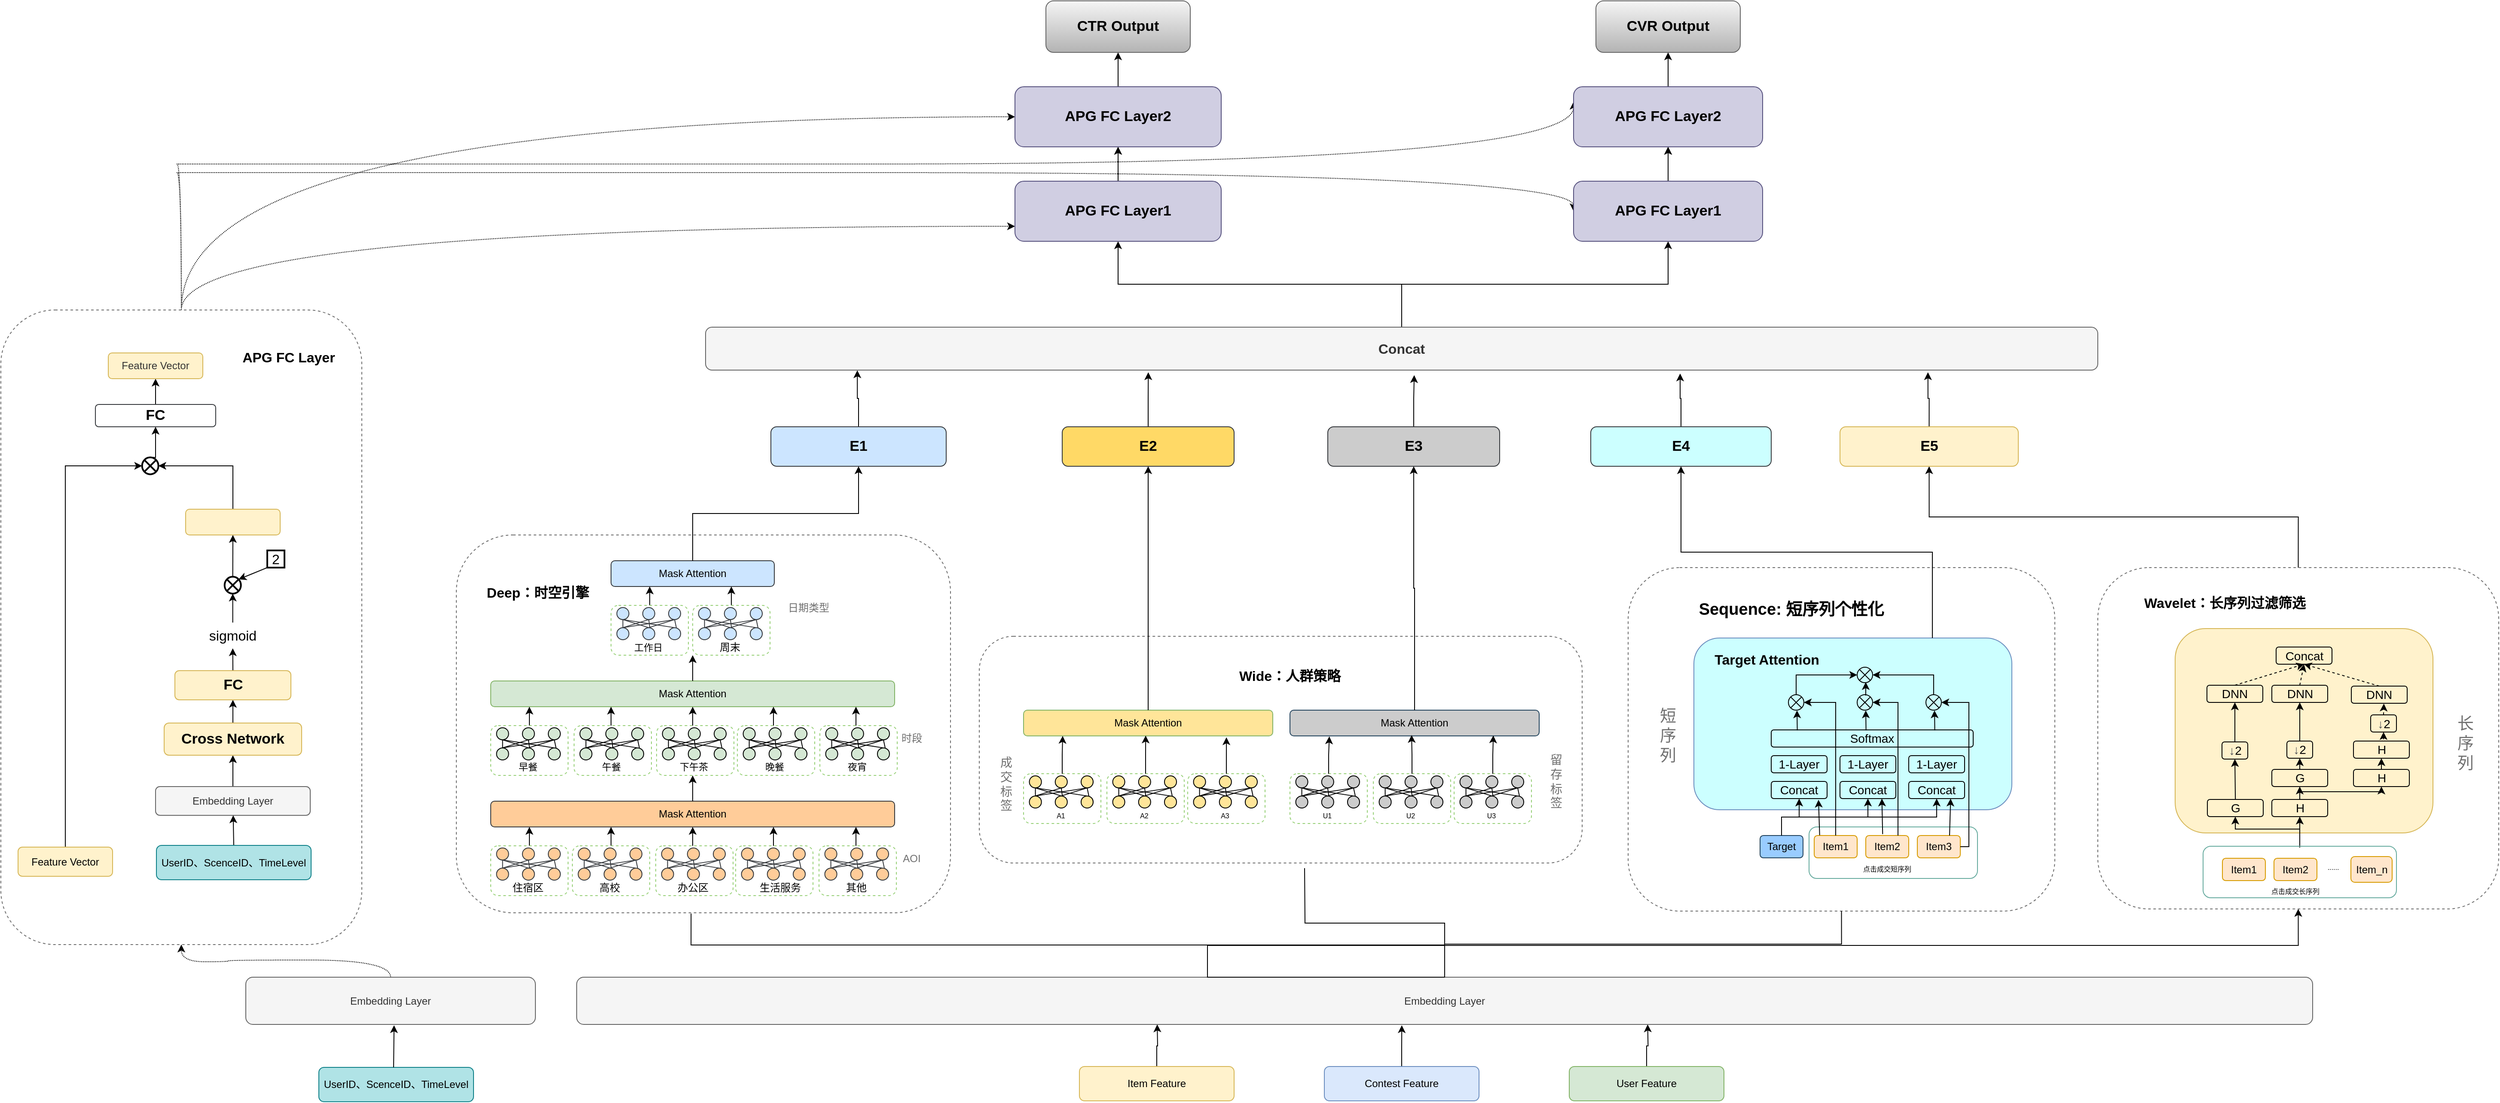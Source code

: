 <mxfile version="20.6.0" type="github">
  <diagram id="28b0nvRBQam12wUgRj-9" name="第 1 页">
    <mxGraphModel dx="4901" dy="3203" grid="1" gridSize="10" guides="1" tooltips="1" connect="1" arrows="1" fold="1" page="1" pageScale="1" pageWidth="827" pageHeight="1169" math="0" shadow="0">
      <root>
        <mxCell id="0" />
        <mxCell id="1" parent="0" />
        <mxCell id="dA_hENtR3ifvq1p77rv2-1" style="edgeStyle=orthogonalEdgeStyle;rounded=0;orthogonalLoop=1;jettySize=auto;html=1;exitX=0.5;exitY=0;exitDx=0;exitDy=0;entryX=0.5;entryY=1;entryDx=0;entryDy=0;" parent="1" source="dA_hENtR3ifvq1p77rv2-2" target="dA_hENtR3ifvq1p77rv2-446" edge="1">
          <mxGeometry relative="1" as="geometry" />
        </mxCell>
        <mxCell id="dA_hENtR3ifvq1p77rv2-2" value="" style="rounded=1;whiteSpace=wrap;html=1;dashed=1;strokeColor=#707070;fontSize=16;fontColor=#000000;" parent="1" vertex="1">
          <mxGeometry x="1760" y="330" width="466.5" height="397.5" as="geometry" />
        </mxCell>
        <mxCell id="dA_hENtR3ifvq1p77rv2-3" style="edgeStyle=orthogonalEdgeStyle;rounded=0;orthogonalLoop=1;jettySize=auto;html=1;exitX=0.5;exitY=0;exitDx=0;exitDy=0;entryX=0;entryY=0.75;entryDx=0;entryDy=0;dashed=1;dashPattern=1 1;curved=1;" parent="1" source="dA_hENtR3ifvq1p77rv2-7" target="dA_hENtR3ifvq1p77rv2-473" edge="1">
          <mxGeometry relative="1" as="geometry" />
        </mxCell>
        <mxCell id="dA_hENtR3ifvq1p77rv2-4" style="edgeStyle=orthogonalEdgeStyle;rounded=0;orthogonalLoop=1;jettySize=auto;html=1;exitX=0.5;exitY=0;exitDx=0;exitDy=0;entryX=0;entryY=0.5;entryDx=0;entryDy=0;dashed=1;dashPattern=1 1;curved=1;" parent="1" source="dA_hENtR3ifvq1p77rv2-7" target="dA_hENtR3ifvq1p77rv2-475" edge="1">
          <mxGeometry relative="1" as="geometry" />
        </mxCell>
        <mxCell id="dA_hENtR3ifvq1p77rv2-5" style="edgeStyle=orthogonalEdgeStyle;rounded=0;orthogonalLoop=1;jettySize=auto;html=1;exitX=0.5;exitY=0;exitDx=0;exitDy=0;entryX=0;entryY=0.25;entryDx=0;entryDy=0;dashed=1;dashPattern=1 1;curved=1;" parent="1" source="dA_hENtR3ifvq1p77rv2-7" target="dA_hENtR3ifvq1p77rv2-481" edge="1">
          <mxGeometry relative="1" as="geometry">
            <Array as="points">
              <mxPoint x="-480" y="-140" />
              <mxPoint x="920" y="-140" />
            </Array>
          </mxGeometry>
        </mxCell>
        <mxCell id="dA_hENtR3ifvq1p77rv2-6" style="edgeStyle=orthogonalEdgeStyle;rounded=0;orthogonalLoop=1;jettySize=auto;html=1;exitX=0.5;exitY=0;exitDx=0;exitDy=0;entryX=0;entryY=0.5;entryDx=0;entryDy=0;dashed=1;dashPattern=1 1;curved=1;" parent="1" source="dA_hENtR3ifvq1p77rv2-7" target="dA_hENtR3ifvq1p77rv2-479" edge="1">
          <mxGeometry relative="1" as="geometry">
            <Array as="points">
              <mxPoint x="-480" y="-130" />
              <mxPoint x="920" y="-130" />
            </Array>
          </mxGeometry>
        </mxCell>
        <mxCell id="dA_hENtR3ifvq1p77rv2-7" value="" style="rounded=1;whiteSpace=wrap;html=1;dashed=1;strokeColor=#707070;fontSize=16;fontColor=#000000;" parent="1" vertex="1">
          <mxGeometry x="-680" y="30" width="420" height="739" as="geometry" />
        </mxCell>
        <mxCell id="dA_hENtR3ifvq1p77rv2-8" value="" style="rounded=1;whiteSpace=wrap;html=1;dashed=1;strokeColor=#707070;fontSize=16;fontColor=#000000;" parent="1" vertex="1">
          <mxGeometry x="1213.5" y="330" width="496.5" height="400" as="geometry" />
        </mxCell>
        <mxCell id="dA_hENtR3ifvq1p77rv2-9" value="" style="rounded=1;whiteSpace=wrap;html=1;strokeColor=#6c8ebf;fontSize=16;fillColor=#CCFFFF;" parent="1" vertex="1">
          <mxGeometry x="1290" y="412" width="370" height="200" as="geometry" />
        </mxCell>
        <mxCell id="dA_hENtR3ifvq1p77rv2-10" value="" style="rounded=1;whiteSpace=wrap;html=1;labelBorderColor=default;strokeColor=#67AB9F;fontSize=14;fontColor=#000000;fillColor=none;" parent="1" vertex="1">
          <mxGeometry x="1424" y="632" width="196" height="60" as="geometry" />
        </mxCell>
        <mxCell id="dA_hENtR3ifvq1p77rv2-11" value="" style="rounded=1;whiteSpace=wrap;html=1;dashed=1;strokeColor=#707070;fontSize=16;fontColor=#000000;" parent="1" vertex="1">
          <mxGeometry x="458.5" y="410" width="701.5" height="264" as="geometry" />
        </mxCell>
        <mxCell id="dA_hENtR3ifvq1p77rv2-12" value="" style="rounded=1;whiteSpace=wrap;html=1;dashed=1;strokeColor=#707070;fontSize=16;fontColor=#000000;" parent="1" vertex="1">
          <mxGeometry x="-150" y="292" width="575" height="440" as="geometry" />
        </mxCell>
        <mxCell id="dA_hENtR3ifvq1p77rv2-13" style="edgeStyle=orthogonalEdgeStyle;rounded=0;orthogonalLoop=1;jettySize=auto;html=1;exitX=0.5;exitY=0;exitDx=0;exitDy=0;entryX=0.196;entryY=1.018;entryDx=0;entryDy=0;entryPerimeter=0;" parent="1" source="dA_hENtR3ifvq1p77rv2-14" edge="1">
          <mxGeometry relative="1" as="geometry">
            <mxPoint x="665.532" y="862.0" as="targetPoint" />
          </mxGeometry>
        </mxCell>
        <mxCell id="dA_hENtR3ifvq1p77rv2-14" value="Item Feature" style="rounded=1;whiteSpace=wrap;html=1;fillColor=#fff2cc;strokeColor=#d6b656;" parent="1" vertex="1">
          <mxGeometry x="575" y="911.01" width="180" height="40" as="geometry" />
        </mxCell>
        <mxCell id="dA_hENtR3ifvq1p77rv2-15" style="edgeStyle=orthogonalEdgeStyle;rounded=0;orthogonalLoop=1;jettySize=auto;html=1;exitX=0.5;exitY=0;exitDx=0;exitDy=0;entryX=0.39;entryY=1.036;entryDx=0;entryDy=0;entryPerimeter=0;" parent="1" source="dA_hENtR3ifvq1p77rv2-16" edge="1">
          <mxGeometry relative="1" as="geometry">
            <mxPoint x="950.13" y="862.99" as="targetPoint" />
          </mxGeometry>
        </mxCell>
        <mxCell id="dA_hENtR3ifvq1p77rv2-16" value="Contest Feature" style="rounded=1;whiteSpace=wrap;html=1;fillColor=#dae8fc;strokeColor=#6c8ebf;" parent="1" vertex="1">
          <mxGeometry x="860" y="911.01" width="180" height="40" as="geometry" />
        </mxCell>
        <mxCell id="dA_hENtR3ifvq1p77rv2-17" style="edgeStyle=orthogonalEdgeStyle;rounded=0;orthogonalLoop=1;jettySize=auto;html=1;exitX=0.5;exitY=0;exitDx=0;exitDy=0;entryX=0.585;entryY=1.018;entryDx=0;entryDy=0;entryPerimeter=0;" parent="1" source="dA_hENtR3ifvq1p77rv2-18" edge="1">
          <mxGeometry relative="1" as="geometry">
            <mxPoint x="1236.195" y="862.0" as="targetPoint" />
          </mxGeometry>
        </mxCell>
        <mxCell id="dA_hENtR3ifvq1p77rv2-18" value="User Feature" style="rounded=1;whiteSpace=wrap;html=1;fillColor=#d5e8d4;strokeColor=#82b366;" parent="1" vertex="1">
          <mxGeometry x="1145" y="911.01" width="180" height="40" as="geometry" />
        </mxCell>
        <mxCell id="dA_hENtR3ifvq1p77rv2-21" value="Embedding Layer" style="rounded=1;whiteSpace=wrap;html=1;fillColor=#f5f5f5;fontColor=#333333;strokeColor=#666666;" parent="1" vertex="1">
          <mxGeometry x="-10" y="807" width="2020" height="55" as="geometry" />
        </mxCell>
        <mxCell id="dA_hENtR3ifvq1p77rv2-22" value="Mask Attention" style="rounded=1;whiteSpace=wrap;html=1;fillColor=#d5e8d4;strokeColor=#82b366;" parent="1" vertex="1">
          <mxGeometry x="-110" y="462" width="470" height="30" as="geometry" />
        </mxCell>
        <mxCell id="dA_hENtR3ifvq1p77rv2-23" value="" style="endArrow=classic;html=1;rounded=0;exitX=0.5;exitY=0;exitDx=0;exitDy=0;" parent="1" source="dA_hENtR3ifvq1p77rv2-81" edge="1">
          <mxGeometry width="50" height="50" relative="1" as="geometry">
            <mxPoint x="-70" y="514" as="sourcePoint" />
            <mxPoint x="-65" y="492.0" as="targetPoint" />
          </mxGeometry>
        </mxCell>
        <mxCell id="dA_hENtR3ifvq1p77rv2-24" value="" style="endArrow=classic;html=1;rounded=0;exitX=0.5;exitY=0;exitDx=0;exitDy=0;" parent="1" edge="1">
          <mxGeometry width="50" height="50" relative="1" as="geometry">
            <mxPoint x="125" y="514.0" as="sourcePoint" />
            <mxPoint x="125" y="492.0" as="targetPoint" />
          </mxGeometry>
        </mxCell>
        <mxCell id="dA_hENtR3ifvq1p77rv2-25" value="" style="endArrow=classic;html=1;rounded=0;exitX=0.5;exitY=0;exitDx=0;exitDy=0;" parent="1" edge="1">
          <mxGeometry width="50" height="50" relative="1" as="geometry">
            <mxPoint x="219" y="514.0" as="sourcePoint" />
            <mxPoint x="219" y="492.0" as="targetPoint" />
          </mxGeometry>
        </mxCell>
        <mxCell id="dA_hENtR3ifvq1p77rv2-26" value="" style="endArrow=classic;html=1;rounded=0;exitX=0.5;exitY=0;exitDx=0;exitDy=0;" parent="1" edge="1">
          <mxGeometry width="50" height="50" relative="1" as="geometry">
            <mxPoint x="315" y="514.0" as="sourcePoint" />
            <mxPoint x="315" y="492.0" as="targetPoint" />
          </mxGeometry>
        </mxCell>
        <mxCell id="dA_hENtR3ifvq1p77rv2-27" value="" style="endArrow=classic;html=1;rounded=0;exitX=0.5;exitY=0;exitDx=0;exitDy=0;" parent="1" edge="1">
          <mxGeometry width="50" height="50" relative="1" as="geometry">
            <mxPoint x="30" y="514.0" as="sourcePoint" />
            <mxPoint x="30" y="492.0" as="targetPoint" />
          </mxGeometry>
        </mxCell>
        <mxCell id="dA_hENtR3ifvq1p77rv2-28" value="&lt;font color=&quot;#707070&quot;&gt;时段&lt;/font&gt;" style="text;html=1;strokeColor=none;fillColor=none;align=center;verticalAlign=middle;whiteSpace=wrap;rounded=0;dashed=1;opacity=1;" parent="1" vertex="1">
          <mxGeometry x="350" y="514" width="60" height="30" as="geometry" />
        </mxCell>
        <mxCell id="dA_hENtR3ifvq1p77rv2-29" value="Mask Attention" style="rounded=1;whiteSpace=wrap;html=1;fillColor=#ffcc99;strokeColor=#36393d;" parent="1" vertex="1">
          <mxGeometry x="-110" y="602" width="470" height="30" as="geometry" />
        </mxCell>
        <mxCell id="dA_hENtR3ifvq1p77rv2-30" value="" style="endArrow=classic;html=1;rounded=0;exitX=0.5;exitY=0;exitDx=0;exitDy=0;" parent="1" source="dA_hENtR3ifvq1p77rv2-166" edge="1">
          <mxGeometry width="50" height="50" relative="1" as="geometry">
            <mxPoint x="-70" y="654" as="sourcePoint" />
            <mxPoint x="-65" y="632.0" as="targetPoint" />
          </mxGeometry>
        </mxCell>
        <mxCell id="dA_hENtR3ifvq1p77rv2-31" value="" style="endArrow=classic;html=1;rounded=0;exitX=0.5;exitY=0;exitDx=0;exitDy=0;" parent="1" edge="1">
          <mxGeometry width="50" height="50" relative="1" as="geometry">
            <mxPoint x="125" y="654.0" as="sourcePoint" />
            <mxPoint x="125" y="632.0" as="targetPoint" />
          </mxGeometry>
        </mxCell>
        <mxCell id="dA_hENtR3ifvq1p77rv2-32" value="" style="endArrow=classic;html=1;rounded=0;exitX=0.5;exitY=0;exitDx=0;exitDy=0;" parent="1" edge="1">
          <mxGeometry width="50" height="50" relative="1" as="geometry">
            <mxPoint x="219" y="654.0" as="sourcePoint" />
            <mxPoint x="219" y="632.0" as="targetPoint" />
          </mxGeometry>
        </mxCell>
        <mxCell id="dA_hENtR3ifvq1p77rv2-33" value="" style="endArrow=classic;html=1;rounded=0;exitX=0.5;exitY=0;exitDx=0;exitDy=0;" parent="1" edge="1">
          <mxGeometry width="50" height="50" relative="1" as="geometry">
            <mxPoint x="315" y="654.0" as="sourcePoint" />
            <mxPoint x="315" y="632.0" as="targetPoint" />
          </mxGeometry>
        </mxCell>
        <mxCell id="dA_hENtR3ifvq1p77rv2-34" value="" style="endArrow=classic;html=1;rounded=0;exitX=0.5;exitY=0;exitDx=0;exitDy=0;" parent="1" edge="1">
          <mxGeometry width="50" height="50" relative="1" as="geometry">
            <mxPoint x="30" y="654.0" as="sourcePoint" />
            <mxPoint x="30" y="632.0" as="targetPoint" />
          </mxGeometry>
        </mxCell>
        <mxCell id="dA_hENtR3ifvq1p77rv2-35" value="&lt;font color=&quot;#707070&quot;&gt;AOI&lt;/font&gt;" style="text;html=1;strokeColor=none;fillColor=none;align=center;verticalAlign=middle;whiteSpace=wrap;rounded=0;dashed=1;opacity=1;" parent="1" vertex="1">
          <mxGeometry x="350" y="654" width="60" height="30" as="geometry" />
        </mxCell>
        <mxCell id="dA_hENtR3ifvq1p77rv2-36" value="" style="endArrow=classic;html=1;rounded=0;exitX=0.5;exitY=0;exitDx=0;exitDy=0;" parent="1" source="dA_hENtR3ifvq1p77rv2-29" edge="1">
          <mxGeometry width="50" height="50" relative="1" as="geometry">
            <mxPoint x="125" y="594" as="sourcePoint" />
            <mxPoint x="125" y="572.0" as="targetPoint" />
          </mxGeometry>
        </mxCell>
        <mxCell id="dA_hENtR3ifvq1p77rv2-37" value="Mask Attention" style="rounded=1;whiteSpace=wrap;html=1;fillColor=#cce5ff;strokeColor=#36393d;" parent="1" vertex="1">
          <mxGeometry x="30" y="322" width="190" height="30" as="geometry" />
        </mxCell>
        <mxCell id="dA_hENtR3ifvq1p77rv2-38" value="" style="endArrow=classic;html=1;rounded=0;exitX=0.5;exitY=0;exitDx=0;exitDy=0;" parent="1" source="dA_hENtR3ifvq1p77rv2-63" edge="1">
          <mxGeometry width="50" height="50" relative="1" as="geometry">
            <mxPoint x="70" y="374" as="sourcePoint" />
            <mxPoint x="75" y="352" as="targetPoint" />
          </mxGeometry>
        </mxCell>
        <mxCell id="dA_hENtR3ifvq1p77rv2-39" value="" style="endArrow=classic;html=1;rounded=0;exitX=0.5;exitY=0;exitDx=0;exitDy=0;" parent="1" edge="1">
          <mxGeometry width="50" height="50" relative="1" as="geometry">
            <mxPoint x="170" y="374.0" as="sourcePoint" />
            <mxPoint x="170" y="352" as="targetPoint" />
          </mxGeometry>
        </mxCell>
        <mxCell id="dA_hENtR3ifvq1p77rv2-40" value="" style="endArrow=classic;html=1;rounded=0;exitX=0.5;exitY=0;exitDx=0;exitDy=0;" parent="1" edge="1">
          <mxGeometry width="50" height="50" relative="1" as="geometry">
            <mxPoint x="125" y="462.0" as="sourcePoint" />
            <mxPoint x="125" y="432.0" as="targetPoint" />
          </mxGeometry>
        </mxCell>
        <mxCell id="dA_hENtR3ifvq1p77rv2-41" value="&lt;font color=&quot;#707070&quot;&gt;日期类型&lt;/font&gt;" style="text;html=1;strokeColor=none;fillColor=none;align=center;verticalAlign=middle;whiteSpace=wrap;rounded=0;dashed=1;opacity=1;" parent="1" vertex="1">
          <mxGeometry x="230" y="362" width="60" height="30" as="geometry" />
        </mxCell>
        <mxCell id="dA_hENtR3ifvq1p77rv2-42" value="&lt;font size=&quot;1&quot; color=&quot;#000000&quot;&gt;&lt;b style=&quot;font-size: 16px;&quot;&gt;Deep：时空引擎&lt;/b&gt;&lt;/font&gt;" style="text;html=1;strokeColor=none;fillColor=none;align=center;verticalAlign=middle;whiteSpace=wrap;rounded=0;dashed=1;fontColor=#707070;opacity=1;" parent="1" vertex="1">
          <mxGeometry x="-120" y="344" width="130" height="30" as="geometry" />
        </mxCell>
        <mxCell id="dA_hENtR3ifvq1p77rv2-43" value="Mask Attention" style="rounded=1;whiteSpace=wrap;html=1;fillColor=#FFE599;strokeColor=#82b366;" parent="1" vertex="1">
          <mxGeometry x="510" y="496" width="290" height="30" as="geometry" />
        </mxCell>
        <mxCell id="dA_hENtR3ifvq1p77rv2-44" value="" style="group" parent="1" vertex="1" connectable="0">
          <mxGeometry x="125" y="374" width="90" height="58" as="geometry" />
        </mxCell>
        <mxCell id="dA_hENtR3ifvq1p77rv2-45" value="" style="rounded=1;whiteSpace=wrap;html=1;dashed=1;strokeColor=#97D077;" parent="dA_hENtR3ifvq1p77rv2-44" vertex="1">
          <mxGeometry width="90" height="58" as="geometry" />
        </mxCell>
        <mxCell id="dA_hENtR3ifvq1p77rv2-46" value="" style="group" parent="dA_hENtR3ifvq1p77rv2-44" vertex="1" connectable="0">
          <mxGeometry x="6.759" y="2.5" width="78.261" height="37.5" as="geometry" />
        </mxCell>
        <mxCell id="dA_hENtR3ifvq1p77rv2-47" value="" style="ellipse;whiteSpace=wrap;html=1;aspect=fixed;fillColor=#cce5ff;strokeColor=#36393d;" parent="dA_hENtR3ifvq1p77rv2-46" vertex="1">
          <mxGeometry width="14.062" height="14.062" as="geometry" />
        </mxCell>
        <mxCell id="dA_hENtR3ifvq1p77rv2-48" value="" style="ellipse;whiteSpace=wrap;html=1;aspect=fixed;fillColor=#cce5ff;strokeColor=#36393d;" parent="dA_hENtR3ifvq1p77rv2-46" vertex="1">
          <mxGeometry x="60.201" width="14.062" height="14.062" as="geometry" />
        </mxCell>
        <mxCell id="dA_hENtR3ifvq1p77rv2-49" value="" style="ellipse;whiteSpace=wrap;html=1;aspect=fixed;fillColor=#cce5ff;strokeColor=#36393d;" parent="dA_hENtR3ifvq1p77rv2-46" vertex="1">
          <mxGeometry x="30.1" width="14.062" height="14.062" as="geometry" />
        </mxCell>
        <mxCell id="dA_hENtR3ifvq1p77rv2-50" value="" style="ellipse;whiteSpace=wrap;html=1;aspect=fixed;fillColor=#cce5ff;strokeColor=#36393d;" parent="dA_hENtR3ifvq1p77rv2-46" vertex="1">
          <mxGeometry y="23.438" width="14.062" height="14.062" as="geometry" />
        </mxCell>
        <mxCell id="dA_hENtR3ifvq1p77rv2-51" value="" style="ellipse;whiteSpace=wrap;html=1;aspect=fixed;fillColor=#cce5ff;strokeColor=#36393d;" parent="dA_hENtR3ifvq1p77rv2-46" vertex="1">
          <mxGeometry x="60.201" y="23.438" width="14.062" height="14.062" as="geometry" />
        </mxCell>
        <mxCell id="dA_hENtR3ifvq1p77rv2-52" value="" style="ellipse;whiteSpace=wrap;html=1;aspect=fixed;fillColor=#cce5ff;strokeColor=#36393d;" parent="dA_hENtR3ifvq1p77rv2-46" vertex="1">
          <mxGeometry x="30.1" y="23.438" width="14.062" height="14.062" as="geometry" />
        </mxCell>
        <mxCell id="dA_hENtR3ifvq1p77rv2-53" value="" style="endArrow=none;html=1;rounded=0;entryX=0.5;entryY=0;entryDx=0;entryDy=0;exitX=0.5;exitY=1;exitDx=0;exitDy=0;fillColor=#cce5ff;strokeColor=#36393d;" parent="dA_hENtR3ifvq1p77rv2-46" source="dA_hENtR3ifvq1p77rv2-47" target="dA_hENtR3ifvq1p77rv2-50" edge="1">
          <mxGeometry width="50" height="50" relative="1" as="geometry">
            <mxPoint x="-36.12" y="65.625" as="sourcePoint" />
            <mxPoint x="-6.02" y="42.188" as="targetPoint" />
          </mxGeometry>
        </mxCell>
        <mxCell id="dA_hENtR3ifvq1p77rv2-54" value="" style="endArrow=none;html=1;rounded=0;entryX=0.5;entryY=1;entryDx=0;entryDy=0;exitX=0.5;exitY=0;exitDx=0;exitDy=0;fillColor=#cce5ff;strokeColor=#36393d;" parent="dA_hENtR3ifvq1p77rv2-46" source="dA_hENtR3ifvq1p77rv2-52" target="dA_hENtR3ifvq1p77rv2-47" edge="1">
          <mxGeometry width="50" height="50" relative="1" as="geometry">
            <mxPoint x="6.02" y="79.688" as="sourcePoint" />
            <mxPoint x="36.12" y="56.25" as="targetPoint" />
          </mxGeometry>
        </mxCell>
        <mxCell id="dA_hENtR3ifvq1p77rv2-55" value="" style="endArrow=none;html=1;rounded=0;entryX=0.5;entryY=1;entryDx=0;entryDy=0;exitX=0.5;exitY=0;exitDx=0;exitDy=0;fillColor=#cce5ff;strokeColor=#36393d;" parent="dA_hENtR3ifvq1p77rv2-46" source="dA_hENtR3ifvq1p77rv2-51" target="dA_hENtR3ifvq1p77rv2-47" edge="1">
          <mxGeometry width="50" height="50" relative="1" as="geometry">
            <mxPoint x="6.02" y="79.688" as="sourcePoint" />
            <mxPoint x="36.12" y="56.25" as="targetPoint" />
          </mxGeometry>
        </mxCell>
        <mxCell id="dA_hENtR3ifvq1p77rv2-56" value="" style="endArrow=none;html=1;rounded=0;entryX=0.5;entryY=1;entryDx=0;entryDy=0;fillColor=#cce5ff;strokeColor=#36393d;" parent="dA_hENtR3ifvq1p77rv2-46" target="dA_hENtR3ifvq1p77rv2-49" edge="1">
          <mxGeometry width="50" height="50" relative="1" as="geometry">
            <mxPoint x="38.419" y="23.75" as="sourcePoint" />
            <mxPoint x="-6.02" y="60.938" as="targetPoint" />
          </mxGeometry>
        </mxCell>
        <mxCell id="dA_hENtR3ifvq1p77rv2-57" value="" style="endArrow=none;html=1;rounded=0;entryX=0.5;entryY=1;entryDx=0;entryDy=0;fillColor=#cce5ff;strokeColor=#36393d;" parent="dA_hENtR3ifvq1p77rv2-46" target="dA_hENtR3ifvq1p77rv2-48" edge="1">
          <mxGeometry width="50" height="50" relative="1" as="geometry">
            <mxPoint x="69.231" y="23.438" as="sourcePoint" />
            <mxPoint x="108.361" y="56.25" as="targetPoint" />
            <Array as="points">
              <mxPoint x="68.3" y="23.75" />
            </Array>
          </mxGeometry>
        </mxCell>
        <mxCell id="dA_hENtR3ifvq1p77rv2-58" value="" style="endArrow=none;html=1;rounded=0;entryX=0.5;entryY=1;entryDx=0;entryDy=0;exitX=0.5;exitY=0;exitDx=0;exitDy=0;fillColor=#cce5ff;strokeColor=#36393d;" parent="dA_hENtR3ifvq1p77rv2-46" source="dA_hENtR3ifvq1p77rv2-50" target="dA_hENtR3ifvq1p77rv2-49" edge="1">
          <mxGeometry width="50" height="50" relative="1" as="geometry">
            <mxPoint x="30.1" y="75" as="sourcePoint" />
            <mxPoint x="60.201" y="51.562" as="targetPoint" />
          </mxGeometry>
        </mxCell>
        <mxCell id="dA_hENtR3ifvq1p77rv2-59" value="" style="endArrow=none;html=1;rounded=0;entryX=0.5;entryY=1;entryDx=0;entryDy=0;exitX=0.5;exitY=0;exitDx=0;exitDy=0;fillColor=#cce5ff;strokeColor=#36393d;" parent="dA_hENtR3ifvq1p77rv2-46" source="dA_hENtR3ifvq1p77rv2-50" target="dA_hENtR3ifvq1p77rv2-48" edge="1">
          <mxGeometry width="50" height="50" relative="1" as="geometry">
            <mxPoint x="42.14" y="84.375" as="sourcePoint" />
            <mxPoint x="72.241" y="60.938" as="targetPoint" />
          </mxGeometry>
        </mxCell>
        <mxCell id="dA_hENtR3ifvq1p77rv2-60" value="" style="endArrow=none;html=1;rounded=0;entryX=0.5;entryY=1;entryDx=0;entryDy=0;exitX=0.5;exitY=0;exitDx=0;exitDy=0;fillColor=#cce5ff;strokeColor=#36393d;" parent="dA_hENtR3ifvq1p77rv2-46" source="dA_hENtR3ifvq1p77rv2-52" target="dA_hENtR3ifvq1p77rv2-48" edge="1">
          <mxGeometry width="50" height="50" relative="1" as="geometry">
            <mxPoint x="36.12" y="70.312" as="sourcePoint" />
            <mxPoint x="66.221" y="46.875" as="targetPoint" />
          </mxGeometry>
        </mxCell>
        <mxCell id="dA_hENtR3ifvq1p77rv2-61" value="周末" style="text;html=1;strokeColor=none;fillColor=none;align=center;verticalAlign=middle;whiteSpace=wrap;rounded=0;" parent="dA_hENtR3ifvq1p77rv2-44" vertex="1">
          <mxGeometry x="24.19" y="45.75" width="39.13" height="6.25" as="geometry" />
        </mxCell>
        <mxCell id="dA_hENtR3ifvq1p77rv2-62" value="" style="group" parent="1" vertex="1" connectable="0">
          <mxGeometry x="30" y="374" width="90" height="58" as="geometry" />
        </mxCell>
        <mxCell id="dA_hENtR3ifvq1p77rv2-63" value="" style="rounded=1;whiteSpace=wrap;html=1;dashed=1;strokeColor=#97D077;" parent="dA_hENtR3ifvq1p77rv2-62" vertex="1">
          <mxGeometry width="90" height="58" as="geometry" />
        </mxCell>
        <mxCell id="dA_hENtR3ifvq1p77rv2-64" value="" style="group" parent="dA_hENtR3ifvq1p77rv2-62" vertex="1" connectable="0">
          <mxGeometry x="6.759" y="2.5" width="78.261" height="37.5" as="geometry" />
        </mxCell>
        <mxCell id="dA_hENtR3ifvq1p77rv2-65" value="" style="ellipse;whiteSpace=wrap;html=1;aspect=fixed;fillColor=#cce5ff;strokeColor=#36393d;" parent="dA_hENtR3ifvq1p77rv2-64" vertex="1">
          <mxGeometry width="14.062" height="14.062" as="geometry" />
        </mxCell>
        <mxCell id="dA_hENtR3ifvq1p77rv2-66" value="" style="ellipse;whiteSpace=wrap;html=1;aspect=fixed;fillColor=#cce5ff;strokeColor=#36393d;" parent="dA_hENtR3ifvq1p77rv2-64" vertex="1">
          <mxGeometry x="60.201" width="14.062" height="14.062" as="geometry" />
        </mxCell>
        <mxCell id="dA_hENtR3ifvq1p77rv2-67" value="" style="ellipse;whiteSpace=wrap;html=1;aspect=fixed;fillColor=#cce5ff;strokeColor=#36393d;" parent="dA_hENtR3ifvq1p77rv2-64" vertex="1">
          <mxGeometry x="30.1" width="14.062" height="14.062" as="geometry" />
        </mxCell>
        <mxCell id="dA_hENtR3ifvq1p77rv2-68" value="" style="ellipse;whiteSpace=wrap;html=1;aspect=fixed;fillColor=#cce5ff;strokeColor=#36393d;" parent="dA_hENtR3ifvq1p77rv2-64" vertex="1">
          <mxGeometry y="23.438" width="14.062" height="14.062" as="geometry" />
        </mxCell>
        <mxCell id="dA_hENtR3ifvq1p77rv2-69" value="" style="ellipse;whiteSpace=wrap;html=1;aspect=fixed;fillColor=#cce5ff;strokeColor=#36393d;" parent="dA_hENtR3ifvq1p77rv2-64" vertex="1">
          <mxGeometry x="60.201" y="23.438" width="14.062" height="14.062" as="geometry" />
        </mxCell>
        <mxCell id="dA_hENtR3ifvq1p77rv2-70" value="" style="ellipse;whiteSpace=wrap;html=1;aspect=fixed;fillColor=#cce5ff;strokeColor=#36393d;" parent="dA_hENtR3ifvq1p77rv2-64" vertex="1">
          <mxGeometry x="30.1" y="23.438" width="14.062" height="14.062" as="geometry" />
        </mxCell>
        <mxCell id="dA_hENtR3ifvq1p77rv2-71" value="" style="endArrow=none;html=1;rounded=0;entryX=0.5;entryY=0;entryDx=0;entryDy=0;exitX=0.5;exitY=1;exitDx=0;exitDy=0;fillColor=#cce5ff;strokeColor=#36393d;" parent="dA_hENtR3ifvq1p77rv2-64" source="dA_hENtR3ifvq1p77rv2-65" target="dA_hENtR3ifvq1p77rv2-68" edge="1">
          <mxGeometry width="50" height="50" relative="1" as="geometry">
            <mxPoint x="-36.12" y="65.625" as="sourcePoint" />
            <mxPoint x="-6.02" y="42.188" as="targetPoint" />
          </mxGeometry>
        </mxCell>
        <mxCell id="dA_hENtR3ifvq1p77rv2-72" value="" style="endArrow=none;html=1;rounded=0;entryX=0.5;entryY=1;entryDx=0;entryDy=0;exitX=0.5;exitY=0;exitDx=0;exitDy=0;fillColor=#cce5ff;strokeColor=#36393d;" parent="dA_hENtR3ifvq1p77rv2-64" source="dA_hENtR3ifvq1p77rv2-70" target="dA_hENtR3ifvq1p77rv2-65" edge="1">
          <mxGeometry width="50" height="50" relative="1" as="geometry">
            <mxPoint x="6.02" y="79.688" as="sourcePoint" />
            <mxPoint x="36.12" y="56.25" as="targetPoint" />
          </mxGeometry>
        </mxCell>
        <mxCell id="dA_hENtR3ifvq1p77rv2-73" value="" style="endArrow=none;html=1;rounded=0;entryX=0.5;entryY=1;entryDx=0;entryDy=0;exitX=0.5;exitY=0;exitDx=0;exitDy=0;fillColor=#cce5ff;strokeColor=#36393d;" parent="dA_hENtR3ifvq1p77rv2-64" source="dA_hENtR3ifvq1p77rv2-69" target="dA_hENtR3ifvq1p77rv2-65" edge="1">
          <mxGeometry width="50" height="50" relative="1" as="geometry">
            <mxPoint x="6.02" y="79.688" as="sourcePoint" />
            <mxPoint x="36.12" y="56.25" as="targetPoint" />
          </mxGeometry>
        </mxCell>
        <mxCell id="dA_hENtR3ifvq1p77rv2-74" value="" style="endArrow=none;html=1;rounded=0;entryX=0.5;entryY=1;entryDx=0;entryDy=0;fillColor=#cce5ff;strokeColor=#36393d;" parent="dA_hENtR3ifvq1p77rv2-64" target="dA_hENtR3ifvq1p77rv2-67" edge="1">
          <mxGeometry width="50" height="50" relative="1" as="geometry">
            <mxPoint x="38.419" y="23.75" as="sourcePoint" />
            <mxPoint x="-6.02" y="60.938" as="targetPoint" />
          </mxGeometry>
        </mxCell>
        <mxCell id="dA_hENtR3ifvq1p77rv2-75" value="" style="endArrow=none;html=1;rounded=0;entryX=0.5;entryY=1;entryDx=0;entryDy=0;fillColor=#cce5ff;strokeColor=#36393d;" parent="dA_hENtR3ifvq1p77rv2-64" target="dA_hENtR3ifvq1p77rv2-66" edge="1">
          <mxGeometry width="50" height="50" relative="1" as="geometry">
            <mxPoint x="69.231" y="23.438" as="sourcePoint" />
            <mxPoint x="108.361" y="56.25" as="targetPoint" />
            <Array as="points">
              <mxPoint x="68.3" y="23.75" />
            </Array>
          </mxGeometry>
        </mxCell>
        <mxCell id="dA_hENtR3ifvq1p77rv2-76" value="" style="endArrow=none;html=1;rounded=0;entryX=0.5;entryY=1;entryDx=0;entryDy=0;exitX=0.5;exitY=0;exitDx=0;exitDy=0;fillColor=#cce5ff;strokeColor=#36393d;" parent="dA_hENtR3ifvq1p77rv2-64" source="dA_hENtR3ifvq1p77rv2-68" target="dA_hENtR3ifvq1p77rv2-67" edge="1">
          <mxGeometry width="50" height="50" relative="1" as="geometry">
            <mxPoint x="30.1" y="75" as="sourcePoint" />
            <mxPoint x="60.201" y="51.562" as="targetPoint" />
          </mxGeometry>
        </mxCell>
        <mxCell id="dA_hENtR3ifvq1p77rv2-77" value="" style="endArrow=none;html=1;rounded=0;entryX=0.5;entryY=1;entryDx=0;entryDy=0;exitX=0.5;exitY=0;exitDx=0;exitDy=0;fillColor=#cce5ff;strokeColor=#36393d;" parent="dA_hENtR3ifvq1p77rv2-64" source="dA_hENtR3ifvq1p77rv2-68" target="dA_hENtR3ifvq1p77rv2-66" edge="1">
          <mxGeometry width="50" height="50" relative="1" as="geometry">
            <mxPoint x="42.14" y="84.375" as="sourcePoint" />
            <mxPoint x="72.241" y="60.938" as="targetPoint" />
          </mxGeometry>
        </mxCell>
        <mxCell id="dA_hENtR3ifvq1p77rv2-78" value="" style="endArrow=none;html=1;rounded=0;entryX=0.5;entryY=1;entryDx=0;entryDy=0;exitX=0.5;exitY=0;exitDx=0;exitDy=0;fillColor=#cce5ff;strokeColor=#36393d;" parent="dA_hENtR3ifvq1p77rv2-64" source="dA_hENtR3ifvq1p77rv2-70" target="dA_hENtR3ifvq1p77rv2-66" edge="1">
          <mxGeometry width="50" height="50" relative="1" as="geometry">
            <mxPoint x="36.12" y="70.312" as="sourcePoint" />
            <mxPoint x="66.221" y="46.875" as="targetPoint" />
          </mxGeometry>
        </mxCell>
        <mxCell id="dA_hENtR3ifvq1p77rv2-79" value="&lt;font style=&quot;font-size: 11px;&quot;&gt;工作日&lt;/font&gt;" style="text;html=1;strokeColor=none;fillColor=none;align=center;verticalAlign=middle;whiteSpace=wrap;rounded=0;" parent="dA_hENtR3ifvq1p77rv2-62" vertex="1">
          <mxGeometry x="24.19" y="45.75" width="39.13" height="6.25" as="geometry" />
        </mxCell>
        <mxCell id="dA_hENtR3ifvq1p77rv2-80" value="" style="group" parent="1" vertex="1" connectable="0">
          <mxGeometry x="-110" y="514" width="90" height="58" as="geometry" />
        </mxCell>
        <mxCell id="dA_hENtR3ifvq1p77rv2-81" value="" style="rounded=1;whiteSpace=wrap;html=1;dashed=1;strokeColor=#97D077;" parent="dA_hENtR3ifvq1p77rv2-80" vertex="1">
          <mxGeometry width="90" height="58" as="geometry" />
        </mxCell>
        <mxCell id="dA_hENtR3ifvq1p77rv2-82" value="&lt;font style=&quot;font-size: 11px;&quot;&gt;早餐&lt;/font&gt;" style="text;html=1;strokeColor=none;fillColor=none;align=center;verticalAlign=middle;whiteSpace=wrap;rounded=0;fontSize=8;" parent="dA_hENtR3ifvq1p77rv2-80" vertex="1">
          <mxGeometry x="24.19" y="44.75" width="39.13" height="6.25" as="geometry" />
        </mxCell>
        <mxCell id="dA_hENtR3ifvq1p77rv2-83" value="" style="ellipse;whiteSpace=wrap;html=1;aspect=fixed;fillColor=#d5e8d4;strokeColor=#000000;" parent="dA_hENtR3ifvq1p77rv2-80" vertex="1">
          <mxGeometry x="6.759" y="2.5" width="14.062" height="14.062" as="geometry" />
        </mxCell>
        <mxCell id="dA_hENtR3ifvq1p77rv2-84" value="" style="ellipse;whiteSpace=wrap;html=1;aspect=fixed;fillColor=#d5e8d4;strokeColor=#000000;" parent="dA_hENtR3ifvq1p77rv2-80" vertex="1">
          <mxGeometry x="66.96" y="2.5" width="14.062" height="14.062" as="geometry" />
        </mxCell>
        <mxCell id="dA_hENtR3ifvq1p77rv2-85" value="" style="ellipse;whiteSpace=wrap;html=1;aspect=fixed;fillColor=#d5e8d4;strokeColor=#000000;" parent="dA_hENtR3ifvq1p77rv2-80" vertex="1">
          <mxGeometry x="36.859" y="2.5" width="14.062" height="14.062" as="geometry" />
        </mxCell>
        <mxCell id="dA_hENtR3ifvq1p77rv2-86" value="" style="ellipse;whiteSpace=wrap;html=1;aspect=fixed;fillColor=#d5e8d4;strokeColor=#000000;" parent="dA_hENtR3ifvq1p77rv2-80" vertex="1">
          <mxGeometry x="6.759" y="25.938" width="14.062" height="14.062" as="geometry" />
        </mxCell>
        <mxCell id="dA_hENtR3ifvq1p77rv2-87" value="" style="ellipse;whiteSpace=wrap;html=1;aspect=fixed;fillColor=#d5e8d4;strokeColor=#000000;" parent="dA_hENtR3ifvq1p77rv2-80" vertex="1">
          <mxGeometry x="66.96" y="25.938" width="14.062" height="14.062" as="geometry" />
        </mxCell>
        <mxCell id="dA_hENtR3ifvq1p77rv2-88" value="" style="ellipse;whiteSpace=wrap;html=1;aspect=fixed;fillColor=#d5e8d4;strokeColor=#000000;" parent="dA_hENtR3ifvq1p77rv2-80" vertex="1">
          <mxGeometry x="36.859" y="25.938" width="14.062" height="14.062" as="geometry" />
        </mxCell>
        <mxCell id="dA_hENtR3ifvq1p77rv2-89" value="" style="endArrow=none;html=1;rounded=0;entryX=0.5;entryY=0;entryDx=0;entryDy=0;exitX=0.5;exitY=1;exitDx=0;exitDy=0;fillColor=#d5e8d4;strokeColor=#000000;" parent="dA_hENtR3ifvq1p77rv2-80" source="dA_hENtR3ifvq1p77rv2-83" target="dA_hENtR3ifvq1p77rv2-86" edge="1">
          <mxGeometry width="50" height="50" relative="1" as="geometry">
            <mxPoint x="-29.362" y="68.125" as="sourcePoint" />
            <mxPoint x="0.739" y="44.688" as="targetPoint" />
          </mxGeometry>
        </mxCell>
        <mxCell id="dA_hENtR3ifvq1p77rv2-90" value="" style="endArrow=none;html=1;rounded=0;entryX=0.5;entryY=1;entryDx=0;entryDy=0;exitX=0.5;exitY=0;exitDx=0;exitDy=0;fillColor=#d5e8d4;strokeColor=#000000;" parent="dA_hENtR3ifvq1p77rv2-80" source="dA_hENtR3ifvq1p77rv2-88" target="dA_hENtR3ifvq1p77rv2-83" edge="1">
          <mxGeometry width="50" height="50" relative="1" as="geometry">
            <mxPoint x="12.779" y="82.188" as="sourcePoint" />
            <mxPoint x="42.879" y="58.75" as="targetPoint" />
          </mxGeometry>
        </mxCell>
        <mxCell id="dA_hENtR3ifvq1p77rv2-91" value="" style="endArrow=none;html=1;rounded=0;entryX=0.5;entryY=1;entryDx=0;entryDy=0;exitX=0.5;exitY=0;exitDx=0;exitDy=0;fillColor=#d5e8d4;strokeColor=#000000;" parent="dA_hENtR3ifvq1p77rv2-80" source="dA_hENtR3ifvq1p77rv2-87" target="dA_hENtR3ifvq1p77rv2-83" edge="1">
          <mxGeometry width="50" height="50" relative="1" as="geometry">
            <mxPoint x="12.779" y="82.188" as="sourcePoint" />
            <mxPoint x="42.879" y="58.75" as="targetPoint" />
          </mxGeometry>
        </mxCell>
        <mxCell id="dA_hENtR3ifvq1p77rv2-92" value="" style="endArrow=none;html=1;rounded=0;entryX=0.5;entryY=1;entryDx=0;entryDy=0;fillColor=#d5e8d4;strokeColor=#000000;" parent="dA_hENtR3ifvq1p77rv2-80" target="dA_hENtR3ifvq1p77rv2-85" edge="1">
          <mxGeometry width="50" height="50" relative="1" as="geometry">
            <mxPoint x="45.178" y="26.25" as="sourcePoint" />
            <mxPoint x="0.739" y="63.438" as="targetPoint" />
          </mxGeometry>
        </mxCell>
        <mxCell id="dA_hENtR3ifvq1p77rv2-93" value="" style="endArrow=none;html=1;rounded=0;entryX=0.5;entryY=1;entryDx=0;entryDy=0;fillColor=#d5e8d4;strokeColor=#000000;" parent="dA_hENtR3ifvq1p77rv2-80" target="dA_hENtR3ifvq1p77rv2-84" edge="1">
          <mxGeometry width="50" height="50" relative="1" as="geometry">
            <mxPoint x="75.99" y="25.938" as="sourcePoint" />
            <mxPoint x="115.12" y="58.75" as="targetPoint" />
            <Array as="points">
              <mxPoint x="75.059" y="26.25" />
            </Array>
          </mxGeometry>
        </mxCell>
        <mxCell id="dA_hENtR3ifvq1p77rv2-94" value="" style="endArrow=none;html=1;rounded=0;entryX=0.5;entryY=1;entryDx=0;entryDy=0;exitX=0.5;exitY=0;exitDx=0;exitDy=0;fillColor=#d5e8d4;strokeColor=#000000;" parent="dA_hENtR3ifvq1p77rv2-80" source="dA_hENtR3ifvq1p77rv2-86" target="dA_hENtR3ifvq1p77rv2-85" edge="1">
          <mxGeometry width="50" height="50" relative="1" as="geometry">
            <mxPoint x="36.859" y="77.5" as="sourcePoint" />
            <mxPoint x="66.96" y="54.062" as="targetPoint" />
          </mxGeometry>
        </mxCell>
        <mxCell id="dA_hENtR3ifvq1p77rv2-95" value="" style="endArrow=none;html=1;rounded=0;entryX=0.5;entryY=1;entryDx=0;entryDy=0;exitX=0.5;exitY=0;exitDx=0;exitDy=0;fillColor=#d5e8d4;strokeColor=#000000;" parent="dA_hENtR3ifvq1p77rv2-80" source="dA_hENtR3ifvq1p77rv2-86" target="dA_hENtR3ifvq1p77rv2-84" edge="1">
          <mxGeometry width="50" height="50" relative="1" as="geometry">
            <mxPoint x="48.899" y="86.875" as="sourcePoint" />
            <mxPoint x="79.0" y="63.438" as="targetPoint" />
          </mxGeometry>
        </mxCell>
        <mxCell id="dA_hENtR3ifvq1p77rv2-96" value="" style="endArrow=none;html=1;rounded=0;entryX=0.5;entryY=1;entryDx=0;entryDy=0;exitX=0.5;exitY=0;exitDx=0;exitDy=0;fillColor=#d5e8d4;strokeColor=#000000;" parent="dA_hENtR3ifvq1p77rv2-80" source="dA_hENtR3ifvq1p77rv2-88" target="dA_hENtR3ifvq1p77rv2-84" edge="1">
          <mxGeometry width="50" height="50" relative="1" as="geometry">
            <mxPoint x="42.879" y="72.812" as="sourcePoint" />
            <mxPoint x="72.98" y="49.375" as="targetPoint" />
          </mxGeometry>
        </mxCell>
        <mxCell id="dA_hENtR3ifvq1p77rv2-97" value="" style="group" parent="1" vertex="1" connectable="0">
          <mxGeometry x="-13" y="514" width="90" height="58" as="geometry" />
        </mxCell>
        <mxCell id="dA_hENtR3ifvq1p77rv2-98" value="" style="rounded=1;whiteSpace=wrap;html=1;dashed=1;strokeColor=#97D077;" parent="dA_hENtR3ifvq1p77rv2-97" vertex="1">
          <mxGeometry width="90" height="58" as="geometry" />
        </mxCell>
        <mxCell id="dA_hENtR3ifvq1p77rv2-99" value="&lt;font style=&quot;font-size: 11px;&quot;&gt;午餐&lt;/font&gt;" style="text;html=1;strokeColor=none;fillColor=none;align=center;verticalAlign=middle;whiteSpace=wrap;rounded=0;fontSize=8;" parent="dA_hENtR3ifvq1p77rv2-97" vertex="1">
          <mxGeometry x="24.19" y="44.75" width="39.13" height="6.25" as="geometry" />
        </mxCell>
        <mxCell id="dA_hENtR3ifvq1p77rv2-100" value="" style="ellipse;whiteSpace=wrap;html=1;aspect=fixed;fillColor=#d5e8d4;strokeColor=#000000;" parent="dA_hENtR3ifvq1p77rv2-97" vertex="1">
          <mxGeometry x="6.759" y="2.5" width="14.062" height="14.062" as="geometry" />
        </mxCell>
        <mxCell id="dA_hENtR3ifvq1p77rv2-101" value="" style="ellipse;whiteSpace=wrap;html=1;aspect=fixed;fillColor=#d5e8d4;strokeColor=#000000;" parent="dA_hENtR3ifvq1p77rv2-97" vertex="1">
          <mxGeometry x="66.96" y="2.5" width="14.062" height="14.062" as="geometry" />
        </mxCell>
        <mxCell id="dA_hENtR3ifvq1p77rv2-102" value="" style="ellipse;whiteSpace=wrap;html=1;aspect=fixed;fillColor=#d5e8d4;strokeColor=#000000;" parent="dA_hENtR3ifvq1p77rv2-97" vertex="1">
          <mxGeometry x="36.859" y="2.5" width="14.062" height="14.062" as="geometry" />
        </mxCell>
        <mxCell id="dA_hENtR3ifvq1p77rv2-103" value="" style="ellipse;whiteSpace=wrap;html=1;aspect=fixed;fillColor=#d5e8d4;strokeColor=#000000;" parent="dA_hENtR3ifvq1p77rv2-97" vertex="1">
          <mxGeometry x="6.759" y="25.938" width="14.062" height="14.062" as="geometry" />
        </mxCell>
        <mxCell id="dA_hENtR3ifvq1p77rv2-104" value="" style="ellipse;whiteSpace=wrap;html=1;aspect=fixed;fillColor=#d5e8d4;strokeColor=#000000;" parent="dA_hENtR3ifvq1p77rv2-97" vertex="1">
          <mxGeometry x="66.96" y="25.938" width="14.062" height="14.062" as="geometry" />
        </mxCell>
        <mxCell id="dA_hENtR3ifvq1p77rv2-105" value="" style="ellipse;whiteSpace=wrap;html=1;aspect=fixed;fillColor=#d5e8d4;strokeColor=#000000;" parent="dA_hENtR3ifvq1p77rv2-97" vertex="1">
          <mxGeometry x="36.859" y="25.938" width="14.062" height="14.062" as="geometry" />
        </mxCell>
        <mxCell id="dA_hENtR3ifvq1p77rv2-106" value="" style="endArrow=none;html=1;rounded=0;entryX=0.5;entryY=0;entryDx=0;entryDy=0;exitX=0.5;exitY=1;exitDx=0;exitDy=0;fillColor=#d5e8d4;strokeColor=#000000;" parent="dA_hENtR3ifvq1p77rv2-97" source="dA_hENtR3ifvq1p77rv2-100" target="dA_hENtR3ifvq1p77rv2-103" edge="1">
          <mxGeometry width="50" height="50" relative="1" as="geometry">
            <mxPoint x="-29.362" y="68.125" as="sourcePoint" />
            <mxPoint x="0.739" y="44.688" as="targetPoint" />
          </mxGeometry>
        </mxCell>
        <mxCell id="dA_hENtR3ifvq1p77rv2-107" value="" style="endArrow=none;html=1;rounded=0;entryX=0.5;entryY=1;entryDx=0;entryDy=0;exitX=0.5;exitY=0;exitDx=0;exitDy=0;fillColor=#d5e8d4;strokeColor=#000000;" parent="dA_hENtR3ifvq1p77rv2-97" source="dA_hENtR3ifvq1p77rv2-105" target="dA_hENtR3ifvq1p77rv2-100" edge="1">
          <mxGeometry width="50" height="50" relative="1" as="geometry">
            <mxPoint x="12.779" y="82.188" as="sourcePoint" />
            <mxPoint x="42.879" y="58.75" as="targetPoint" />
          </mxGeometry>
        </mxCell>
        <mxCell id="dA_hENtR3ifvq1p77rv2-108" value="" style="endArrow=none;html=1;rounded=0;entryX=0.5;entryY=1;entryDx=0;entryDy=0;exitX=0.5;exitY=0;exitDx=0;exitDy=0;fillColor=#d5e8d4;strokeColor=#000000;" parent="dA_hENtR3ifvq1p77rv2-97" source="dA_hENtR3ifvq1p77rv2-104" target="dA_hENtR3ifvq1p77rv2-100" edge="1">
          <mxGeometry width="50" height="50" relative="1" as="geometry">
            <mxPoint x="12.779" y="82.188" as="sourcePoint" />
            <mxPoint x="42.879" y="58.75" as="targetPoint" />
          </mxGeometry>
        </mxCell>
        <mxCell id="dA_hENtR3ifvq1p77rv2-109" value="" style="endArrow=none;html=1;rounded=0;entryX=0.5;entryY=1;entryDx=0;entryDy=0;fillColor=#d5e8d4;strokeColor=#000000;" parent="dA_hENtR3ifvq1p77rv2-97" target="dA_hENtR3ifvq1p77rv2-102" edge="1">
          <mxGeometry width="50" height="50" relative="1" as="geometry">
            <mxPoint x="45.178" y="26.25" as="sourcePoint" />
            <mxPoint x="0.739" y="63.438" as="targetPoint" />
          </mxGeometry>
        </mxCell>
        <mxCell id="dA_hENtR3ifvq1p77rv2-110" value="" style="endArrow=none;html=1;rounded=0;entryX=0.5;entryY=1;entryDx=0;entryDy=0;fillColor=#d5e8d4;strokeColor=#000000;" parent="dA_hENtR3ifvq1p77rv2-97" target="dA_hENtR3ifvq1p77rv2-101" edge="1">
          <mxGeometry width="50" height="50" relative="1" as="geometry">
            <mxPoint x="75.99" y="25.938" as="sourcePoint" />
            <mxPoint x="115.12" y="58.75" as="targetPoint" />
            <Array as="points">
              <mxPoint x="75.059" y="26.25" />
            </Array>
          </mxGeometry>
        </mxCell>
        <mxCell id="dA_hENtR3ifvq1p77rv2-111" value="" style="endArrow=none;html=1;rounded=0;entryX=0.5;entryY=1;entryDx=0;entryDy=0;exitX=0.5;exitY=0;exitDx=0;exitDy=0;fillColor=#d5e8d4;strokeColor=#000000;" parent="dA_hENtR3ifvq1p77rv2-97" source="dA_hENtR3ifvq1p77rv2-103" target="dA_hENtR3ifvq1p77rv2-102" edge="1">
          <mxGeometry width="50" height="50" relative="1" as="geometry">
            <mxPoint x="36.859" y="77.5" as="sourcePoint" />
            <mxPoint x="66.96" y="54.062" as="targetPoint" />
          </mxGeometry>
        </mxCell>
        <mxCell id="dA_hENtR3ifvq1p77rv2-112" value="" style="endArrow=none;html=1;rounded=0;entryX=0.5;entryY=1;entryDx=0;entryDy=0;exitX=0.5;exitY=0;exitDx=0;exitDy=0;fillColor=#d5e8d4;strokeColor=#000000;" parent="dA_hENtR3ifvq1p77rv2-97" source="dA_hENtR3ifvq1p77rv2-103" target="dA_hENtR3ifvq1p77rv2-101" edge="1">
          <mxGeometry width="50" height="50" relative="1" as="geometry">
            <mxPoint x="48.899" y="86.875" as="sourcePoint" />
            <mxPoint x="79.0" y="63.438" as="targetPoint" />
          </mxGeometry>
        </mxCell>
        <mxCell id="dA_hENtR3ifvq1p77rv2-113" value="" style="endArrow=none;html=1;rounded=0;entryX=0.5;entryY=1;entryDx=0;entryDy=0;exitX=0.5;exitY=0;exitDx=0;exitDy=0;fillColor=#d5e8d4;strokeColor=#000000;" parent="dA_hENtR3ifvq1p77rv2-97" source="dA_hENtR3ifvq1p77rv2-105" target="dA_hENtR3ifvq1p77rv2-101" edge="1">
          <mxGeometry width="50" height="50" relative="1" as="geometry">
            <mxPoint x="42.879" y="72.812" as="sourcePoint" />
            <mxPoint x="72.98" y="49.375" as="targetPoint" />
          </mxGeometry>
        </mxCell>
        <mxCell id="dA_hENtR3ifvq1p77rv2-114" value="" style="group" parent="1" vertex="1" connectable="0">
          <mxGeometry x="83" y="514" width="90" height="58" as="geometry" />
        </mxCell>
        <mxCell id="dA_hENtR3ifvq1p77rv2-115" value="" style="rounded=1;whiteSpace=wrap;html=1;dashed=1;strokeColor=#97D077;" parent="dA_hENtR3ifvq1p77rv2-114" vertex="1">
          <mxGeometry width="90" height="58" as="geometry" />
        </mxCell>
        <mxCell id="dA_hENtR3ifvq1p77rv2-116" value="&lt;font style=&quot;font-size: 11px;&quot;&gt;下午茶&lt;/font&gt;" style="text;html=1;strokeColor=none;fillColor=none;align=center;verticalAlign=middle;whiteSpace=wrap;rounded=0;fontSize=8;" parent="dA_hENtR3ifvq1p77rv2-114" vertex="1">
          <mxGeometry x="24.19" y="44.75" width="39.13" height="6.25" as="geometry" />
        </mxCell>
        <mxCell id="dA_hENtR3ifvq1p77rv2-117" value="" style="ellipse;whiteSpace=wrap;html=1;aspect=fixed;fillColor=#d5e8d4;strokeColor=#000000;" parent="dA_hENtR3ifvq1p77rv2-114" vertex="1">
          <mxGeometry x="6.759" y="2.5" width="14.062" height="14.062" as="geometry" />
        </mxCell>
        <mxCell id="dA_hENtR3ifvq1p77rv2-118" value="" style="ellipse;whiteSpace=wrap;html=1;aspect=fixed;fillColor=#d5e8d4;strokeColor=#000000;" parent="dA_hENtR3ifvq1p77rv2-114" vertex="1">
          <mxGeometry x="66.96" y="2.5" width="14.062" height="14.062" as="geometry" />
        </mxCell>
        <mxCell id="dA_hENtR3ifvq1p77rv2-119" value="" style="ellipse;whiteSpace=wrap;html=1;aspect=fixed;fillColor=#d5e8d4;strokeColor=#000000;" parent="dA_hENtR3ifvq1p77rv2-114" vertex="1">
          <mxGeometry x="36.859" y="2.5" width="14.062" height="14.062" as="geometry" />
        </mxCell>
        <mxCell id="dA_hENtR3ifvq1p77rv2-120" value="" style="ellipse;whiteSpace=wrap;html=1;aspect=fixed;fillColor=#d5e8d4;strokeColor=#000000;" parent="dA_hENtR3ifvq1p77rv2-114" vertex="1">
          <mxGeometry x="6.759" y="25.938" width="14.062" height="14.062" as="geometry" />
        </mxCell>
        <mxCell id="dA_hENtR3ifvq1p77rv2-121" value="" style="ellipse;whiteSpace=wrap;html=1;aspect=fixed;fillColor=#d5e8d4;strokeColor=#000000;" parent="dA_hENtR3ifvq1p77rv2-114" vertex="1">
          <mxGeometry x="66.96" y="25.938" width="14.062" height="14.062" as="geometry" />
        </mxCell>
        <mxCell id="dA_hENtR3ifvq1p77rv2-122" value="" style="ellipse;whiteSpace=wrap;html=1;aspect=fixed;fillColor=#d5e8d4;strokeColor=#000000;" parent="dA_hENtR3ifvq1p77rv2-114" vertex="1">
          <mxGeometry x="36.859" y="25.938" width="14.062" height="14.062" as="geometry" />
        </mxCell>
        <mxCell id="dA_hENtR3ifvq1p77rv2-123" value="" style="endArrow=none;html=1;rounded=0;entryX=0.5;entryY=0;entryDx=0;entryDy=0;exitX=0.5;exitY=1;exitDx=0;exitDy=0;fillColor=#d5e8d4;strokeColor=#000000;" parent="dA_hENtR3ifvq1p77rv2-114" source="dA_hENtR3ifvq1p77rv2-117" target="dA_hENtR3ifvq1p77rv2-120" edge="1">
          <mxGeometry width="50" height="50" relative="1" as="geometry">
            <mxPoint x="-29.362" y="68.125" as="sourcePoint" />
            <mxPoint x="0.739" y="44.688" as="targetPoint" />
          </mxGeometry>
        </mxCell>
        <mxCell id="dA_hENtR3ifvq1p77rv2-124" value="" style="endArrow=none;html=1;rounded=0;entryX=0.5;entryY=1;entryDx=0;entryDy=0;exitX=0.5;exitY=0;exitDx=0;exitDy=0;fillColor=#d5e8d4;strokeColor=#000000;" parent="dA_hENtR3ifvq1p77rv2-114" source="dA_hENtR3ifvq1p77rv2-122" target="dA_hENtR3ifvq1p77rv2-117" edge="1">
          <mxGeometry width="50" height="50" relative="1" as="geometry">
            <mxPoint x="12.779" y="82.188" as="sourcePoint" />
            <mxPoint x="42.879" y="58.75" as="targetPoint" />
          </mxGeometry>
        </mxCell>
        <mxCell id="dA_hENtR3ifvq1p77rv2-125" value="" style="endArrow=none;html=1;rounded=0;entryX=0.5;entryY=1;entryDx=0;entryDy=0;exitX=0.5;exitY=0;exitDx=0;exitDy=0;fillColor=#d5e8d4;strokeColor=#000000;" parent="dA_hENtR3ifvq1p77rv2-114" source="dA_hENtR3ifvq1p77rv2-121" target="dA_hENtR3ifvq1p77rv2-117" edge="1">
          <mxGeometry width="50" height="50" relative="1" as="geometry">
            <mxPoint x="12.779" y="82.188" as="sourcePoint" />
            <mxPoint x="42.879" y="58.75" as="targetPoint" />
          </mxGeometry>
        </mxCell>
        <mxCell id="dA_hENtR3ifvq1p77rv2-126" value="" style="endArrow=none;html=1;rounded=0;entryX=0.5;entryY=1;entryDx=0;entryDy=0;fillColor=#d5e8d4;strokeColor=#000000;" parent="dA_hENtR3ifvq1p77rv2-114" target="dA_hENtR3ifvq1p77rv2-119" edge="1">
          <mxGeometry width="50" height="50" relative="1" as="geometry">
            <mxPoint x="45.178" y="26.25" as="sourcePoint" />
            <mxPoint x="0.739" y="63.438" as="targetPoint" />
          </mxGeometry>
        </mxCell>
        <mxCell id="dA_hENtR3ifvq1p77rv2-127" value="" style="endArrow=none;html=1;rounded=0;entryX=0.5;entryY=1;entryDx=0;entryDy=0;fillColor=#d5e8d4;strokeColor=#000000;" parent="dA_hENtR3ifvq1p77rv2-114" target="dA_hENtR3ifvq1p77rv2-118" edge="1">
          <mxGeometry width="50" height="50" relative="1" as="geometry">
            <mxPoint x="75.99" y="25.938" as="sourcePoint" />
            <mxPoint x="115.12" y="58.75" as="targetPoint" />
            <Array as="points">
              <mxPoint x="75.059" y="26.25" />
            </Array>
          </mxGeometry>
        </mxCell>
        <mxCell id="dA_hENtR3ifvq1p77rv2-128" value="" style="endArrow=none;html=1;rounded=0;entryX=0.5;entryY=1;entryDx=0;entryDy=0;exitX=0.5;exitY=0;exitDx=0;exitDy=0;fillColor=#d5e8d4;strokeColor=#000000;" parent="dA_hENtR3ifvq1p77rv2-114" source="dA_hENtR3ifvq1p77rv2-120" target="dA_hENtR3ifvq1p77rv2-119" edge="1">
          <mxGeometry width="50" height="50" relative="1" as="geometry">
            <mxPoint x="36.859" y="77.5" as="sourcePoint" />
            <mxPoint x="66.96" y="54.062" as="targetPoint" />
          </mxGeometry>
        </mxCell>
        <mxCell id="dA_hENtR3ifvq1p77rv2-129" value="" style="endArrow=none;html=1;rounded=0;entryX=0.5;entryY=1;entryDx=0;entryDy=0;exitX=0.5;exitY=0;exitDx=0;exitDy=0;fillColor=#d5e8d4;strokeColor=#000000;" parent="dA_hENtR3ifvq1p77rv2-114" source="dA_hENtR3ifvq1p77rv2-120" target="dA_hENtR3ifvq1p77rv2-118" edge="1">
          <mxGeometry width="50" height="50" relative="1" as="geometry">
            <mxPoint x="48.899" y="86.875" as="sourcePoint" />
            <mxPoint x="79.0" y="63.438" as="targetPoint" />
          </mxGeometry>
        </mxCell>
        <mxCell id="dA_hENtR3ifvq1p77rv2-130" value="" style="endArrow=none;html=1;rounded=0;entryX=0.5;entryY=1;entryDx=0;entryDy=0;exitX=0.5;exitY=0;exitDx=0;exitDy=0;fillColor=#d5e8d4;strokeColor=#000000;" parent="dA_hENtR3ifvq1p77rv2-114" source="dA_hENtR3ifvq1p77rv2-122" target="dA_hENtR3ifvq1p77rv2-118" edge="1">
          <mxGeometry width="50" height="50" relative="1" as="geometry">
            <mxPoint x="42.879" y="72.812" as="sourcePoint" />
            <mxPoint x="72.98" y="49.375" as="targetPoint" />
          </mxGeometry>
        </mxCell>
        <mxCell id="dA_hENtR3ifvq1p77rv2-131" value="" style="group" parent="1" vertex="1" connectable="0">
          <mxGeometry x="177" y="514" width="90" height="58" as="geometry" />
        </mxCell>
        <mxCell id="dA_hENtR3ifvq1p77rv2-132" value="" style="rounded=1;whiteSpace=wrap;html=1;dashed=1;strokeColor=#97D077;" parent="dA_hENtR3ifvq1p77rv2-131" vertex="1">
          <mxGeometry width="90" height="58" as="geometry" />
        </mxCell>
        <mxCell id="dA_hENtR3ifvq1p77rv2-133" value="&lt;font style=&quot;font-size: 11px;&quot;&gt;晚餐&lt;/font&gt;" style="text;html=1;strokeColor=none;fillColor=none;align=center;verticalAlign=middle;whiteSpace=wrap;rounded=0;fontSize=8;" parent="dA_hENtR3ifvq1p77rv2-131" vertex="1">
          <mxGeometry x="24.19" y="44.75" width="39.13" height="6.25" as="geometry" />
        </mxCell>
        <mxCell id="dA_hENtR3ifvq1p77rv2-134" value="" style="ellipse;whiteSpace=wrap;html=1;aspect=fixed;fillColor=#d5e8d4;strokeColor=#000000;" parent="dA_hENtR3ifvq1p77rv2-131" vertex="1">
          <mxGeometry x="6.759" y="2.5" width="14.062" height="14.062" as="geometry" />
        </mxCell>
        <mxCell id="dA_hENtR3ifvq1p77rv2-135" value="" style="ellipse;whiteSpace=wrap;html=1;aspect=fixed;fillColor=#d5e8d4;strokeColor=#000000;" parent="dA_hENtR3ifvq1p77rv2-131" vertex="1">
          <mxGeometry x="66.96" y="2.5" width="14.062" height="14.062" as="geometry" />
        </mxCell>
        <mxCell id="dA_hENtR3ifvq1p77rv2-136" value="" style="ellipse;whiteSpace=wrap;html=1;aspect=fixed;fillColor=#d5e8d4;strokeColor=#000000;" parent="dA_hENtR3ifvq1p77rv2-131" vertex="1">
          <mxGeometry x="36.859" y="2.5" width="14.062" height="14.062" as="geometry" />
        </mxCell>
        <mxCell id="dA_hENtR3ifvq1p77rv2-137" value="" style="ellipse;whiteSpace=wrap;html=1;aspect=fixed;fillColor=#d5e8d4;strokeColor=#000000;" parent="dA_hENtR3ifvq1p77rv2-131" vertex="1">
          <mxGeometry x="6.759" y="25.938" width="14.062" height="14.062" as="geometry" />
        </mxCell>
        <mxCell id="dA_hENtR3ifvq1p77rv2-138" value="" style="ellipse;whiteSpace=wrap;html=1;aspect=fixed;fillColor=#d5e8d4;strokeColor=#000000;" parent="dA_hENtR3ifvq1p77rv2-131" vertex="1">
          <mxGeometry x="66.96" y="25.938" width="14.062" height="14.062" as="geometry" />
        </mxCell>
        <mxCell id="dA_hENtR3ifvq1p77rv2-139" value="" style="ellipse;whiteSpace=wrap;html=1;aspect=fixed;fillColor=#d5e8d4;strokeColor=#000000;" parent="dA_hENtR3ifvq1p77rv2-131" vertex="1">
          <mxGeometry x="36.859" y="25.938" width="14.062" height="14.062" as="geometry" />
        </mxCell>
        <mxCell id="dA_hENtR3ifvq1p77rv2-140" value="" style="endArrow=none;html=1;rounded=0;entryX=0.5;entryY=0;entryDx=0;entryDy=0;exitX=0.5;exitY=1;exitDx=0;exitDy=0;fillColor=#d5e8d4;strokeColor=#000000;" parent="dA_hENtR3ifvq1p77rv2-131" source="dA_hENtR3ifvq1p77rv2-134" target="dA_hENtR3ifvq1p77rv2-137" edge="1">
          <mxGeometry width="50" height="50" relative="1" as="geometry">
            <mxPoint x="-29.362" y="68.125" as="sourcePoint" />
            <mxPoint x="0.739" y="44.688" as="targetPoint" />
          </mxGeometry>
        </mxCell>
        <mxCell id="dA_hENtR3ifvq1p77rv2-141" value="" style="endArrow=none;html=1;rounded=0;entryX=0.5;entryY=1;entryDx=0;entryDy=0;exitX=0.5;exitY=0;exitDx=0;exitDy=0;fillColor=#d5e8d4;strokeColor=#000000;" parent="dA_hENtR3ifvq1p77rv2-131" source="dA_hENtR3ifvq1p77rv2-139" target="dA_hENtR3ifvq1p77rv2-134" edge="1">
          <mxGeometry width="50" height="50" relative="1" as="geometry">
            <mxPoint x="12.779" y="82.188" as="sourcePoint" />
            <mxPoint x="42.879" y="58.75" as="targetPoint" />
          </mxGeometry>
        </mxCell>
        <mxCell id="dA_hENtR3ifvq1p77rv2-142" value="" style="endArrow=none;html=1;rounded=0;entryX=0.5;entryY=1;entryDx=0;entryDy=0;exitX=0.5;exitY=0;exitDx=0;exitDy=0;fillColor=#d5e8d4;strokeColor=#000000;" parent="dA_hENtR3ifvq1p77rv2-131" source="dA_hENtR3ifvq1p77rv2-138" target="dA_hENtR3ifvq1p77rv2-134" edge="1">
          <mxGeometry width="50" height="50" relative="1" as="geometry">
            <mxPoint x="12.779" y="82.188" as="sourcePoint" />
            <mxPoint x="42.879" y="58.75" as="targetPoint" />
          </mxGeometry>
        </mxCell>
        <mxCell id="dA_hENtR3ifvq1p77rv2-143" value="" style="endArrow=none;html=1;rounded=0;entryX=0.5;entryY=1;entryDx=0;entryDy=0;fillColor=#d5e8d4;strokeColor=#000000;" parent="dA_hENtR3ifvq1p77rv2-131" target="dA_hENtR3ifvq1p77rv2-136" edge="1">
          <mxGeometry width="50" height="50" relative="1" as="geometry">
            <mxPoint x="45.178" y="26.25" as="sourcePoint" />
            <mxPoint x="0.739" y="63.438" as="targetPoint" />
          </mxGeometry>
        </mxCell>
        <mxCell id="dA_hENtR3ifvq1p77rv2-144" value="" style="endArrow=none;html=1;rounded=0;entryX=0.5;entryY=1;entryDx=0;entryDy=0;fillColor=#d5e8d4;strokeColor=#000000;" parent="dA_hENtR3ifvq1p77rv2-131" target="dA_hENtR3ifvq1p77rv2-135" edge="1">
          <mxGeometry width="50" height="50" relative="1" as="geometry">
            <mxPoint x="75.99" y="25.938" as="sourcePoint" />
            <mxPoint x="115.12" y="58.75" as="targetPoint" />
            <Array as="points">
              <mxPoint x="75.059" y="26.25" />
            </Array>
          </mxGeometry>
        </mxCell>
        <mxCell id="dA_hENtR3ifvq1p77rv2-145" value="" style="endArrow=none;html=1;rounded=0;entryX=0.5;entryY=1;entryDx=0;entryDy=0;exitX=0.5;exitY=0;exitDx=0;exitDy=0;fillColor=#d5e8d4;strokeColor=#000000;" parent="dA_hENtR3ifvq1p77rv2-131" source="dA_hENtR3ifvq1p77rv2-137" target="dA_hENtR3ifvq1p77rv2-136" edge="1">
          <mxGeometry width="50" height="50" relative="1" as="geometry">
            <mxPoint x="36.859" y="77.5" as="sourcePoint" />
            <mxPoint x="66.96" y="54.062" as="targetPoint" />
          </mxGeometry>
        </mxCell>
        <mxCell id="dA_hENtR3ifvq1p77rv2-146" value="" style="endArrow=none;html=1;rounded=0;entryX=0.5;entryY=1;entryDx=0;entryDy=0;exitX=0.5;exitY=0;exitDx=0;exitDy=0;fillColor=#d5e8d4;strokeColor=#000000;" parent="dA_hENtR3ifvq1p77rv2-131" source="dA_hENtR3ifvq1p77rv2-137" target="dA_hENtR3ifvq1p77rv2-135" edge="1">
          <mxGeometry width="50" height="50" relative="1" as="geometry">
            <mxPoint x="48.899" y="86.875" as="sourcePoint" />
            <mxPoint x="79.0" y="63.438" as="targetPoint" />
          </mxGeometry>
        </mxCell>
        <mxCell id="dA_hENtR3ifvq1p77rv2-147" value="" style="endArrow=none;html=1;rounded=0;entryX=0.5;entryY=1;entryDx=0;entryDy=0;exitX=0.5;exitY=0;exitDx=0;exitDy=0;fillColor=#d5e8d4;strokeColor=#000000;" parent="dA_hENtR3ifvq1p77rv2-131" source="dA_hENtR3ifvq1p77rv2-139" target="dA_hENtR3ifvq1p77rv2-135" edge="1">
          <mxGeometry width="50" height="50" relative="1" as="geometry">
            <mxPoint x="42.879" y="72.812" as="sourcePoint" />
            <mxPoint x="72.98" y="49.375" as="targetPoint" />
          </mxGeometry>
        </mxCell>
        <mxCell id="dA_hENtR3ifvq1p77rv2-148" value="" style="group" parent="1" vertex="1" connectable="0">
          <mxGeometry x="273" y="514" width="90" height="58" as="geometry" />
        </mxCell>
        <mxCell id="dA_hENtR3ifvq1p77rv2-149" value="" style="rounded=1;whiteSpace=wrap;html=1;dashed=1;strokeColor=#97D077;" parent="dA_hENtR3ifvq1p77rv2-148" vertex="1">
          <mxGeometry width="90" height="58" as="geometry" />
        </mxCell>
        <mxCell id="dA_hENtR3ifvq1p77rv2-150" value="&lt;font style=&quot;font-size: 11px;&quot;&gt;夜宵&lt;/font&gt;" style="text;html=1;strokeColor=none;fillColor=none;align=center;verticalAlign=middle;whiteSpace=wrap;rounded=0;fontSize=8;" parent="dA_hENtR3ifvq1p77rv2-148" vertex="1">
          <mxGeometry x="24.19" y="44.75" width="39.13" height="6.25" as="geometry" />
        </mxCell>
        <mxCell id="dA_hENtR3ifvq1p77rv2-151" value="" style="ellipse;whiteSpace=wrap;html=1;aspect=fixed;fillColor=#d5e8d4;strokeColor=#000000;" parent="dA_hENtR3ifvq1p77rv2-148" vertex="1">
          <mxGeometry x="6.759" y="2.5" width="14.062" height="14.062" as="geometry" />
        </mxCell>
        <mxCell id="dA_hENtR3ifvq1p77rv2-152" value="" style="ellipse;whiteSpace=wrap;html=1;aspect=fixed;fillColor=#d5e8d4;strokeColor=#000000;" parent="dA_hENtR3ifvq1p77rv2-148" vertex="1">
          <mxGeometry x="66.96" y="2.5" width="14.062" height="14.062" as="geometry" />
        </mxCell>
        <mxCell id="dA_hENtR3ifvq1p77rv2-153" value="" style="ellipse;whiteSpace=wrap;html=1;aspect=fixed;fillColor=#d5e8d4;strokeColor=#000000;" parent="dA_hENtR3ifvq1p77rv2-148" vertex="1">
          <mxGeometry x="36.859" y="2.5" width="14.062" height="14.062" as="geometry" />
        </mxCell>
        <mxCell id="dA_hENtR3ifvq1p77rv2-154" value="" style="ellipse;whiteSpace=wrap;html=1;aspect=fixed;fillColor=#d5e8d4;strokeColor=#000000;" parent="dA_hENtR3ifvq1p77rv2-148" vertex="1">
          <mxGeometry x="6.759" y="25.938" width="14.062" height="14.062" as="geometry" />
        </mxCell>
        <mxCell id="dA_hENtR3ifvq1p77rv2-155" value="" style="ellipse;whiteSpace=wrap;html=1;aspect=fixed;fillColor=#d5e8d4;strokeColor=#000000;" parent="dA_hENtR3ifvq1p77rv2-148" vertex="1">
          <mxGeometry x="66.96" y="25.938" width="14.062" height="14.062" as="geometry" />
        </mxCell>
        <mxCell id="dA_hENtR3ifvq1p77rv2-156" value="" style="ellipse;whiteSpace=wrap;html=1;aspect=fixed;fillColor=#d5e8d4;strokeColor=#000000;" parent="dA_hENtR3ifvq1p77rv2-148" vertex="1">
          <mxGeometry x="36.859" y="25.938" width="14.062" height="14.062" as="geometry" />
        </mxCell>
        <mxCell id="dA_hENtR3ifvq1p77rv2-157" value="" style="endArrow=none;html=1;rounded=0;entryX=0.5;entryY=0;entryDx=0;entryDy=0;exitX=0.5;exitY=1;exitDx=0;exitDy=0;fillColor=#d5e8d4;strokeColor=#000000;" parent="dA_hENtR3ifvq1p77rv2-148" source="dA_hENtR3ifvq1p77rv2-151" target="dA_hENtR3ifvq1p77rv2-154" edge="1">
          <mxGeometry width="50" height="50" relative="1" as="geometry">
            <mxPoint x="-29.362" y="68.125" as="sourcePoint" />
            <mxPoint x="0.739" y="44.688" as="targetPoint" />
          </mxGeometry>
        </mxCell>
        <mxCell id="dA_hENtR3ifvq1p77rv2-158" value="" style="endArrow=none;html=1;rounded=0;entryX=0.5;entryY=1;entryDx=0;entryDy=0;exitX=0.5;exitY=0;exitDx=0;exitDy=0;fillColor=#d5e8d4;strokeColor=#000000;" parent="dA_hENtR3ifvq1p77rv2-148" source="dA_hENtR3ifvq1p77rv2-156" target="dA_hENtR3ifvq1p77rv2-151" edge="1">
          <mxGeometry width="50" height="50" relative="1" as="geometry">
            <mxPoint x="12.779" y="82.188" as="sourcePoint" />
            <mxPoint x="42.879" y="58.75" as="targetPoint" />
          </mxGeometry>
        </mxCell>
        <mxCell id="dA_hENtR3ifvq1p77rv2-159" value="" style="endArrow=none;html=1;rounded=0;entryX=0.5;entryY=1;entryDx=0;entryDy=0;exitX=0.5;exitY=0;exitDx=0;exitDy=0;fillColor=#d5e8d4;strokeColor=#000000;" parent="dA_hENtR3ifvq1p77rv2-148" source="dA_hENtR3ifvq1p77rv2-155" target="dA_hENtR3ifvq1p77rv2-151" edge="1">
          <mxGeometry width="50" height="50" relative="1" as="geometry">
            <mxPoint x="12.779" y="82.188" as="sourcePoint" />
            <mxPoint x="42.879" y="58.75" as="targetPoint" />
          </mxGeometry>
        </mxCell>
        <mxCell id="dA_hENtR3ifvq1p77rv2-160" value="" style="endArrow=none;html=1;rounded=0;entryX=0.5;entryY=1;entryDx=0;entryDy=0;fillColor=#d5e8d4;strokeColor=#000000;" parent="dA_hENtR3ifvq1p77rv2-148" target="dA_hENtR3ifvq1p77rv2-153" edge="1">
          <mxGeometry width="50" height="50" relative="1" as="geometry">
            <mxPoint x="45.178" y="26.25" as="sourcePoint" />
            <mxPoint x="0.739" y="63.438" as="targetPoint" />
          </mxGeometry>
        </mxCell>
        <mxCell id="dA_hENtR3ifvq1p77rv2-161" value="" style="endArrow=none;html=1;rounded=0;entryX=0.5;entryY=1;entryDx=0;entryDy=0;fillColor=#d5e8d4;strokeColor=#000000;" parent="dA_hENtR3ifvq1p77rv2-148" target="dA_hENtR3ifvq1p77rv2-152" edge="1">
          <mxGeometry width="50" height="50" relative="1" as="geometry">
            <mxPoint x="75.99" y="25.938" as="sourcePoint" />
            <mxPoint x="115.12" y="58.75" as="targetPoint" />
            <Array as="points">
              <mxPoint x="75.059" y="26.25" />
            </Array>
          </mxGeometry>
        </mxCell>
        <mxCell id="dA_hENtR3ifvq1p77rv2-162" value="" style="endArrow=none;html=1;rounded=0;entryX=0.5;entryY=1;entryDx=0;entryDy=0;exitX=0.5;exitY=0;exitDx=0;exitDy=0;fillColor=#d5e8d4;strokeColor=#000000;" parent="dA_hENtR3ifvq1p77rv2-148" source="dA_hENtR3ifvq1p77rv2-154" target="dA_hENtR3ifvq1p77rv2-153" edge="1">
          <mxGeometry width="50" height="50" relative="1" as="geometry">
            <mxPoint x="36.859" y="77.5" as="sourcePoint" />
            <mxPoint x="66.96" y="54.062" as="targetPoint" />
          </mxGeometry>
        </mxCell>
        <mxCell id="dA_hENtR3ifvq1p77rv2-163" value="" style="endArrow=none;html=1;rounded=0;entryX=0.5;entryY=1;entryDx=0;entryDy=0;exitX=0.5;exitY=0;exitDx=0;exitDy=0;fillColor=#d5e8d4;strokeColor=#000000;" parent="dA_hENtR3ifvq1p77rv2-148" source="dA_hENtR3ifvq1p77rv2-154" target="dA_hENtR3ifvq1p77rv2-152" edge="1">
          <mxGeometry width="50" height="50" relative="1" as="geometry">
            <mxPoint x="48.899" y="86.875" as="sourcePoint" />
            <mxPoint x="79.0" y="63.438" as="targetPoint" />
          </mxGeometry>
        </mxCell>
        <mxCell id="dA_hENtR3ifvq1p77rv2-164" value="" style="endArrow=none;html=1;rounded=0;entryX=0.5;entryY=1;entryDx=0;entryDy=0;exitX=0.5;exitY=0;exitDx=0;exitDy=0;fillColor=#d5e8d4;strokeColor=#000000;" parent="dA_hENtR3ifvq1p77rv2-148" source="dA_hENtR3ifvq1p77rv2-156" target="dA_hENtR3ifvq1p77rv2-152" edge="1">
          <mxGeometry width="50" height="50" relative="1" as="geometry">
            <mxPoint x="42.879" y="72.812" as="sourcePoint" />
            <mxPoint x="72.98" y="49.375" as="targetPoint" />
          </mxGeometry>
        </mxCell>
        <mxCell id="dA_hENtR3ifvq1p77rv2-165" value="" style="group" parent="1" vertex="1" connectable="0">
          <mxGeometry x="-110" y="654" width="90" height="58" as="geometry" />
        </mxCell>
        <mxCell id="dA_hENtR3ifvq1p77rv2-166" value="" style="rounded=1;whiteSpace=wrap;html=1;dashed=1;strokeColor=#97D077;" parent="dA_hENtR3ifvq1p77rv2-165" vertex="1">
          <mxGeometry width="90" height="58" as="geometry" />
        </mxCell>
        <mxCell id="dA_hENtR3ifvq1p77rv2-167" value="" style="group" parent="dA_hENtR3ifvq1p77rv2-165" vertex="1" connectable="0">
          <mxGeometry x="6.759" y="2.5" width="78.261" height="37.5" as="geometry" />
        </mxCell>
        <mxCell id="dA_hENtR3ifvq1p77rv2-168" value="" style="ellipse;whiteSpace=wrap;html=1;aspect=fixed;fillColor=#ffcc99;strokeColor=#36393d;" parent="dA_hENtR3ifvq1p77rv2-167" vertex="1">
          <mxGeometry width="14.062" height="14.062" as="geometry" />
        </mxCell>
        <mxCell id="dA_hENtR3ifvq1p77rv2-169" value="" style="ellipse;whiteSpace=wrap;html=1;aspect=fixed;fillColor=#ffcc99;strokeColor=#36393d;" parent="dA_hENtR3ifvq1p77rv2-167" vertex="1">
          <mxGeometry x="60.201" width="14.062" height="14.062" as="geometry" />
        </mxCell>
        <mxCell id="dA_hENtR3ifvq1p77rv2-170" value="" style="ellipse;whiteSpace=wrap;html=1;aspect=fixed;fillColor=#ffcc99;strokeColor=#36393d;" parent="dA_hENtR3ifvq1p77rv2-167" vertex="1">
          <mxGeometry x="30.1" width="14.062" height="14.062" as="geometry" />
        </mxCell>
        <mxCell id="dA_hENtR3ifvq1p77rv2-171" value="" style="ellipse;whiteSpace=wrap;html=1;aspect=fixed;fillColor=#ffcc99;strokeColor=#36393d;" parent="dA_hENtR3ifvq1p77rv2-167" vertex="1">
          <mxGeometry y="23.438" width="14.062" height="14.062" as="geometry" />
        </mxCell>
        <mxCell id="dA_hENtR3ifvq1p77rv2-172" value="" style="ellipse;whiteSpace=wrap;html=1;aspect=fixed;fillColor=#ffcc99;strokeColor=#36393d;" parent="dA_hENtR3ifvq1p77rv2-167" vertex="1">
          <mxGeometry x="60.201" y="23.438" width="14.062" height="14.062" as="geometry" />
        </mxCell>
        <mxCell id="dA_hENtR3ifvq1p77rv2-173" value="" style="ellipse;whiteSpace=wrap;html=1;aspect=fixed;fillColor=#ffcc99;strokeColor=#36393d;" parent="dA_hENtR3ifvq1p77rv2-167" vertex="1">
          <mxGeometry x="30.1" y="23.438" width="14.062" height="14.062" as="geometry" />
        </mxCell>
        <mxCell id="dA_hENtR3ifvq1p77rv2-174" value="" style="endArrow=none;html=1;rounded=0;entryX=0.5;entryY=0;entryDx=0;entryDy=0;exitX=0.5;exitY=1;exitDx=0;exitDy=0;fillColor=#ffcc99;strokeColor=#36393d;" parent="dA_hENtR3ifvq1p77rv2-167" source="dA_hENtR3ifvq1p77rv2-168" target="dA_hENtR3ifvq1p77rv2-171" edge="1">
          <mxGeometry width="50" height="50" relative="1" as="geometry">
            <mxPoint x="-36.12" y="65.625" as="sourcePoint" />
            <mxPoint x="-6.02" y="42.188" as="targetPoint" />
          </mxGeometry>
        </mxCell>
        <mxCell id="dA_hENtR3ifvq1p77rv2-175" value="" style="endArrow=none;html=1;rounded=0;entryX=0.5;entryY=1;entryDx=0;entryDy=0;exitX=0.5;exitY=0;exitDx=0;exitDy=0;fillColor=#ffcc99;strokeColor=#36393d;" parent="dA_hENtR3ifvq1p77rv2-167" source="dA_hENtR3ifvq1p77rv2-173" target="dA_hENtR3ifvq1p77rv2-168" edge="1">
          <mxGeometry width="50" height="50" relative="1" as="geometry">
            <mxPoint x="6.02" y="79.688" as="sourcePoint" />
            <mxPoint x="36.12" y="56.25" as="targetPoint" />
          </mxGeometry>
        </mxCell>
        <mxCell id="dA_hENtR3ifvq1p77rv2-176" value="" style="endArrow=none;html=1;rounded=0;entryX=0.5;entryY=1;entryDx=0;entryDy=0;exitX=0.5;exitY=0;exitDx=0;exitDy=0;fillColor=#ffcc99;strokeColor=#36393d;" parent="dA_hENtR3ifvq1p77rv2-167" source="dA_hENtR3ifvq1p77rv2-172" target="dA_hENtR3ifvq1p77rv2-168" edge="1">
          <mxGeometry width="50" height="50" relative="1" as="geometry">
            <mxPoint x="6.02" y="79.688" as="sourcePoint" />
            <mxPoint x="36.12" y="56.25" as="targetPoint" />
          </mxGeometry>
        </mxCell>
        <mxCell id="dA_hENtR3ifvq1p77rv2-177" value="" style="endArrow=none;html=1;rounded=0;entryX=0.5;entryY=1;entryDx=0;entryDy=0;fillColor=#ffcc99;strokeColor=#36393d;" parent="dA_hENtR3ifvq1p77rv2-167" target="dA_hENtR3ifvq1p77rv2-170" edge="1">
          <mxGeometry width="50" height="50" relative="1" as="geometry">
            <mxPoint x="38.419" y="23.75" as="sourcePoint" />
            <mxPoint x="-6.02" y="60.938" as="targetPoint" />
          </mxGeometry>
        </mxCell>
        <mxCell id="dA_hENtR3ifvq1p77rv2-178" value="" style="endArrow=none;html=1;rounded=0;entryX=0.5;entryY=1;entryDx=0;entryDy=0;fillColor=#ffcc99;strokeColor=#36393d;" parent="dA_hENtR3ifvq1p77rv2-167" target="dA_hENtR3ifvq1p77rv2-169" edge="1">
          <mxGeometry width="50" height="50" relative="1" as="geometry">
            <mxPoint x="69.231" y="23.438" as="sourcePoint" />
            <mxPoint x="108.361" y="56.25" as="targetPoint" />
            <Array as="points">
              <mxPoint x="68.3" y="23.75" />
            </Array>
          </mxGeometry>
        </mxCell>
        <mxCell id="dA_hENtR3ifvq1p77rv2-179" value="" style="endArrow=none;html=1;rounded=0;entryX=0.5;entryY=1;entryDx=0;entryDy=0;exitX=0.5;exitY=0;exitDx=0;exitDy=0;fillColor=#ffcc99;strokeColor=#36393d;" parent="dA_hENtR3ifvq1p77rv2-167" source="dA_hENtR3ifvq1p77rv2-171" target="dA_hENtR3ifvq1p77rv2-170" edge="1">
          <mxGeometry width="50" height="50" relative="1" as="geometry">
            <mxPoint x="30.1" y="75" as="sourcePoint" />
            <mxPoint x="60.201" y="51.562" as="targetPoint" />
          </mxGeometry>
        </mxCell>
        <mxCell id="dA_hENtR3ifvq1p77rv2-180" value="" style="endArrow=none;html=1;rounded=0;entryX=0.5;entryY=1;entryDx=0;entryDy=0;exitX=0.5;exitY=0;exitDx=0;exitDy=0;fillColor=#ffcc99;strokeColor=#36393d;" parent="dA_hENtR3ifvq1p77rv2-167" source="dA_hENtR3ifvq1p77rv2-171" target="dA_hENtR3ifvq1p77rv2-169" edge="1">
          <mxGeometry width="50" height="50" relative="1" as="geometry">
            <mxPoint x="42.14" y="84.375" as="sourcePoint" />
            <mxPoint x="72.241" y="60.938" as="targetPoint" />
          </mxGeometry>
        </mxCell>
        <mxCell id="dA_hENtR3ifvq1p77rv2-181" value="" style="endArrow=none;html=1;rounded=0;entryX=0.5;entryY=1;entryDx=0;entryDy=0;exitX=0.5;exitY=0;exitDx=0;exitDy=0;fillColor=#ffcc99;strokeColor=#36393d;" parent="dA_hENtR3ifvq1p77rv2-167" source="dA_hENtR3ifvq1p77rv2-173" target="dA_hENtR3ifvq1p77rv2-169" edge="1">
          <mxGeometry width="50" height="50" relative="1" as="geometry">
            <mxPoint x="36.12" y="70.312" as="sourcePoint" />
            <mxPoint x="66.221" y="46.875" as="targetPoint" />
          </mxGeometry>
        </mxCell>
        <mxCell id="dA_hENtR3ifvq1p77rv2-182" value="住宿区" style="text;html=1;strokeColor=none;fillColor=none;align=center;verticalAlign=middle;whiteSpace=wrap;rounded=0;" parent="dA_hENtR3ifvq1p77rv2-165" vertex="1">
          <mxGeometry x="24.19" y="45.75" width="39.13" height="6.25" as="geometry" />
        </mxCell>
        <mxCell id="dA_hENtR3ifvq1p77rv2-183" value="" style="group" parent="1" vertex="1" connectable="0">
          <mxGeometry x="-15" y="654" width="90" height="58" as="geometry" />
        </mxCell>
        <mxCell id="dA_hENtR3ifvq1p77rv2-184" value="" style="rounded=1;whiteSpace=wrap;html=1;dashed=1;strokeColor=#97D077;" parent="dA_hENtR3ifvq1p77rv2-183" vertex="1">
          <mxGeometry width="90" height="58" as="geometry" />
        </mxCell>
        <mxCell id="dA_hENtR3ifvq1p77rv2-185" value="" style="group" parent="dA_hENtR3ifvq1p77rv2-183" vertex="1" connectable="0">
          <mxGeometry x="6.759" y="2.5" width="78.261" height="37.5" as="geometry" />
        </mxCell>
        <mxCell id="dA_hENtR3ifvq1p77rv2-186" value="" style="ellipse;whiteSpace=wrap;html=1;aspect=fixed;fillColor=#ffcc99;strokeColor=#36393d;" parent="dA_hENtR3ifvq1p77rv2-185" vertex="1">
          <mxGeometry width="14.062" height="14.062" as="geometry" />
        </mxCell>
        <mxCell id="dA_hENtR3ifvq1p77rv2-187" value="" style="ellipse;whiteSpace=wrap;html=1;aspect=fixed;fillColor=#ffcc99;strokeColor=#36393d;" parent="dA_hENtR3ifvq1p77rv2-185" vertex="1">
          <mxGeometry x="60.201" width="14.062" height="14.062" as="geometry" />
        </mxCell>
        <mxCell id="dA_hENtR3ifvq1p77rv2-188" value="" style="ellipse;whiteSpace=wrap;html=1;aspect=fixed;fillColor=#ffcc99;strokeColor=#36393d;" parent="dA_hENtR3ifvq1p77rv2-185" vertex="1">
          <mxGeometry x="30.1" width="14.062" height="14.062" as="geometry" />
        </mxCell>
        <mxCell id="dA_hENtR3ifvq1p77rv2-189" value="" style="ellipse;whiteSpace=wrap;html=1;aspect=fixed;fillColor=#ffcc99;strokeColor=#36393d;" parent="dA_hENtR3ifvq1p77rv2-185" vertex="1">
          <mxGeometry y="23.438" width="14.062" height="14.062" as="geometry" />
        </mxCell>
        <mxCell id="dA_hENtR3ifvq1p77rv2-190" value="" style="ellipse;whiteSpace=wrap;html=1;aspect=fixed;fillColor=#ffcc99;strokeColor=#36393d;" parent="dA_hENtR3ifvq1p77rv2-185" vertex="1">
          <mxGeometry x="60.201" y="23.438" width="14.062" height="14.062" as="geometry" />
        </mxCell>
        <mxCell id="dA_hENtR3ifvq1p77rv2-191" value="" style="ellipse;whiteSpace=wrap;html=1;aspect=fixed;fillColor=#ffcc99;strokeColor=#36393d;" parent="dA_hENtR3ifvq1p77rv2-185" vertex="1">
          <mxGeometry x="30.1" y="23.438" width="14.062" height="14.062" as="geometry" />
        </mxCell>
        <mxCell id="dA_hENtR3ifvq1p77rv2-192" value="" style="endArrow=none;html=1;rounded=0;entryX=0.5;entryY=0;entryDx=0;entryDy=0;exitX=0.5;exitY=1;exitDx=0;exitDy=0;fillColor=#ffcc99;strokeColor=#36393d;" parent="dA_hENtR3ifvq1p77rv2-185" source="dA_hENtR3ifvq1p77rv2-186" target="dA_hENtR3ifvq1p77rv2-189" edge="1">
          <mxGeometry width="50" height="50" relative="1" as="geometry">
            <mxPoint x="-36.12" y="65.625" as="sourcePoint" />
            <mxPoint x="-6.02" y="42.188" as="targetPoint" />
          </mxGeometry>
        </mxCell>
        <mxCell id="dA_hENtR3ifvq1p77rv2-193" value="" style="endArrow=none;html=1;rounded=0;entryX=0.5;entryY=1;entryDx=0;entryDy=0;exitX=0.5;exitY=0;exitDx=0;exitDy=0;fillColor=#ffcc99;strokeColor=#36393d;" parent="dA_hENtR3ifvq1p77rv2-185" source="dA_hENtR3ifvq1p77rv2-191" target="dA_hENtR3ifvq1p77rv2-186" edge="1">
          <mxGeometry width="50" height="50" relative="1" as="geometry">
            <mxPoint x="6.02" y="79.688" as="sourcePoint" />
            <mxPoint x="36.12" y="56.25" as="targetPoint" />
          </mxGeometry>
        </mxCell>
        <mxCell id="dA_hENtR3ifvq1p77rv2-194" value="" style="endArrow=none;html=1;rounded=0;entryX=0.5;entryY=1;entryDx=0;entryDy=0;exitX=0.5;exitY=0;exitDx=0;exitDy=0;fillColor=#ffcc99;strokeColor=#36393d;" parent="dA_hENtR3ifvq1p77rv2-185" source="dA_hENtR3ifvq1p77rv2-190" target="dA_hENtR3ifvq1p77rv2-186" edge="1">
          <mxGeometry width="50" height="50" relative="1" as="geometry">
            <mxPoint x="6.02" y="79.688" as="sourcePoint" />
            <mxPoint x="36.12" y="56.25" as="targetPoint" />
          </mxGeometry>
        </mxCell>
        <mxCell id="dA_hENtR3ifvq1p77rv2-195" value="" style="endArrow=none;html=1;rounded=0;entryX=0.5;entryY=1;entryDx=0;entryDy=0;fillColor=#ffcc99;strokeColor=#36393d;" parent="dA_hENtR3ifvq1p77rv2-185" target="dA_hENtR3ifvq1p77rv2-188" edge="1">
          <mxGeometry width="50" height="50" relative="1" as="geometry">
            <mxPoint x="38.419" y="23.75" as="sourcePoint" />
            <mxPoint x="-6.02" y="60.938" as="targetPoint" />
          </mxGeometry>
        </mxCell>
        <mxCell id="dA_hENtR3ifvq1p77rv2-196" value="" style="endArrow=none;html=1;rounded=0;entryX=0.5;entryY=1;entryDx=0;entryDy=0;fillColor=#ffcc99;strokeColor=#36393d;" parent="dA_hENtR3ifvq1p77rv2-185" target="dA_hENtR3ifvq1p77rv2-187" edge="1">
          <mxGeometry width="50" height="50" relative="1" as="geometry">
            <mxPoint x="69.231" y="23.438" as="sourcePoint" />
            <mxPoint x="108.361" y="56.25" as="targetPoint" />
            <Array as="points">
              <mxPoint x="68.3" y="23.75" />
            </Array>
          </mxGeometry>
        </mxCell>
        <mxCell id="dA_hENtR3ifvq1p77rv2-197" value="" style="endArrow=none;html=1;rounded=0;entryX=0.5;entryY=1;entryDx=0;entryDy=0;exitX=0.5;exitY=0;exitDx=0;exitDy=0;fillColor=#ffcc99;strokeColor=#36393d;" parent="dA_hENtR3ifvq1p77rv2-185" source="dA_hENtR3ifvq1p77rv2-189" target="dA_hENtR3ifvq1p77rv2-188" edge="1">
          <mxGeometry width="50" height="50" relative="1" as="geometry">
            <mxPoint x="30.1" y="75" as="sourcePoint" />
            <mxPoint x="60.201" y="51.562" as="targetPoint" />
          </mxGeometry>
        </mxCell>
        <mxCell id="dA_hENtR3ifvq1p77rv2-198" value="" style="endArrow=none;html=1;rounded=0;entryX=0.5;entryY=1;entryDx=0;entryDy=0;exitX=0.5;exitY=0;exitDx=0;exitDy=0;fillColor=#ffcc99;strokeColor=#36393d;" parent="dA_hENtR3ifvq1p77rv2-185" source="dA_hENtR3ifvq1p77rv2-189" target="dA_hENtR3ifvq1p77rv2-187" edge="1">
          <mxGeometry width="50" height="50" relative="1" as="geometry">
            <mxPoint x="42.14" y="84.375" as="sourcePoint" />
            <mxPoint x="72.241" y="60.938" as="targetPoint" />
          </mxGeometry>
        </mxCell>
        <mxCell id="dA_hENtR3ifvq1p77rv2-199" value="" style="endArrow=none;html=1;rounded=0;entryX=0.5;entryY=1;entryDx=0;entryDy=0;exitX=0.5;exitY=0;exitDx=0;exitDy=0;fillColor=#ffcc99;strokeColor=#36393d;" parent="dA_hENtR3ifvq1p77rv2-185" source="dA_hENtR3ifvq1p77rv2-191" target="dA_hENtR3ifvq1p77rv2-187" edge="1">
          <mxGeometry width="50" height="50" relative="1" as="geometry">
            <mxPoint x="36.12" y="70.312" as="sourcePoint" />
            <mxPoint x="66.221" y="46.875" as="targetPoint" />
          </mxGeometry>
        </mxCell>
        <mxCell id="dA_hENtR3ifvq1p77rv2-200" value="高校" style="text;html=1;strokeColor=none;fillColor=none;align=center;verticalAlign=middle;whiteSpace=wrap;rounded=0;" parent="dA_hENtR3ifvq1p77rv2-183" vertex="1">
          <mxGeometry x="24.19" y="45.75" width="39.13" height="6.25" as="geometry" />
        </mxCell>
        <mxCell id="dA_hENtR3ifvq1p77rv2-201" value="" style="group" parent="1" vertex="1" connectable="0">
          <mxGeometry x="82" y="654" width="90" height="58" as="geometry" />
        </mxCell>
        <mxCell id="dA_hENtR3ifvq1p77rv2-202" value="" style="rounded=1;whiteSpace=wrap;html=1;dashed=1;strokeColor=#97D077;" parent="dA_hENtR3ifvq1p77rv2-201" vertex="1">
          <mxGeometry width="90" height="58" as="geometry" />
        </mxCell>
        <mxCell id="dA_hENtR3ifvq1p77rv2-203" value="" style="group" parent="dA_hENtR3ifvq1p77rv2-201" vertex="1" connectable="0">
          <mxGeometry x="6.759" y="2.5" width="78.261" height="37.5" as="geometry" />
        </mxCell>
        <mxCell id="dA_hENtR3ifvq1p77rv2-204" value="" style="ellipse;whiteSpace=wrap;html=1;aspect=fixed;fillColor=#ffcc99;strokeColor=#36393d;" parent="dA_hENtR3ifvq1p77rv2-203" vertex="1">
          <mxGeometry width="14.062" height="14.062" as="geometry" />
        </mxCell>
        <mxCell id="dA_hENtR3ifvq1p77rv2-205" value="" style="ellipse;whiteSpace=wrap;html=1;aspect=fixed;fillColor=#ffcc99;strokeColor=#36393d;" parent="dA_hENtR3ifvq1p77rv2-203" vertex="1">
          <mxGeometry x="60.201" width="14.062" height="14.062" as="geometry" />
        </mxCell>
        <mxCell id="dA_hENtR3ifvq1p77rv2-206" value="" style="ellipse;whiteSpace=wrap;html=1;aspect=fixed;fillColor=#ffcc99;strokeColor=#36393d;" parent="dA_hENtR3ifvq1p77rv2-203" vertex="1">
          <mxGeometry x="30.1" width="14.062" height="14.062" as="geometry" />
        </mxCell>
        <mxCell id="dA_hENtR3ifvq1p77rv2-207" value="" style="ellipse;whiteSpace=wrap;html=1;aspect=fixed;fillColor=#ffcc99;strokeColor=#36393d;" parent="dA_hENtR3ifvq1p77rv2-203" vertex="1">
          <mxGeometry y="23.438" width="14.062" height="14.062" as="geometry" />
        </mxCell>
        <mxCell id="dA_hENtR3ifvq1p77rv2-208" value="" style="ellipse;whiteSpace=wrap;html=1;aspect=fixed;fillColor=#ffcc99;strokeColor=#36393d;" parent="dA_hENtR3ifvq1p77rv2-203" vertex="1">
          <mxGeometry x="60.201" y="23.438" width="14.062" height="14.062" as="geometry" />
        </mxCell>
        <mxCell id="dA_hENtR3ifvq1p77rv2-209" value="" style="ellipse;whiteSpace=wrap;html=1;aspect=fixed;fillColor=#ffcc99;strokeColor=#36393d;" parent="dA_hENtR3ifvq1p77rv2-203" vertex="1">
          <mxGeometry x="30.1" y="23.438" width="14.062" height="14.062" as="geometry" />
        </mxCell>
        <mxCell id="dA_hENtR3ifvq1p77rv2-210" value="" style="endArrow=none;html=1;rounded=0;entryX=0.5;entryY=0;entryDx=0;entryDy=0;exitX=0.5;exitY=1;exitDx=0;exitDy=0;fillColor=#ffcc99;strokeColor=#36393d;" parent="dA_hENtR3ifvq1p77rv2-203" source="dA_hENtR3ifvq1p77rv2-204" target="dA_hENtR3ifvq1p77rv2-207" edge="1">
          <mxGeometry width="50" height="50" relative="1" as="geometry">
            <mxPoint x="-36.12" y="65.625" as="sourcePoint" />
            <mxPoint x="-6.02" y="42.188" as="targetPoint" />
          </mxGeometry>
        </mxCell>
        <mxCell id="dA_hENtR3ifvq1p77rv2-211" value="" style="endArrow=none;html=1;rounded=0;entryX=0.5;entryY=1;entryDx=0;entryDy=0;exitX=0.5;exitY=0;exitDx=0;exitDy=0;fillColor=#ffcc99;strokeColor=#36393d;" parent="dA_hENtR3ifvq1p77rv2-203" source="dA_hENtR3ifvq1p77rv2-209" target="dA_hENtR3ifvq1p77rv2-204" edge="1">
          <mxGeometry width="50" height="50" relative="1" as="geometry">
            <mxPoint x="6.02" y="79.688" as="sourcePoint" />
            <mxPoint x="36.12" y="56.25" as="targetPoint" />
          </mxGeometry>
        </mxCell>
        <mxCell id="dA_hENtR3ifvq1p77rv2-212" value="" style="endArrow=none;html=1;rounded=0;entryX=0.5;entryY=1;entryDx=0;entryDy=0;exitX=0.5;exitY=0;exitDx=0;exitDy=0;fillColor=#ffcc99;strokeColor=#36393d;" parent="dA_hENtR3ifvq1p77rv2-203" source="dA_hENtR3ifvq1p77rv2-208" target="dA_hENtR3ifvq1p77rv2-204" edge="1">
          <mxGeometry width="50" height="50" relative="1" as="geometry">
            <mxPoint x="6.02" y="79.688" as="sourcePoint" />
            <mxPoint x="36.12" y="56.25" as="targetPoint" />
          </mxGeometry>
        </mxCell>
        <mxCell id="dA_hENtR3ifvq1p77rv2-213" value="" style="endArrow=none;html=1;rounded=0;entryX=0.5;entryY=1;entryDx=0;entryDy=0;fillColor=#ffcc99;strokeColor=#36393d;" parent="dA_hENtR3ifvq1p77rv2-203" target="dA_hENtR3ifvq1p77rv2-206" edge="1">
          <mxGeometry width="50" height="50" relative="1" as="geometry">
            <mxPoint x="38.419" y="23.75" as="sourcePoint" />
            <mxPoint x="-6.02" y="60.938" as="targetPoint" />
          </mxGeometry>
        </mxCell>
        <mxCell id="dA_hENtR3ifvq1p77rv2-214" value="" style="endArrow=none;html=1;rounded=0;entryX=0.5;entryY=1;entryDx=0;entryDy=0;fillColor=#ffcc99;strokeColor=#36393d;" parent="dA_hENtR3ifvq1p77rv2-203" target="dA_hENtR3ifvq1p77rv2-205" edge="1">
          <mxGeometry width="50" height="50" relative="1" as="geometry">
            <mxPoint x="69.231" y="23.438" as="sourcePoint" />
            <mxPoint x="108.361" y="56.25" as="targetPoint" />
            <Array as="points">
              <mxPoint x="68.3" y="23.75" />
            </Array>
          </mxGeometry>
        </mxCell>
        <mxCell id="dA_hENtR3ifvq1p77rv2-215" value="" style="endArrow=none;html=1;rounded=0;entryX=0.5;entryY=1;entryDx=0;entryDy=0;exitX=0.5;exitY=0;exitDx=0;exitDy=0;fillColor=#ffcc99;strokeColor=#36393d;" parent="dA_hENtR3ifvq1p77rv2-203" source="dA_hENtR3ifvq1p77rv2-207" target="dA_hENtR3ifvq1p77rv2-206" edge="1">
          <mxGeometry width="50" height="50" relative="1" as="geometry">
            <mxPoint x="30.1" y="75" as="sourcePoint" />
            <mxPoint x="60.201" y="51.562" as="targetPoint" />
          </mxGeometry>
        </mxCell>
        <mxCell id="dA_hENtR3ifvq1p77rv2-216" value="" style="endArrow=none;html=1;rounded=0;entryX=0.5;entryY=1;entryDx=0;entryDy=0;exitX=0.5;exitY=0;exitDx=0;exitDy=0;fillColor=#ffcc99;strokeColor=#36393d;" parent="dA_hENtR3ifvq1p77rv2-203" source="dA_hENtR3ifvq1p77rv2-207" target="dA_hENtR3ifvq1p77rv2-205" edge="1">
          <mxGeometry width="50" height="50" relative="1" as="geometry">
            <mxPoint x="42.14" y="84.375" as="sourcePoint" />
            <mxPoint x="72.241" y="60.938" as="targetPoint" />
          </mxGeometry>
        </mxCell>
        <mxCell id="dA_hENtR3ifvq1p77rv2-217" value="" style="endArrow=none;html=1;rounded=0;entryX=0.5;entryY=1;entryDx=0;entryDy=0;exitX=0.5;exitY=0;exitDx=0;exitDy=0;fillColor=#ffcc99;strokeColor=#36393d;" parent="dA_hENtR3ifvq1p77rv2-203" source="dA_hENtR3ifvq1p77rv2-209" target="dA_hENtR3ifvq1p77rv2-205" edge="1">
          <mxGeometry width="50" height="50" relative="1" as="geometry">
            <mxPoint x="36.12" y="70.312" as="sourcePoint" />
            <mxPoint x="66.221" y="46.875" as="targetPoint" />
          </mxGeometry>
        </mxCell>
        <mxCell id="dA_hENtR3ifvq1p77rv2-218" value="办公区" style="text;html=1;strokeColor=none;fillColor=none;align=center;verticalAlign=middle;whiteSpace=wrap;rounded=0;" parent="dA_hENtR3ifvq1p77rv2-201" vertex="1">
          <mxGeometry x="24.19" y="45.75" width="39.13" height="6.25" as="geometry" />
        </mxCell>
        <mxCell id="dA_hENtR3ifvq1p77rv2-219" value="" style="group" parent="1" vertex="1" connectable="0">
          <mxGeometry x="175" y="654" width="90" height="58" as="geometry" />
        </mxCell>
        <mxCell id="dA_hENtR3ifvq1p77rv2-220" value="" style="rounded=1;whiteSpace=wrap;html=1;dashed=1;strokeColor=#97D077;" parent="dA_hENtR3ifvq1p77rv2-219" vertex="1">
          <mxGeometry width="90" height="58" as="geometry" />
        </mxCell>
        <mxCell id="dA_hENtR3ifvq1p77rv2-221" value="" style="group" parent="dA_hENtR3ifvq1p77rv2-219" vertex="1" connectable="0">
          <mxGeometry x="6.759" y="2.5" width="78.261" height="37.5" as="geometry" />
        </mxCell>
        <mxCell id="dA_hENtR3ifvq1p77rv2-222" value="" style="ellipse;whiteSpace=wrap;html=1;aspect=fixed;fillColor=#ffcc99;strokeColor=#36393d;" parent="dA_hENtR3ifvq1p77rv2-221" vertex="1">
          <mxGeometry width="14.062" height="14.062" as="geometry" />
        </mxCell>
        <mxCell id="dA_hENtR3ifvq1p77rv2-223" value="" style="ellipse;whiteSpace=wrap;html=1;aspect=fixed;fillColor=#ffcc99;strokeColor=#36393d;" parent="dA_hENtR3ifvq1p77rv2-221" vertex="1">
          <mxGeometry x="60.201" width="14.062" height="14.062" as="geometry" />
        </mxCell>
        <mxCell id="dA_hENtR3ifvq1p77rv2-224" value="" style="ellipse;whiteSpace=wrap;html=1;aspect=fixed;fillColor=#ffcc99;strokeColor=#36393d;" parent="dA_hENtR3ifvq1p77rv2-221" vertex="1">
          <mxGeometry x="30.1" width="14.062" height="14.062" as="geometry" />
        </mxCell>
        <mxCell id="dA_hENtR3ifvq1p77rv2-225" value="" style="ellipse;whiteSpace=wrap;html=1;aspect=fixed;fillColor=#ffcc99;strokeColor=#36393d;" parent="dA_hENtR3ifvq1p77rv2-221" vertex="1">
          <mxGeometry y="23.438" width="14.062" height="14.062" as="geometry" />
        </mxCell>
        <mxCell id="dA_hENtR3ifvq1p77rv2-226" value="" style="ellipse;whiteSpace=wrap;html=1;aspect=fixed;fillColor=#ffcc99;strokeColor=#36393d;" parent="dA_hENtR3ifvq1p77rv2-221" vertex="1">
          <mxGeometry x="60.201" y="23.438" width="14.062" height="14.062" as="geometry" />
        </mxCell>
        <mxCell id="dA_hENtR3ifvq1p77rv2-227" value="" style="ellipse;whiteSpace=wrap;html=1;aspect=fixed;fillColor=#ffcc99;strokeColor=#36393d;" parent="dA_hENtR3ifvq1p77rv2-221" vertex="1">
          <mxGeometry x="30.1" y="23.438" width="14.062" height="14.062" as="geometry" />
        </mxCell>
        <mxCell id="dA_hENtR3ifvq1p77rv2-228" value="" style="endArrow=none;html=1;rounded=0;entryX=0.5;entryY=0;entryDx=0;entryDy=0;exitX=0.5;exitY=1;exitDx=0;exitDy=0;fillColor=#ffcc99;strokeColor=#36393d;" parent="dA_hENtR3ifvq1p77rv2-221" source="dA_hENtR3ifvq1p77rv2-222" target="dA_hENtR3ifvq1p77rv2-225" edge="1">
          <mxGeometry width="50" height="50" relative="1" as="geometry">
            <mxPoint x="-36.12" y="65.625" as="sourcePoint" />
            <mxPoint x="-6.02" y="42.188" as="targetPoint" />
          </mxGeometry>
        </mxCell>
        <mxCell id="dA_hENtR3ifvq1p77rv2-229" value="" style="endArrow=none;html=1;rounded=0;entryX=0.5;entryY=1;entryDx=0;entryDy=0;exitX=0.5;exitY=0;exitDx=0;exitDy=0;fillColor=#ffcc99;strokeColor=#36393d;" parent="dA_hENtR3ifvq1p77rv2-221" source="dA_hENtR3ifvq1p77rv2-227" target="dA_hENtR3ifvq1p77rv2-222" edge="1">
          <mxGeometry width="50" height="50" relative="1" as="geometry">
            <mxPoint x="6.02" y="79.688" as="sourcePoint" />
            <mxPoint x="36.12" y="56.25" as="targetPoint" />
          </mxGeometry>
        </mxCell>
        <mxCell id="dA_hENtR3ifvq1p77rv2-230" value="" style="endArrow=none;html=1;rounded=0;entryX=0.5;entryY=1;entryDx=0;entryDy=0;exitX=0.5;exitY=0;exitDx=0;exitDy=0;fillColor=#ffcc99;strokeColor=#36393d;" parent="dA_hENtR3ifvq1p77rv2-221" source="dA_hENtR3ifvq1p77rv2-226" target="dA_hENtR3ifvq1p77rv2-222" edge="1">
          <mxGeometry width="50" height="50" relative="1" as="geometry">
            <mxPoint x="6.02" y="79.688" as="sourcePoint" />
            <mxPoint x="36.12" y="56.25" as="targetPoint" />
          </mxGeometry>
        </mxCell>
        <mxCell id="dA_hENtR3ifvq1p77rv2-231" value="" style="endArrow=none;html=1;rounded=0;entryX=0.5;entryY=1;entryDx=0;entryDy=0;fillColor=#ffcc99;strokeColor=#36393d;" parent="dA_hENtR3ifvq1p77rv2-221" target="dA_hENtR3ifvq1p77rv2-224" edge="1">
          <mxGeometry width="50" height="50" relative="1" as="geometry">
            <mxPoint x="38.419" y="23.75" as="sourcePoint" />
            <mxPoint x="-6.02" y="60.938" as="targetPoint" />
          </mxGeometry>
        </mxCell>
        <mxCell id="dA_hENtR3ifvq1p77rv2-232" value="" style="endArrow=none;html=1;rounded=0;entryX=0.5;entryY=1;entryDx=0;entryDy=0;fillColor=#ffcc99;strokeColor=#36393d;" parent="dA_hENtR3ifvq1p77rv2-221" target="dA_hENtR3ifvq1p77rv2-223" edge="1">
          <mxGeometry width="50" height="50" relative="1" as="geometry">
            <mxPoint x="69.231" y="23.438" as="sourcePoint" />
            <mxPoint x="108.361" y="56.25" as="targetPoint" />
            <Array as="points">
              <mxPoint x="68.3" y="23.75" />
            </Array>
          </mxGeometry>
        </mxCell>
        <mxCell id="dA_hENtR3ifvq1p77rv2-233" value="" style="endArrow=none;html=1;rounded=0;entryX=0.5;entryY=1;entryDx=0;entryDy=0;exitX=0.5;exitY=0;exitDx=0;exitDy=0;fillColor=#ffcc99;strokeColor=#36393d;" parent="dA_hENtR3ifvq1p77rv2-221" source="dA_hENtR3ifvq1p77rv2-225" target="dA_hENtR3ifvq1p77rv2-224" edge="1">
          <mxGeometry width="50" height="50" relative="1" as="geometry">
            <mxPoint x="30.1" y="75" as="sourcePoint" />
            <mxPoint x="60.201" y="51.562" as="targetPoint" />
          </mxGeometry>
        </mxCell>
        <mxCell id="dA_hENtR3ifvq1p77rv2-234" value="" style="endArrow=none;html=1;rounded=0;entryX=0.5;entryY=1;entryDx=0;entryDy=0;exitX=0.5;exitY=0;exitDx=0;exitDy=0;fillColor=#ffcc99;strokeColor=#36393d;" parent="dA_hENtR3ifvq1p77rv2-221" source="dA_hENtR3ifvq1p77rv2-225" target="dA_hENtR3ifvq1p77rv2-223" edge="1">
          <mxGeometry width="50" height="50" relative="1" as="geometry">
            <mxPoint x="42.14" y="84.375" as="sourcePoint" />
            <mxPoint x="72.241" y="60.938" as="targetPoint" />
          </mxGeometry>
        </mxCell>
        <mxCell id="dA_hENtR3ifvq1p77rv2-235" value="" style="endArrow=none;html=1;rounded=0;entryX=0.5;entryY=1;entryDx=0;entryDy=0;exitX=0.5;exitY=0;exitDx=0;exitDy=0;fillColor=#ffcc99;strokeColor=#36393d;" parent="dA_hENtR3ifvq1p77rv2-221" source="dA_hENtR3ifvq1p77rv2-227" target="dA_hENtR3ifvq1p77rv2-223" edge="1">
          <mxGeometry width="50" height="50" relative="1" as="geometry">
            <mxPoint x="36.12" y="70.312" as="sourcePoint" />
            <mxPoint x="66.221" y="46.875" as="targetPoint" />
          </mxGeometry>
        </mxCell>
        <mxCell id="dA_hENtR3ifvq1p77rv2-236" value="生活服务" style="text;html=1;strokeColor=none;fillColor=none;align=center;verticalAlign=middle;whiteSpace=wrap;rounded=0;" parent="dA_hENtR3ifvq1p77rv2-219" vertex="1">
          <mxGeometry x="24.19" y="45.75" width="55.81" height="6.25" as="geometry" />
        </mxCell>
        <mxCell id="dA_hENtR3ifvq1p77rv2-237" value="" style="group" parent="1" vertex="1" connectable="0">
          <mxGeometry x="272" y="654" width="90" height="58" as="geometry" />
        </mxCell>
        <mxCell id="dA_hENtR3ifvq1p77rv2-238" value="" style="rounded=1;whiteSpace=wrap;html=1;dashed=1;strokeColor=#97D077;" parent="dA_hENtR3ifvq1p77rv2-237" vertex="1">
          <mxGeometry width="90" height="58" as="geometry" />
        </mxCell>
        <mxCell id="dA_hENtR3ifvq1p77rv2-239" value="" style="group" parent="dA_hENtR3ifvq1p77rv2-237" vertex="1" connectable="0">
          <mxGeometry x="6.759" y="2.5" width="78.261" height="37.5" as="geometry" />
        </mxCell>
        <mxCell id="dA_hENtR3ifvq1p77rv2-240" value="" style="ellipse;whiteSpace=wrap;html=1;aspect=fixed;fillColor=#ffcc99;strokeColor=#36393d;" parent="dA_hENtR3ifvq1p77rv2-239" vertex="1">
          <mxGeometry width="14.062" height="14.062" as="geometry" />
        </mxCell>
        <mxCell id="dA_hENtR3ifvq1p77rv2-241" value="" style="ellipse;whiteSpace=wrap;html=1;aspect=fixed;fillColor=#ffcc99;strokeColor=#36393d;" parent="dA_hENtR3ifvq1p77rv2-239" vertex="1">
          <mxGeometry x="60.201" width="14.062" height="14.062" as="geometry" />
        </mxCell>
        <mxCell id="dA_hENtR3ifvq1p77rv2-242" value="" style="ellipse;whiteSpace=wrap;html=1;aspect=fixed;fillColor=#ffcc99;strokeColor=#36393d;" parent="dA_hENtR3ifvq1p77rv2-239" vertex="1">
          <mxGeometry x="30.1" width="14.062" height="14.062" as="geometry" />
        </mxCell>
        <mxCell id="dA_hENtR3ifvq1p77rv2-243" value="" style="ellipse;whiteSpace=wrap;html=1;aspect=fixed;fillColor=#ffcc99;strokeColor=#36393d;" parent="dA_hENtR3ifvq1p77rv2-239" vertex="1">
          <mxGeometry y="23.438" width="14.062" height="14.062" as="geometry" />
        </mxCell>
        <mxCell id="dA_hENtR3ifvq1p77rv2-244" value="" style="ellipse;whiteSpace=wrap;html=1;aspect=fixed;fillColor=#ffcc99;strokeColor=#36393d;" parent="dA_hENtR3ifvq1p77rv2-239" vertex="1">
          <mxGeometry x="60.201" y="23.438" width="14.062" height="14.062" as="geometry" />
        </mxCell>
        <mxCell id="dA_hENtR3ifvq1p77rv2-245" value="" style="ellipse;whiteSpace=wrap;html=1;aspect=fixed;fillColor=#ffcc99;strokeColor=#36393d;" parent="dA_hENtR3ifvq1p77rv2-239" vertex="1">
          <mxGeometry x="30.1" y="23.438" width="14.062" height="14.062" as="geometry" />
        </mxCell>
        <mxCell id="dA_hENtR3ifvq1p77rv2-246" value="" style="endArrow=none;html=1;rounded=0;entryX=0.5;entryY=0;entryDx=0;entryDy=0;exitX=0.5;exitY=1;exitDx=0;exitDy=0;fillColor=#ffcc99;strokeColor=#36393d;" parent="dA_hENtR3ifvq1p77rv2-239" source="dA_hENtR3ifvq1p77rv2-240" target="dA_hENtR3ifvq1p77rv2-243" edge="1">
          <mxGeometry width="50" height="50" relative="1" as="geometry">
            <mxPoint x="-36.12" y="65.625" as="sourcePoint" />
            <mxPoint x="-6.02" y="42.188" as="targetPoint" />
          </mxGeometry>
        </mxCell>
        <mxCell id="dA_hENtR3ifvq1p77rv2-247" value="" style="endArrow=none;html=1;rounded=0;entryX=0.5;entryY=1;entryDx=0;entryDy=0;exitX=0.5;exitY=0;exitDx=0;exitDy=0;fillColor=#ffcc99;strokeColor=#36393d;" parent="dA_hENtR3ifvq1p77rv2-239" source="dA_hENtR3ifvq1p77rv2-245" target="dA_hENtR3ifvq1p77rv2-240" edge="1">
          <mxGeometry width="50" height="50" relative="1" as="geometry">
            <mxPoint x="6.02" y="79.688" as="sourcePoint" />
            <mxPoint x="36.12" y="56.25" as="targetPoint" />
          </mxGeometry>
        </mxCell>
        <mxCell id="dA_hENtR3ifvq1p77rv2-248" value="" style="endArrow=none;html=1;rounded=0;entryX=0.5;entryY=1;entryDx=0;entryDy=0;exitX=0.5;exitY=0;exitDx=0;exitDy=0;fillColor=#ffcc99;strokeColor=#36393d;" parent="dA_hENtR3ifvq1p77rv2-239" source="dA_hENtR3ifvq1p77rv2-244" target="dA_hENtR3ifvq1p77rv2-240" edge="1">
          <mxGeometry width="50" height="50" relative="1" as="geometry">
            <mxPoint x="6.02" y="79.688" as="sourcePoint" />
            <mxPoint x="36.12" y="56.25" as="targetPoint" />
          </mxGeometry>
        </mxCell>
        <mxCell id="dA_hENtR3ifvq1p77rv2-249" value="" style="endArrow=none;html=1;rounded=0;entryX=0.5;entryY=1;entryDx=0;entryDy=0;fillColor=#ffcc99;strokeColor=#36393d;" parent="dA_hENtR3ifvq1p77rv2-239" target="dA_hENtR3ifvq1p77rv2-242" edge="1">
          <mxGeometry width="50" height="50" relative="1" as="geometry">
            <mxPoint x="38.419" y="23.75" as="sourcePoint" />
            <mxPoint x="-6.02" y="60.938" as="targetPoint" />
          </mxGeometry>
        </mxCell>
        <mxCell id="dA_hENtR3ifvq1p77rv2-250" value="" style="endArrow=none;html=1;rounded=0;entryX=0.5;entryY=1;entryDx=0;entryDy=0;fillColor=#ffcc99;strokeColor=#36393d;" parent="dA_hENtR3ifvq1p77rv2-239" target="dA_hENtR3ifvq1p77rv2-241" edge="1">
          <mxGeometry width="50" height="50" relative="1" as="geometry">
            <mxPoint x="69.231" y="23.438" as="sourcePoint" />
            <mxPoint x="108.361" y="56.25" as="targetPoint" />
            <Array as="points">
              <mxPoint x="68.3" y="23.75" />
            </Array>
          </mxGeometry>
        </mxCell>
        <mxCell id="dA_hENtR3ifvq1p77rv2-251" value="" style="endArrow=none;html=1;rounded=0;entryX=0.5;entryY=1;entryDx=0;entryDy=0;exitX=0.5;exitY=0;exitDx=0;exitDy=0;fillColor=#ffcc99;strokeColor=#36393d;" parent="dA_hENtR3ifvq1p77rv2-239" source="dA_hENtR3ifvq1p77rv2-243" target="dA_hENtR3ifvq1p77rv2-242" edge="1">
          <mxGeometry width="50" height="50" relative="1" as="geometry">
            <mxPoint x="30.1" y="75" as="sourcePoint" />
            <mxPoint x="60.201" y="51.562" as="targetPoint" />
          </mxGeometry>
        </mxCell>
        <mxCell id="dA_hENtR3ifvq1p77rv2-252" value="" style="endArrow=none;html=1;rounded=0;entryX=0.5;entryY=1;entryDx=0;entryDy=0;exitX=0.5;exitY=0;exitDx=0;exitDy=0;fillColor=#ffcc99;strokeColor=#36393d;" parent="dA_hENtR3ifvq1p77rv2-239" source="dA_hENtR3ifvq1p77rv2-243" target="dA_hENtR3ifvq1p77rv2-241" edge="1">
          <mxGeometry width="50" height="50" relative="1" as="geometry">
            <mxPoint x="42.14" y="84.375" as="sourcePoint" />
            <mxPoint x="72.241" y="60.938" as="targetPoint" />
          </mxGeometry>
        </mxCell>
        <mxCell id="dA_hENtR3ifvq1p77rv2-253" value="" style="endArrow=none;html=1;rounded=0;entryX=0.5;entryY=1;entryDx=0;entryDy=0;exitX=0.5;exitY=0;exitDx=0;exitDy=0;fillColor=#ffcc99;strokeColor=#36393d;" parent="dA_hENtR3ifvq1p77rv2-239" source="dA_hENtR3ifvq1p77rv2-245" target="dA_hENtR3ifvq1p77rv2-241" edge="1">
          <mxGeometry width="50" height="50" relative="1" as="geometry">
            <mxPoint x="36.12" y="70.312" as="sourcePoint" />
            <mxPoint x="66.221" y="46.875" as="targetPoint" />
          </mxGeometry>
        </mxCell>
        <mxCell id="dA_hENtR3ifvq1p77rv2-254" value="其他" style="text;html=1;strokeColor=none;fillColor=none;align=center;verticalAlign=middle;whiteSpace=wrap;rounded=0;" parent="dA_hENtR3ifvq1p77rv2-237" vertex="1">
          <mxGeometry x="24.19" y="45.75" width="39.13" height="6.25" as="geometry" />
        </mxCell>
        <mxCell id="dA_hENtR3ifvq1p77rv2-255" value="" style="group;labelBorderColor=default;" parent="1" vertex="1" connectable="0">
          <mxGeometry x="510" y="570" width="90" height="58" as="geometry" />
        </mxCell>
        <mxCell id="dA_hENtR3ifvq1p77rv2-256" value="" style="rounded=1;whiteSpace=wrap;html=1;dashed=1;strokeColor=#97D077;" parent="dA_hENtR3ifvq1p77rv2-255" vertex="1">
          <mxGeometry width="90" height="58" as="geometry" />
        </mxCell>
        <mxCell id="dA_hENtR3ifvq1p77rv2-257" value="" style="group" parent="dA_hENtR3ifvq1p77rv2-255" vertex="1" connectable="0">
          <mxGeometry x="6.759" y="2.5" width="78.261" height="37.5" as="geometry" />
        </mxCell>
        <mxCell id="dA_hENtR3ifvq1p77rv2-258" value="" style="ellipse;whiteSpace=wrap;html=1;aspect=fixed;fillColor=#FFE599;strokeColor=#000000;" parent="dA_hENtR3ifvq1p77rv2-257" vertex="1">
          <mxGeometry width="14.062" height="14.062" as="geometry" />
        </mxCell>
        <mxCell id="dA_hENtR3ifvq1p77rv2-259" value="" style="ellipse;whiteSpace=wrap;html=1;aspect=fixed;fillColor=#FFE599;strokeColor=#000000;" parent="dA_hENtR3ifvq1p77rv2-257" vertex="1">
          <mxGeometry x="60.201" width="14.062" height="14.062" as="geometry" />
        </mxCell>
        <mxCell id="dA_hENtR3ifvq1p77rv2-260" value="" style="ellipse;whiteSpace=wrap;html=1;aspect=fixed;fillColor=#FFE599;strokeColor=#000000;" parent="dA_hENtR3ifvq1p77rv2-257" vertex="1">
          <mxGeometry x="30.1" width="14.062" height="14.062" as="geometry" />
        </mxCell>
        <mxCell id="dA_hENtR3ifvq1p77rv2-261" value="" style="ellipse;whiteSpace=wrap;html=1;aspect=fixed;fillColor=#FFE599;strokeColor=#000000;" parent="dA_hENtR3ifvq1p77rv2-257" vertex="1">
          <mxGeometry y="23.438" width="14.062" height="14.062" as="geometry" />
        </mxCell>
        <mxCell id="dA_hENtR3ifvq1p77rv2-262" value="" style="ellipse;whiteSpace=wrap;html=1;aspect=fixed;fillColor=#FFE599;strokeColor=#000000;" parent="dA_hENtR3ifvq1p77rv2-257" vertex="1">
          <mxGeometry x="60.201" y="23.438" width="14.062" height="14.062" as="geometry" />
        </mxCell>
        <mxCell id="dA_hENtR3ifvq1p77rv2-263" value="" style="ellipse;whiteSpace=wrap;html=1;aspect=fixed;fillColor=#FFE599;strokeColor=#000000;" parent="dA_hENtR3ifvq1p77rv2-257" vertex="1">
          <mxGeometry x="30.1" y="23.438" width="14.062" height="14.062" as="geometry" />
        </mxCell>
        <mxCell id="dA_hENtR3ifvq1p77rv2-264" value="" style="endArrow=none;html=1;rounded=0;entryX=0.5;entryY=0;entryDx=0;entryDy=0;exitX=0.5;exitY=1;exitDx=0;exitDy=0;fillColor=#d5e8d4;strokeColor=#000000;" parent="dA_hENtR3ifvq1p77rv2-257" source="dA_hENtR3ifvq1p77rv2-258" target="dA_hENtR3ifvq1p77rv2-261" edge="1">
          <mxGeometry width="50" height="50" relative="1" as="geometry">
            <mxPoint x="-36.12" y="65.625" as="sourcePoint" />
            <mxPoint x="-6.02" y="42.188" as="targetPoint" />
          </mxGeometry>
        </mxCell>
        <mxCell id="dA_hENtR3ifvq1p77rv2-265" value="" style="endArrow=none;html=1;rounded=0;entryX=0.5;entryY=1;entryDx=0;entryDy=0;exitX=0.5;exitY=0;exitDx=0;exitDy=0;fillColor=#d5e8d4;strokeColor=#000000;" parent="dA_hENtR3ifvq1p77rv2-257" source="dA_hENtR3ifvq1p77rv2-263" target="dA_hENtR3ifvq1p77rv2-258" edge="1">
          <mxGeometry width="50" height="50" relative="1" as="geometry">
            <mxPoint x="6.02" y="79.688" as="sourcePoint" />
            <mxPoint x="36.12" y="56.25" as="targetPoint" />
          </mxGeometry>
        </mxCell>
        <mxCell id="dA_hENtR3ifvq1p77rv2-266" value="" style="endArrow=none;html=1;rounded=0;entryX=0.5;entryY=1;entryDx=0;entryDy=0;exitX=0.5;exitY=0;exitDx=0;exitDy=0;fillColor=#d5e8d4;strokeColor=#000000;" parent="dA_hENtR3ifvq1p77rv2-257" source="dA_hENtR3ifvq1p77rv2-262" target="dA_hENtR3ifvq1p77rv2-258" edge="1">
          <mxGeometry width="50" height="50" relative="1" as="geometry">
            <mxPoint x="6.02" y="79.688" as="sourcePoint" />
            <mxPoint x="36.12" y="56.25" as="targetPoint" />
          </mxGeometry>
        </mxCell>
        <mxCell id="dA_hENtR3ifvq1p77rv2-267" value="" style="endArrow=none;html=1;rounded=0;entryX=0.5;entryY=1;entryDx=0;entryDy=0;fillColor=#d5e8d4;strokeColor=#000000;" parent="dA_hENtR3ifvq1p77rv2-257" target="dA_hENtR3ifvq1p77rv2-260" edge="1">
          <mxGeometry width="50" height="50" relative="1" as="geometry">
            <mxPoint x="38.419" y="23.75" as="sourcePoint" />
            <mxPoint x="-6.02" y="60.938" as="targetPoint" />
          </mxGeometry>
        </mxCell>
        <mxCell id="dA_hENtR3ifvq1p77rv2-268" value="" style="endArrow=none;html=1;rounded=0;entryX=0.5;entryY=1;entryDx=0;entryDy=0;fillColor=#d5e8d4;strokeColor=#000000;" parent="dA_hENtR3ifvq1p77rv2-257" target="dA_hENtR3ifvq1p77rv2-259" edge="1">
          <mxGeometry width="50" height="50" relative="1" as="geometry">
            <mxPoint x="69.231" y="23.438" as="sourcePoint" />
            <mxPoint x="108.361" y="56.25" as="targetPoint" />
            <Array as="points">
              <mxPoint x="68.3" y="23.75" />
            </Array>
          </mxGeometry>
        </mxCell>
        <mxCell id="dA_hENtR3ifvq1p77rv2-269" value="" style="endArrow=none;html=1;rounded=0;entryX=0.5;entryY=1;entryDx=0;entryDy=0;exitX=0.5;exitY=0;exitDx=0;exitDy=0;fillColor=#d5e8d4;strokeColor=#000000;" parent="dA_hENtR3ifvq1p77rv2-257" source="dA_hENtR3ifvq1p77rv2-261" target="dA_hENtR3ifvq1p77rv2-260" edge="1">
          <mxGeometry width="50" height="50" relative="1" as="geometry">
            <mxPoint x="30.1" y="75" as="sourcePoint" />
            <mxPoint x="60.201" y="51.562" as="targetPoint" />
          </mxGeometry>
        </mxCell>
        <mxCell id="dA_hENtR3ifvq1p77rv2-270" value="" style="endArrow=none;html=1;rounded=0;entryX=0.5;entryY=1;entryDx=0;entryDy=0;exitX=0.5;exitY=0;exitDx=0;exitDy=0;fillColor=#d5e8d4;strokeColor=#000000;" parent="dA_hENtR3ifvq1p77rv2-257" source="dA_hENtR3ifvq1p77rv2-261" target="dA_hENtR3ifvq1p77rv2-259" edge="1">
          <mxGeometry width="50" height="50" relative="1" as="geometry">
            <mxPoint x="42.14" y="84.375" as="sourcePoint" />
            <mxPoint x="72.241" y="60.938" as="targetPoint" />
          </mxGeometry>
        </mxCell>
        <mxCell id="dA_hENtR3ifvq1p77rv2-271" value="" style="endArrow=none;html=1;rounded=0;entryX=0.5;entryY=1;entryDx=0;entryDy=0;exitX=0.5;exitY=0;exitDx=0;exitDy=0;fillColor=#d5e8d4;strokeColor=#000000;" parent="dA_hENtR3ifvq1p77rv2-257" source="dA_hENtR3ifvq1p77rv2-263" target="dA_hENtR3ifvq1p77rv2-259" edge="1">
          <mxGeometry width="50" height="50" relative="1" as="geometry">
            <mxPoint x="36.12" y="70.312" as="sourcePoint" />
            <mxPoint x="66.221" y="46.875" as="targetPoint" />
          </mxGeometry>
        </mxCell>
        <mxCell id="dA_hENtR3ifvq1p77rv2-272" value="A1" style="text;html=1;strokeColor=none;fillColor=none;align=center;verticalAlign=middle;whiteSpace=wrap;rounded=0;fontSize=8;" parent="dA_hENtR3ifvq1p77rv2-255" vertex="1">
          <mxGeometry x="24.19" y="45.75" width="39.13" height="6.25" as="geometry" />
        </mxCell>
        <mxCell id="dA_hENtR3ifvq1p77rv2-273" value="" style="group" parent="1" vertex="1" connectable="0">
          <mxGeometry x="607" y="570" width="90" height="58" as="geometry" />
        </mxCell>
        <mxCell id="dA_hENtR3ifvq1p77rv2-274" value="" style="rounded=1;whiteSpace=wrap;html=1;dashed=1;strokeColor=#97D077;" parent="dA_hENtR3ifvq1p77rv2-273" vertex="1">
          <mxGeometry width="90" height="58" as="geometry" />
        </mxCell>
        <mxCell id="dA_hENtR3ifvq1p77rv2-275" value="" style="group" parent="dA_hENtR3ifvq1p77rv2-273" vertex="1" connectable="0">
          <mxGeometry x="6.759" y="2.5" width="78.261" height="37.5" as="geometry" />
        </mxCell>
        <mxCell id="dA_hENtR3ifvq1p77rv2-276" value="" style="ellipse;whiteSpace=wrap;html=1;aspect=fixed;fillColor=#FFE599;strokeColor=#000000;" parent="dA_hENtR3ifvq1p77rv2-275" vertex="1">
          <mxGeometry width="14.062" height="14.062" as="geometry" />
        </mxCell>
        <mxCell id="dA_hENtR3ifvq1p77rv2-277" value="" style="ellipse;whiteSpace=wrap;html=1;aspect=fixed;fillColor=#FFE599;strokeColor=#000000;" parent="dA_hENtR3ifvq1p77rv2-275" vertex="1">
          <mxGeometry x="60.201" width="14.062" height="14.062" as="geometry" />
        </mxCell>
        <mxCell id="dA_hENtR3ifvq1p77rv2-278" value="" style="ellipse;whiteSpace=wrap;html=1;aspect=fixed;fillColor=#FFE599;strokeColor=#000000;" parent="dA_hENtR3ifvq1p77rv2-275" vertex="1">
          <mxGeometry x="30.1" width="14.062" height="14.062" as="geometry" />
        </mxCell>
        <mxCell id="dA_hENtR3ifvq1p77rv2-279" value="" style="ellipse;whiteSpace=wrap;html=1;aspect=fixed;fillColor=#FFE599;strokeColor=#000000;" parent="dA_hENtR3ifvq1p77rv2-275" vertex="1">
          <mxGeometry y="23.438" width="14.062" height="14.062" as="geometry" />
        </mxCell>
        <mxCell id="dA_hENtR3ifvq1p77rv2-280" value="" style="ellipse;whiteSpace=wrap;html=1;aspect=fixed;fillColor=#FFE599;strokeColor=#000000;" parent="dA_hENtR3ifvq1p77rv2-275" vertex="1">
          <mxGeometry x="60.201" y="23.438" width="14.062" height="14.062" as="geometry" />
        </mxCell>
        <mxCell id="dA_hENtR3ifvq1p77rv2-281" value="" style="ellipse;whiteSpace=wrap;html=1;aspect=fixed;fillColor=#FFE599;strokeColor=#000000;" parent="dA_hENtR3ifvq1p77rv2-275" vertex="1">
          <mxGeometry x="30.1" y="23.438" width="14.062" height="14.062" as="geometry" />
        </mxCell>
        <mxCell id="dA_hENtR3ifvq1p77rv2-282" value="" style="endArrow=none;html=1;rounded=0;entryX=0.5;entryY=0;entryDx=0;entryDy=0;exitX=0.5;exitY=1;exitDx=0;exitDy=0;fillColor=#d5e8d4;strokeColor=#000000;" parent="dA_hENtR3ifvq1p77rv2-275" source="dA_hENtR3ifvq1p77rv2-276" target="dA_hENtR3ifvq1p77rv2-279" edge="1">
          <mxGeometry width="50" height="50" relative="1" as="geometry">
            <mxPoint x="-36.12" y="65.625" as="sourcePoint" />
            <mxPoint x="-6.02" y="42.188" as="targetPoint" />
          </mxGeometry>
        </mxCell>
        <mxCell id="dA_hENtR3ifvq1p77rv2-283" value="" style="endArrow=none;html=1;rounded=0;entryX=0.5;entryY=1;entryDx=0;entryDy=0;exitX=0.5;exitY=0;exitDx=0;exitDy=0;fillColor=#d5e8d4;strokeColor=#000000;" parent="dA_hENtR3ifvq1p77rv2-275" source="dA_hENtR3ifvq1p77rv2-281" target="dA_hENtR3ifvq1p77rv2-276" edge="1">
          <mxGeometry width="50" height="50" relative="1" as="geometry">
            <mxPoint x="6.02" y="79.688" as="sourcePoint" />
            <mxPoint x="36.12" y="56.25" as="targetPoint" />
          </mxGeometry>
        </mxCell>
        <mxCell id="dA_hENtR3ifvq1p77rv2-284" value="" style="endArrow=none;html=1;rounded=0;entryX=0.5;entryY=1;entryDx=0;entryDy=0;exitX=0.5;exitY=0;exitDx=0;exitDy=0;fillColor=#d5e8d4;strokeColor=#000000;" parent="dA_hENtR3ifvq1p77rv2-275" source="dA_hENtR3ifvq1p77rv2-280" target="dA_hENtR3ifvq1p77rv2-276" edge="1">
          <mxGeometry width="50" height="50" relative="1" as="geometry">
            <mxPoint x="6.02" y="79.688" as="sourcePoint" />
            <mxPoint x="36.12" y="56.25" as="targetPoint" />
          </mxGeometry>
        </mxCell>
        <mxCell id="dA_hENtR3ifvq1p77rv2-285" value="" style="endArrow=none;html=1;rounded=0;entryX=0.5;entryY=1;entryDx=0;entryDy=0;fillColor=#d5e8d4;strokeColor=#000000;" parent="dA_hENtR3ifvq1p77rv2-275" target="dA_hENtR3ifvq1p77rv2-278" edge="1">
          <mxGeometry width="50" height="50" relative="1" as="geometry">
            <mxPoint x="38.419" y="23.75" as="sourcePoint" />
            <mxPoint x="-6.02" y="60.938" as="targetPoint" />
          </mxGeometry>
        </mxCell>
        <mxCell id="dA_hENtR3ifvq1p77rv2-286" value="" style="endArrow=none;html=1;rounded=0;entryX=0.5;entryY=1;entryDx=0;entryDy=0;fillColor=#d5e8d4;strokeColor=#000000;" parent="dA_hENtR3ifvq1p77rv2-275" target="dA_hENtR3ifvq1p77rv2-277" edge="1">
          <mxGeometry width="50" height="50" relative="1" as="geometry">
            <mxPoint x="69.231" y="23.438" as="sourcePoint" />
            <mxPoint x="108.361" y="56.25" as="targetPoint" />
            <Array as="points">
              <mxPoint x="68.3" y="23.75" />
            </Array>
          </mxGeometry>
        </mxCell>
        <mxCell id="dA_hENtR3ifvq1p77rv2-287" value="" style="endArrow=none;html=1;rounded=0;entryX=0.5;entryY=1;entryDx=0;entryDy=0;exitX=0.5;exitY=0;exitDx=0;exitDy=0;fillColor=#d5e8d4;strokeColor=#000000;" parent="dA_hENtR3ifvq1p77rv2-275" source="dA_hENtR3ifvq1p77rv2-279" target="dA_hENtR3ifvq1p77rv2-278" edge="1">
          <mxGeometry width="50" height="50" relative="1" as="geometry">
            <mxPoint x="30.1" y="75" as="sourcePoint" />
            <mxPoint x="60.201" y="51.562" as="targetPoint" />
          </mxGeometry>
        </mxCell>
        <mxCell id="dA_hENtR3ifvq1p77rv2-288" value="" style="endArrow=none;html=1;rounded=0;entryX=0.5;entryY=1;entryDx=0;entryDy=0;exitX=0.5;exitY=0;exitDx=0;exitDy=0;fillColor=#d5e8d4;strokeColor=#000000;" parent="dA_hENtR3ifvq1p77rv2-275" source="dA_hENtR3ifvq1p77rv2-279" target="dA_hENtR3ifvq1p77rv2-277" edge="1">
          <mxGeometry width="50" height="50" relative="1" as="geometry">
            <mxPoint x="42.14" y="84.375" as="sourcePoint" />
            <mxPoint x="72.241" y="60.938" as="targetPoint" />
          </mxGeometry>
        </mxCell>
        <mxCell id="dA_hENtR3ifvq1p77rv2-289" value="" style="endArrow=none;html=1;rounded=0;entryX=0.5;entryY=1;entryDx=0;entryDy=0;exitX=0.5;exitY=0;exitDx=0;exitDy=0;fillColor=#d5e8d4;strokeColor=#000000;" parent="dA_hENtR3ifvq1p77rv2-275" source="dA_hENtR3ifvq1p77rv2-281" target="dA_hENtR3ifvq1p77rv2-277" edge="1">
          <mxGeometry width="50" height="50" relative="1" as="geometry">
            <mxPoint x="36.12" y="70.312" as="sourcePoint" />
            <mxPoint x="66.221" y="46.875" as="targetPoint" />
          </mxGeometry>
        </mxCell>
        <mxCell id="dA_hENtR3ifvq1p77rv2-290" value="A2" style="text;html=1;strokeColor=none;fillColor=none;align=center;verticalAlign=middle;whiteSpace=wrap;rounded=0;fontSize=8;" parent="dA_hENtR3ifvq1p77rv2-273" vertex="1">
          <mxGeometry x="24.19" y="45.75" width="39.13" height="6.25" as="geometry" />
        </mxCell>
        <mxCell id="dA_hENtR3ifvq1p77rv2-291" value="" style="group" parent="1" vertex="1" connectable="0">
          <mxGeometry x="701" y="570" width="90" height="58" as="geometry" />
        </mxCell>
        <mxCell id="dA_hENtR3ifvq1p77rv2-292" value="" style="rounded=1;whiteSpace=wrap;html=1;dashed=1;strokeColor=#97D077;" parent="dA_hENtR3ifvq1p77rv2-291" vertex="1">
          <mxGeometry width="90" height="58" as="geometry" />
        </mxCell>
        <mxCell id="dA_hENtR3ifvq1p77rv2-293" value="" style="group" parent="dA_hENtR3ifvq1p77rv2-291" vertex="1" connectable="0">
          <mxGeometry x="6.759" y="2.5" width="78.261" height="37.5" as="geometry" />
        </mxCell>
        <mxCell id="dA_hENtR3ifvq1p77rv2-294" value="" style="ellipse;whiteSpace=wrap;html=1;aspect=fixed;fillColor=#FFE599;strokeColor=#000000;" parent="dA_hENtR3ifvq1p77rv2-293" vertex="1">
          <mxGeometry width="14.062" height="14.062" as="geometry" />
        </mxCell>
        <mxCell id="dA_hENtR3ifvq1p77rv2-295" value="" style="ellipse;whiteSpace=wrap;html=1;aspect=fixed;fillColor=#FFE599;strokeColor=#000000;" parent="dA_hENtR3ifvq1p77rv2-293" vertex="1">
          <mxGeometry x="60.201" width="14.062" height="14.062" as="geometry" />
        </mxCell>
        <mxCell id="dA_hENtR3ifvq1p77rv2-296" value="" style="ellipse;whiteSpace=wrap;html=1;aspect=fixed;fillColor=#FFE599;strokeColor=#000000;" parent="dA_hENtR3ifvq1p77rv2-293" vertex="1">
          <mxGeometry x="30.1" width="14.062" height="14.062" as="geometry" />
        </mxCell>
        <mxCell id="dA_hENtR3ifvq1p77rv2-297" value="" style="ellipse;whiteSpace=wrap;html=1;aspect=fixed;fillColor=#FFE599;strokeColor=#000000;" parent="dA_hENtR3ifvq1p77rv2-293" vertex="1">
          <mxGeometry y="23.438" width="14.062" height="14.062" as="geometry" />
        </mxCell>
        <mxCell id="dA_hENtR3ifvq1p77rv2-298" value="" style="ellipse;whiteSpace=wrap;html=1;aspect=fixed;fillColor=#FFE599;strokeColor=#000000;" parent="dA_hENtR3ifvq1p77rv2-293" vertex="1">
          <mxGeometry x="60.201" y="23.438" width="14.062" height="14.062" as="geometry" />
        </mxCell>
        <mxCell id="dA_hENtR3ifvq1p77rv2-299" value="" style="ellipse;whiteSpace=wrap;html=1;aspect=fixed;fillColor=#FFE599;strokeColor=#000000;" parent="dA_hENtR3ifvq1p77rv2-293" vertex="1">
          <mxGeometry x="30.1" y="23.438" width="14.062" height="14.062" as="geometry" />
        </mxCell>
        <mxCell id="dA_hENtR3ifvq1p77rv2-300" value="" style="endArrow=none;html=1;rounded=0;entryX=0.5;entryY=0;entryDx=0;entryDy=0;exitX=0.5;exitY=1;exitDx=0;exitDy=0;fillColor=#d5e8d4;strokeColor=#000000;" parent="dA_hENtR3ifvq1p77rv2-293" source="dA_hENtR3ifvq1p77rv2-294" target="dA_hENtR3ifvq1p77rv2-297" edge="1">
          <mxGeometry width="50" height="50" relative="1" as="geometry">
            <mxPoint x="-36.12" y="65.625" as="sourcePoint" />
            <mxPoint x="-6.02" y="42.188" as="targetPoint" />
          </mxGeometry>
        </mxCell>
        <mxCell id="dA_hENtR3ifvq1p77rv2-301" value="" style="endArrow=none;html=1;rounded=0;entryX=0.5;entryY=1;entryDx=0;entryDy=0;exitX=0.5;exitY=0;exitDx=0;exitDy=0;fillColor=#d5e8d4;strokeColor=#000000;" parent="dA_hENtR3ifvq1p77rv2-293" source="dA_hENtR3ifvq1p77rv2-299" target="dA_hENtR3ifvq1p77rv2-294" edge="1">
          <mxGeometry width="50" height="50" relative="1" as="geometry">
            <mxPoint x="6.02" y="79.688" as="sourcePoint" />
            <mxPoint x="36.12" y="56.25" as="targetPoint" />
          </mxGeometry>
        </mxCell>
        <mxCell id="dA_hENtR3ifvq1p77rv2-302" value="" style="endArrow=none;html=1;rounded=0;entryX=0.5;entryY=1;entryDx=0;entryDy=0;exitX=0.5;exitY=0;exitDx=0;exitDy=0;fillColor=#d5e8d4;strokeColor=#000000;" parent="dA_hENtR3ifvq1p77rv2-293" source="dA_hENtR3ifvq1p77rv2-298" target="dA_hENtR3ifvq1p77rv2-294" edge="1">
          <mxGeometry width="50" height="50" relative="1" as="geometry">
            <mxPoint x="6.02" y="79.688" as="sourcePoint" />
            <mxPoint x="36.12" y="56.25" as="targetPoint" />
          </mxGeometry>
        </mxCell>
        <mxCell id="dA_hENtR3ifvq1p77rv2-303" value="" style="endArrow=none;html=1;rounded=0;entryX=0.5;entryY=1;entryDx=0;entryDy=0;fillColor=#d5e8d4;strokeColor=#000000;" parent="dA_hENtR3ifvq1p77rv2-293" target="dA_hENtR3ifvq1p77rv2-296" edge="1">
          <mxGeometry width="50" height="50" relative="1" as="geometry">
            <mxPoint x="38.419" y="23.75" as="sourcePoint" />
            <mxPoint x="-6.02" y="60.938" as="targetPoint" />
          </mxGeometry>
        </mxCell>
        <mxCell id="dA_hENtR3ifvq1p77rv2-304" value="" style="endArrow=none;html=1;rounded=0;entryX=0.5;entryY=1;entryDx=0;entryDy=0;fillColor=#d5e8d4;strokeColor=#000000;" parent="dA_hENtR3ifvq1p77rv2-293" target="dA_hENtR3ifvq1p77rv2-295" edge="1">
          <mxGeometry width="50" height="50" relative="1" as="geometry">
            <mxPoint x="69.231" y="23.438" as="sourcePoint" />
            <mxPoint x="108.361" y="56.25" as="targetPoint" />
            <Array as="points">
              <mxPoint x="68.3" y="23.75" />
            </Array>
          </mxGeometry>
        </mxCell>
        <mxCell id="dA_hENtR3ifvq1p77rv2-305" value="" style="endArrow=none;html=1;rounded=0;entryX=0.5;entryY=1;entryDx=0;entryDy=0;exitX=0.5;exitY=0;exitDx=0;exitDy=0;fillColor=#d5e8d4;strokeColor=#000000;" parent="dA_hENtR3ifvq1p77rv2-293" source="dA_hENtR3ifvq1p77rv2-297" target="dA_hENtR3ifvq1p77rv2-296" edge="1">
          <mxGeometry width="50" height="50" relative="1" as="geometry">
            <mxPoint x="30.1" y="75" as="sourcePoint" />
            <mxPoint x="60.201" y="51.562" as="targetPoint" />
          </mxGeometry>
        </mxCell>
        <mxCell id="dA_hENtR3ifvq1p77rv2-306" value="" style="endArrow=none;html=1;rounded=0;entryX=0.5;entryY=1;entryDx=0;entryDy=0;exitX=0.5;exitY=0;exitDx=0;exitDy=0;fillColor=#d5e8d4;strokeColor=#000000;" parent="dA_hENtR3ifvq1p77rv2-293" source="dA_hENtR3ifvq1p77rv2-297" target="dA_hENtR3ifvq1p77rv2-295" edge="1">
          <mxGeometry width="50" height="50" relative="1" as="geometry">
            <mxPoint x="42.14" y="84.375" as="sourcePoint" />
            <mxPoint x="72.241" y="60.938" as="targetPoint" />
          </mxGeometry>
        </mxCell>
        <mxCell id="dA_hENtR3ifvq1p77rv2-307" value="" style="endArrow=none;html=1;rounded=0;entryX=0.5;entryY=1;entryDx=0;entryDy=0;exitX=0.5;exitY=0;exitDx=0;exitDy=0;fillColor=#d5e8d4;strokeColor=#000000;" parent="dA_hENtR3ifvq1p77rv2-293" source="dA_hENtR3ifvq1p77rv2-299" target="dA_hENtR3ifvq1p77rv2-295" edge="1">
          <mxGeometry width="50" height="50" relative="1" as="geometry">
            <mxPoint x="36.12" y="70.312" as="sourcePoint" />
            <mxPoint x="66.221" y="46.875" as="targetPoint" />
          </mxGeometry>
        </mxCell>
        <mxCell id="dA_hENtR3ifvq1p77rv2-308" value="A3" style="text;html=1;strokeColor=none;fillColor=none;align=center;verticalAlign=middle;whiteSpace=wrap;rounded=0;fontSize=8;" parent="dA_hENtR3ifvq1p77rv2-291" vertex="1">
          <mxGeometry x="24.19" y="45.75" width="39.13" height="6.25" as="geometry" />
        </mxCell>
        <mxCell id="dA_hENtR3ifvq1p77rv2-309" value="Mask Attention" style="rounded=1;whiteSpace=wrap;html=1;fillColor=#CCCCCC;strokeColor=#23445d;" parent="1" vertex="1">
          <mxGeometry x="820" y="496" width="290" height="30" as="geometry" />
        </mxCell>
        <mxCell id="dA_hENtR3ifvq1p77rv2-310" value="" style="group;labelBorderColor=default;" parent="1" vertex="1" connectable="0">
          <mxGeometry x="820" y="570" width="90" height="58" as="geometry" />
        </mxCell>
        <mxCell id="dA_hENtR3ifvq1p77rv2-311" value="" style="rounded=1;whiteSpace=wrap;html=1;dashed=1;strokeColor=#97D077;" parent="dA_hENtR3ifvq1p77rv2-310" vertex="1">
          <mxGeometry width="90" height="58" as="geometry" />
        </mxCell>
        <mxCell id="dA_hENtR3ifvq1p77rv2-312" value="" style="group" parent="dA_hENtR3ifvq1p77rv2-310" vertex="1" connectable="0">
          <mxGeometry x="6.759" y="2.5" width="78.261" height="37.5" as="geometry" />
        </mxCell>
        <mxCell id="dA_hENtR3ifvq1p77rv2-313" value="" style="ellipse;whiteSpace=wrap;html=1;aspect=fixed;fillColor=#CCCCCC;strokeColor=#000000;" parent="dA_hENtR3ifvq1p77rv2-312" vertex="1">
          <mxGeometry width="14.062" height="14.062" as="geometry" />
        </mxCell>
        <mxCell id="dA_hENtR3ifvq1p77rv2-314" value="" style="ellipse;whiteSpace=wrap;html=1;aspect=fixed;fillColor=#CCCCCC;strokeColor=#000000;" parent="dA_hENtR3ifvq1p77rv2-312" vertex="1">
          <mxGeometry x="60.201" width="14.062" height="14.062" as="geometry" />
        </mxCell>
        <mxCell id="dA_hENtR3ifvq1p77rv2-315" value="" style="ellipse;whiteSpace=wrap;html=1;aspect=fixed;fillColor=#CCCCCC;strokeColor=#000000;" parent="dA_hENtR3ifvq1p77rv2-312" vertex="1">
          <mxGeometry x="30.1" width="14.062" height="14.062" as="geometry" />
        </mxCell>
        <mxCell id="dA_hENtR3ifvq1p77rv2-316" value="" style="ellipse;whiteSpace=wrap;html=1;aspect=fixed;fillColor=#CCCCCC;strokeColor=#000000;" parent="dA_hENtR3ifvq1p77rv2-312" vertex="1">
          <mxGeometry y="23.438" width="14.062" height="14.062" as="geometry" />
        </mxCell>
        <mxCell id="dA_hENtR3ifvq1p77rv2-317" value="" style="ellipse;whiteSpace=wrap;html=1;aspect=fixed;fillColor=#CCCCCC;strokeColor=#000000;" parent="dA_hENtR3ifvq1p77rv2-312" vertex="1">
          <mxGeometry x="60.201" y="23.438" width="14.062" height="14.062" as="geometry" />
        </mxCell>
        <mxCell id="dA_hENtR3ifvq1p77rv2-318" value="" style="ellipse;whiteSpace=wrap;html=1;aspect=fixed;fillColor=#CCCCCC;strokeColor=#000000;" parent="dA_hENtR3ifvq1p77rv2-312" vertex="1">
          <mxGeometry x="30.1" y="23.438" width="14.062" height="14.062" as="geometry" />
        </mxCell>
        <mxCell id="dA_hENtR3ifvq1p77rv2-319" value="" style="endArrow=none;html=1;rounded=0;entryX=0.5;entryY=0;entryDx=0;entryDy=0;exitX=0.5;exitY=1;exitDx=0;exitDy=0;fillColor=#d5e8d4;strokeColor=#000000;" parent="dA_hENtR3ifvq1p77rv2-312" source="dA_hENtR3ifvq1p77rv2-313" target="dA_hENtR3ifvq1p77rv2-316" edge="1">
          <mxGeometry width="50" height="50" relative="1" as="geometry">
            <mxPoint x="-36.12" y="65.625" as="sourcePoint" />
            <mxPoint x="-6.02" y="42.188" as="targetPoint" />
          </mxGeometry>
        </mxCell>
        <mxCell id="dA_hENtR3ifvq1p77rv2-320" value="" style="endArrow=none;html=1;rounded=0;entryX=0.5;entryY=1;entryDx=0;entryDy=0;exitX=0.5;exitY=0;exitDx=0;exitDy=0;fillColor=#d5e8d4;strokeColor=#000000;" parent="dA_hENtR3ifvq1p77rv2-312" source="dA_hENtR3ifvq1p77rv2-318" target="dA_hENtR3ifvq1p77rv2-313" edge="1">
          <mxGeometry width="50" height="50" relative="1" as="geometry">
            <mxPoint x="6.02" y="79.688" as="sourcePoint" />
            <mxPoint x="36.12" y="56.25" as="targetPoint" />
          </mxGeometry>
        </mxCell>
        <mxCell id="dA_hENtR3ifvq1p77rv2-321" value="" style="endArrow=none;html=1;rounded=0;entryX=0.5;entryY=1;entryDx=0;entryDy=0;exitX=0.5;exitY=0;exitDx=0;exitDy=0;fillColor=#d5e8d4;strokeColor=#000000;" parent="dA_hENtR3ifvq1p77rv2-312" source="dA_hENtR3ifvq1p77rv2-317" target="dA_hENtR3ifvq1p77rv2-313" edge="1">
          <mxGeometry width="50" height="50" relative="1" as="geometry">
            <mxPoint x="6.02" y="79.688" as="sourcePoint" />
            <mxPoint x="36.12" y="56.25" as="targetPoint" />
          </mxGeometry>
        </mxCell>
        <mxCell id="dA_hENtR3ifvq1p77rv2-322" value="" style="endArrow=none;html=1;rounded=0;entryX=0.5;entryY=1;entryDx=0;entryDy=0;fillColor=#d5e8d4;strokeColor=#000000;" parent="dA_hENtR3ifvq1p77rv2-312" target="dA_hENtR3ifvq1p77rv2-315" edge="1">
          <mxGeometry width="50" height="50" relative="1" as="geometry">
            <mxPoint x="38.419" y="23.75" as="sourcePoint" />
            <mxPoint x="-6.02" y="60.938" as="targetPoint" />
          </mxGeometry>
        </mxCell>
        <mxCell id="dA_hENtR3ifvq1p77rv2-323" value="" style="endArrow=none;html=1;rounded=0;entryX=0.5;entryY=1;entryDx=0;entryDy=0;fillColor=#d5e8d4;strokeColor=#000000;" parent="dA_hENtR3ifvq1p77rv2-312" target="dA_hENtR3ifvq1p77rv2-314" edge="1">
          <mxGeometry width="50" height="50" relative="1" as="geometry">
            <mxPoint x="69.231" y="23.438" as="sourcePoint" />
            <mxPoint x="108.361" y="56.25" as="targetPoint" />
            <Array as="points">
              <mxPoint x="68.3" y="23.75" />
            </Array>
          </mxGeometry>
        </mxCell>
        <mxCell id="dA_hENtR3ifvq1p77rv2-324" value="" style="endArrow=none;html=1;rounded=0;entryX=0.5;entryY=1;entryDx=0;entryDy=0;exitX=0.5;exitY=0;exitDx=0;exitDy=0;fillColor=#d5e8d4;strokeColor=#000000;" parent="dA_hENtR3ifvq1p77rv2-312" source="dA_hENtR3ifvq1p77rv2-316" target="dA_hENtR3ifvq1p77rv2-315" edge="1">
          <mxGeometry width="50" height="50" relative="1" as="geometry">
            <mxPoint x="30.1" y="75" as="sourcePoint" />
            <mxPoint x="60.201" y="51.562" as="targetPoint" />
          </mxGeometry>
        </mxCell>
        <mxCell id="dA_hENtR3ifvq1p77rv2-325" value="" style="endArrow=none;html=1;rounded=0;entryX=0.5;entryY=1;entryDx=0;entryDy=0;exitX=0.5;exitY=0;exitDx=0;exitDy=0;fillColor=#d5e8d4;strokeColor=#000000;" parent="dA_hENtR3ifvq1p77rv2-312" source="dA_hENtR3ifvq1p77rv2-316" target="dA_hENtR3ifvq1p77rv2-314" edge="1">
          <mxGeometry width="50" height="50" relative="1" as="geometry">
            <mxPoint x="42.14" y="84.375" as="sourcePoint" />
            <mxPoint x="72.241" y="60.938" as="targetPoint" />
          </mxGeometry>
        </mxCell>
        <mxCell id="dA_hENtR3ifvq1p77rv2-326" value="" style="endArrow=none;html=1;rounded=0;entryX=0.5;entryY=1;entryDx=0;entryDy=0;exitX=0.5;exitY=0;exitDx=0;exitDy=0;fillColor=#d5e8d4;strokeColor=#000000;" parent="dA_hENtR3ifvq1p77rv2-312" source="dA_hENtR3ifvq1p77rv2-318" target="dA_hENtR3ifvq1p77rv2-314" edge="1">
          <mxGeometry width="50" height="50" relative="1" as="geometry">
            <mxPoint x="36.12" y="70.312" as="sourcePoint" />
            <mxPoint x="66.221" y="46.875" as="targetPoint" />
          </mxGeometry>
        </mxCell>
        <mxCell id="dA_hENtR3ifvq1p77rv2-327" value="U1" style="text;html=1;strokeColor=none;fillColor=none;align=center;verticalAlign=middle;whiteSpace=wrap;rounded=0;fontSize=8;" parent="dA_hENtR3ifvq1p77rv2-310" vertex="1">
          <mxGeometry x="24.19" y="45.75" width="39.13" height="6.25" as="geometry" />
        </mxCell>
        <mxCell id="dA_hENtR3ifvq1p77rv2-328" value="" style="group" parent="1" vertex="1" connectable="0">
          <mxGeometry x="917" y="570" width="90" height="58" as="geometry" />
        </mxCell>
        <mxCell id="dA_hENtR3ifvq1p77rv2-329" value="" style="rounded=1;whiteSpace=wrap;html=1;dashed=1;strokeColor=#97D077;" parent="dA_hENtR3ifvq1p77rv2-328" vertex="1">
          <mxGeometry width="90" height="58" as="geometry" />
        </mxCell>
        <mxCell id="dA_hENtR3ifvq1p77rv2-330" value="" style="group" parent="dA_hENtR3ifvq1p77rv2-328" vertex="1" connectable="0">
          <mxGeometry x="6.759" y="2.5" width="78.261" height="37.5" as="geometry" />
        </mxCell>
        <mxCell id="dA_hENtR3ifvq1p77rv2-331" value="" style="ellipse;whiteSpace=wrap;html=1;aspect=fixed;fillColor=#CCCCCC;strokeColor=#000000;" parent="dA_hENtR3ifvq1p77rv2-330" vertex="1">
          <mxGeometry width="14.062" height="14.062" as="geometry" />
        </mxCell>
        <mxCell id="dA_hENtR3ifvq1p77rv2-332" value="" style="ellipse;whiteSpace=wrap;html=1;aspect=fixed;fillColor=#CCCCCC;strokeColor=#000000;" parent="dA_hENtR3ifvq1p77rv2-330" vertex="1">
          <mxGeometry x="60.201" width="14.062" height="14.062" as="geometry" />
        </mxCell>
        <mxCell id="dA_hENtR3ifvq1p77rv2-333" value="" style="ellipse;whiteSpace=wrap;html=1;aspect=fixed;fillColor=#CCCCCC;strokeColor=#000000;" parent="dA_hENtR3ifvq1p77rv2-330" vertex="1">
          <mxGeometry x="30.1" width="14.062" height="14.062" as="geometry" />
        </mxCell>
        <mxCell id="dA_hENtR3ifvq1p77rv2-334" value="" style="ellipse;whiteSpace=wrap;html=1;aspect=fixed;fillColor=#CCCCCC;strokeColor=#000000;" parent="dA_hENtR3ifvq1p77rv2-330" vertex="1">
          <mxGeometry y="23.438" width="14.062" height="14.062" as="geometry" />
        </mxCell>
        <mxCell id="dA_hENtR3ifvq1p77rv2-335" value="" style="ellipse;whiteSpace=wrap;html=1;aspect=fixed;fillColor=#CCCCCC;strokeColor=#000000;" parent="dA_hENtR3ifvq1p77rv2-330" vertex="1">
          <mxGeometry x="60.201" y="23.438" width="14.062" height="14.062" as="geometry" />
        </mxCell>
        <mxCell id="dA_hENtR3ifvq1p77rv2-336" value="" style="ellipse;whiteSpace=wrap;html=1;aspect=fixed;fillColor=#CCCCCC;strokeColor=#000000;" parent="dA_hENtR3ifvq1p77rv2-330" vertex="1">
          <mxGeometry x="30.1" y="23.438" width="14.062" height="14.062" as="geometry" />
        </mxCell>
        <mxCell id="dA_hENtR3ifvq1p77rv2-337" value="" style="endArrow=none;html=1;rounded=0;entryX=0.5;entryY=0;entryDx=0;entryDy=0;exitX=0.5;exitY=1;exitDx=0;exitDy=0;fillColor=#d5e8d4;strokeColor=#000000;" parent="dA_hENtR3ifvq1p77rv2-330" source="dA_hENtR3ifvq1p77rv2-331" target="dA_hENtR3ifvq1p77rv2-334" edge="1">
          <mxGeometry width="50" height="50" relative="1" as="geometry">
            <mxPoint x="-36.12" y="65.625" as="sourcePoint" />
            <mxPoint x="-6.02" y="42.188" as="targetPoint" />
          </mxGeometry>
        </mxCell>
        <mxCell id="dA_hENtR3ifvq1p77rv2-338" value="" style="endArrow=none;html=1;rounded=0;entryX=0.5;entryY=1;entryDx=0;entryDy=0;exitX=0.5;exitY=0;exitDx=0;exitDy=0;fillColor=#d5e8d4;strokeColor=#000000;" parent="dA_hENtR3ifvq1p77rv2-330" source="dA_hENtR3ifvq1p77rv2-336" target="dA_hENtR3ifvq1p77rv2-331" edge="1">
          <mxGeometry width="50" height="50" relative="1" as="geometry">
            <mxPoint x="6.02" y="79.688" as="sourcePoint" />
            <mxPoint x="36.12" y="56.25" as="targetPoint" />
          </mxGeometry>
        </mxCell>
        <mxCell id="dA_hENtR3ifvq1p77rv2-339" value="" style="endArrow=none;html=1;rounded=0;entryX=0.5;entryY=1;entryDx=0;entryDy=0;exitX=0.5;exitY=0;exitDx=0;exitDy=0;fillColor=#d5e8d4;strokeColor=#000000;" parent="dA_hENtR3ifvq1p77rv2-330" source="dA_hENtR3ifvq1p77rv2-335" target="dA_hENtR3ifvq1p77rv2-331" edge="1">
          <mxGeometry width="50" height="50" relative="1" as="geometry">
            <mxPoint x="6.02" y="79.688" as="sourcePoint" />
            <mxPoint x="36.12" y="56.25" as="targetPoint" />
          </mxGeometry>
        </mxCell>
        <mxCell id="dA_hENtR3ifvq1p77rv2-340" value="" style="endArrow=none;html=1;rounded=0;entryX=0.5;entryY=1;entryDx=0;entryDy=0;fillColor=#d5e8d4;strokeColor=#000000;" parent="dA_hENtR3ifvq1p77rv2-330" target="dA_hENtR3ifvq1p77rv2-333" edge="1">
          <mxGeometry width="50" height="50" relative="1" as="geometry">
            <mxPoint x="38.419" y="23.75" as="sourcePoint" />
            <mxPoint x="-6.02" y="60.938" as="targetPoint" />
          </mxGeometry>
        </mxCell>
        <mxCell id="dA_hENtR3ifvq1p77rv2-341" value="" style="endArrow=none;html=1;rounded=0;entryX=0.5;entryY=1;entryDx=0;entryDy=0;fillColor=#d5e8d4;strokeColor=#000000;" parent="dA_hENtR3ifvq1p77rv2-330" target="dA_hENtR3ifvq1p77rv2-332" edge="1">
          <mxGeometry width="50" height="50" relative="1" as="geometry">
            <mxPoint x="69.231" y="23.438" as="sourcePoint" />
            <mxPoint x="108.361" y="56.25" as="targetPoint" />
            <Array as="points">
              <mxPoint x="68.3" y="23.75" />
            </Array>
          </mxGeometry>
        </mxCell>
        <mxCell id="dA_hENtR3ifvq1p77rv2-342" value="" style="endArrow=none;html=1;rounded=0;entryX=0.5;entryY=1;entryDx=0;entryDy=0;exitX=0.5;exitY=0;exitDx=0;exitDy=0;fillColor=#d5e8d4;strokeColor=#000000;" parent="dA_hENtR3ifvq1p77rv2-330" source="dA_hENtR3ifvq1p77rv2-334" target="dA_hENtR3ifvq1p77rv2-333" edge="1">
          <mxGeometry width="50" height="50" relative="1" as="geometry">
            <mxPoint x="30.1" y="75" as="sourcePoint" />
            <mxPoint x="60.201" y="51.562" as="targetPoint" />
          </mxGeometry>
        </mxCell>
        <mxCell id="dA_hENtR3ifvq1p77rv2-343" value="" style="endArrow=none;html=1;rounded=0;entryX=0.5;entryY=1;entryDx=0;entryDy=0;exitX=0.5;exitY=0;exitDx=0;exitDy=0;fillColor=#d5e8d4;strokeColor=#000000;" parent="dA_hENtR3ifvq1p77rv2-330" source="dA_hENtR3ifvq1p77rv2-334" target="dA_hENtR3ifvq1p77rv2-332" edge="1">
          <mxGeometry width="50" height="50" relative="1" as="geometry">
            <mxPoint x="42.14" y="84.375" as="sourcePoint" />
            <mxPoint x="72.241" y="60.938" as="targetPoint" />
          </mxGeometry>
        </mxCell>
        <mxCell id="dA_hENtR3ifvq1p77rv2-344" value="" style="endArrow=none;html=1;rounded=0;entryX=0.5;entryY=1;entryDx=0;entryDy=0;exitX=0.5;exitY=0;exitDx=0;exitDy=0;fillColor=#d5e8d4;strokeColor=#000000;" parent="dA_hENtR3ifvq1p77rv2-330" source="dA_hENtR3ifvq1p77rv2-336" target="dA_hENtR3ifvq1p77rv2-332" edge="1">
          <mxGeometry width="50" height="50" relative="1" as="geometry">
            <mxPoint x="36.12" y="70.312" as="sourcePoint" />
            <mxPoint x="66.221" y="46.875" as="targetPoint" />
          </mxGeometry>
        </mxCell>
        <mxCell id="dA_hENtR3ifvq1p77rv2-345" value="U2" style="text;html=1;strokeColor=none;fillColor=none;align=center;verticalAlign=middle;whiteSpace=wrap;rounded=0;fontSize=8;" parent="dA_hENtR3ifvq1p77rv2-328" vertex="1">
          <mxGeometry x="24.19" y="45.75" width="39.13" height="6.25" as="geometry" />
        </mxCell>
        <mxCell id="dA_hENtR3ifvq1p77rv2-346" value="" style="group" parent="1" vertex="1" connectable="0">
          <mxGeometry x="1011" y="570" width="90" height="58" as="geometry" />
        </mxCell>
        <mxCell id="dA_hENtR3ifvq1p77rv2-347" value="" style="rounded=1;whiteSpace=wrap;html=1;dashed=1;strokeColor=#97D077;" parent="dA_hENtR3ifvq1p77rv2-346" vertex="1">
          <mxGeometry width="90" height="58" as="geometry" />
        </mxCell>
        <mxCell id="dA_hENtR3ifvq1p77rv2-348" value="" style="group" parent="dA_hENtR3ifvq1p77rv2-346" vertex="1" connectable="0">
          <mxGeometry x="6.759" y="2.5" width="78.261" height="37.5" as="geometry" />
        </mxCell>
        <mxCell id="dA_hENtR3ifvq1p77rv2-349" value="" style="ellipse;whiteSpace=wrap;html=1;aspect=fixed;fillColor=#CCCCCC;strokeColor=#000000;" parent="dA_hENtR3ifvq1p77rv2-348" vertex="1">
          <mxGeometry width="14.062" height="14.062" as="geometry" />
        </mxCell>
        <mxCell id="dA_hENtR3ifvq1p77rv2-350" value="" style="ellipse;whiteSpace=wrap;html=1;aspect=fixed;fillColor=#CCCCCC;strokeColor=#000000;" parent="dA_hENtR3ifvq1p77rv2-348" vertex="1">
          <mxGeometry x="60.201" width="14.062" height="14.062" as="geometry" />
        </mxCell>
        <mxCell id="dA_hENtR3ifvq1p77rv2-351" value="" style="ellipse;whiteSpace=wrap;html=1;aspect=fixed;fillColor=#CCCCCC;strokeColor=#000000;" parent="dA_hENtR3ifvq1p77rv2-348" vertex="1">
          <mxGeometry x="30.1" width="14.062" height="14.062" as="geometry" />
        </mxCell>
        <mxCell id="dA_hENtR3ifvq1p77rv2-352" value="" style="ellipse;whiteSpace=wrap;html=1;aspect=fixed;fillColor=#CCCCCC;strokeColor=#000000;" parent="dA_hENtR3ifvq1p77rv2-348" vertex="1">
          <mxGeometry y="23.438" width="14.062" height="14.062" as="geometry" />
        </mxCell>
        <mxCell id="dA_hENtR3ifvq1p77rv2-353" value="" style="ellipse;whiteSpace=wrap;html=1;aspect=fixed;fillColor=#CCCCCC;strokeColor=#000000;" parent="dA_hENtR3ifvq1p77rv2-348" vertex="1">
          <mxGeometry x="60.201" y="23.438" width="14.062" height="14.062" as="geometry" />
        </mxCell>
        <mxCell id="dA_hENtR3ifvq1p77rv2-354" value="" style="ellipse;whiteSpace=wrap;html=1;aspect=fixed;fillColor=#CCCCCC;strokeColor=#000000;" parent="dA_hENtR3ifvq1p77rv2-348" vertex="1">
          <mxGeometry x="30.1" y="23.438" width="14.062" height="14.062" as="geometry" />
        </mxCell>
        <mxCell id="dA_hENtR3ifvq1p77rv2-355" value="" style="endArrow=none;html=1;rounded=0;entryX=0.5;entryY=0;entryDx=0;entryDy=0;exitX=0.5;exitY=1;exitDx=0;exitDy=0;fillColor=#d5e8d4;strokeColor=#000000;" parent="dA_hENtR3ifvq1p77rv2-348" source="dA_hENtR3ifvq1p77rv2-349" target="dA_hENtR3ifvq1p77rv2-352" edge="1">
          <mxGeometry width="50" height="50" relative="1" as="geometry">
            <mxPoint x="-36.12" y="65.625" as="sourcePoint" />
            <mxPoint x="-6.02" y="42.188" as="targetPoint" />
          </mxGeometry>
        </mxCell>
        <mxCell id="dA_hENtR3ifvq1p77rv2-356" value="" style="endArrow=none;html=1;rounded=0;entryX=0.5;entryY=1;entryDx=0;entryDy=0;exitX=0.5;exitY=0;exitDx=0;exitDy=0;fillColor=#d5e8d4;strokeColor=#000000;" parent="dA_hENtR3ifvq1p77rv2-348" source="dA_hENtR3ifvq1p77rv2-354" target="dA_hENtR3ifvq1p77rv2-349" edge="1">
          <mxGeometry width="50" height="50" relative="1" as="geometry">
            <mxPoint x="6.02" y="79.688" as="sourcePoint" />
            <mxPoint x="36.12" y="56.25" as="targetPoint" />
          </mxGeometry>
        </mxCell>
        <mxCell id="dA_hENtR3ifvq1p77rv2-357" value="" style="endArrow=none;html=1;rounded=0;entryX=0.5;entryY=1;entryDx=0;entryDy=0;exitX=0.5;exitY=0;exitDx=0;exitDy=0;fillColor=#d5e8d4;strokeColor=#000000;" parent="dA_hENtR3ifvq1p77rv2-348" source="dA_hENtR3ifvq1p77rv2-353" target="dA_hENtR3ifvq1p77rv2-349" edge="1">
          <mxGeometry width="50" height="50" relative="1" as="geometry">
            <mxPoint x="6.02" y="79.688" as="sourcePoint" />
            <mxPoint x="36.12" y="56.25" as="targetPoint" />
          </mxGeometry>
        </mxCell>
        <mxCell id="dA_hENtR3ifvq1p77rv2-358" value="" style="endArrow=none;html=1;rounded=0;entryX=0.5;entryY=1;entryDx=0;entryDy=0;fillColor=#d5e8d4;strokeColor=#000000;" parent="dA_hENtR3ifvq1p77rv2-348" target="dA_hENtR3ifvq1p77rv2-351" edge="1">
          <mxGeometry width="50" height="50" relative="1" as="geometry">
            <mxPoint x="38.419" y="23.75" as="sourcePoint" />
            <mxPoint x="-6.02" y="60.938" as="targetPoint" />
          </mxGeometry>
        </mxCell>
        <mxCell id="dA_hENtR3ifvq1p77rv2-359" value="" style="endArrow=none;html=1;rounded=0;entryX=0.5;entryY=1;entryDx=0;entryDy=0;fillColor=#d5e8d4;strokeColor=#000000;" parent="dA_hENtR3ifvq1p77rv2-348" target="dA_hENtR3ifvq1p77rv2-350" edge="1">
          <mxGeometry width="50" height="50" relative="1" as="geometry">
            <mxPoint x="69.231" y="23.438" as="sourcePoint" />
            <mxPoint x="108.361" y="56.25" as="targetPoint" />
            <Array as="points">
              <mxPoint x="68.3" y="23.75" />
            </Array>
          </mxGeometry>
        </mxCell>
        <mxCell id="dA_hENtR3ifvq1p77rv2-360" value="" style="endArrow=none;html=1;rounded=0;entryX=0.5;entryY=1;entryDx=0;entryDy=0;exitX=0.5;exitY=0;exitDx=0;exitDy=0;fillColor=#d5e8d4;strokeColor=#000000;" parent="dA_hENtR3ifvq1p77rv2-348" source="dA_hENtR3ifvq1p77rv2-352" target="dA_hENtR3ifvq1p77rv2-351" edge="1">
          <mxGeometry width="50" height="50" relative="1" as="geometry">
            <mxPoint x="30.1" y="75" as="sourcePoint" />
            <mxPoint x="60.201" y="51.562" as="targetPoint" />
          </mxGeometry>
        </mxCell>
        <mxCell id="dA_hENtR3ifvq1p77rv2-361" value="" style="endArrow=none;html=1;rounded=0;entryX=0.5;entryY=1;entryDx=0;entryDy=0;exitX=0.5;exitY=0;exitDx=0;exitDy=0;fillColor=#d5e8d4;strokeColor=#000000;" parent="dA_hENtR3ifvq1p77rv2-348" source="dA_hENtR3ifvq1p77rv2-352" target="dA_hENtR3ifvq1p77rv2-350" edge="1">
          <mxGeometry width="50" height="50" relative="1" as="geometry">
            <mxPoint x="42.14" y="84.375" as="sourcePoint" />
            <mxPoint x="72.241" y="60.938" as="targetPoint" />
          </mxGeometry>
        </mxCell>
        <mxCell id="dA_hENtR3ifvq1p77rv2-362" value="" style="endArrow=none;html=1;rounded=0;entryX=0.5;entryY=1;entryDx=0;entryDy=0;exitX=0.5;exitY=0;exitDx=0;exitDy=0;fillColor=#d5e8d4;strokeColor=#000000;" parent="dA_hENtR3ifvq1p77rv2-348" source="dA_hENtR3ifvq1p77rv2-354" target="dA_hENtR3ifvq1p77rv2-350" edge="1">
          <mxGeometry width="50" height="50" relative="1" as="geometry">
            <mxPoint x="36.12" y="70.312" as="sourcePoint" />
            <mxPoint x="66.221" y="46.875" as="targetPoint" />
          </mxGeometry>
        </mxCell>
        <mxCell id="dA_hENtR3ifvq1p77rv2-363" value="U3" style="text;html=1;strokeColor=none;fillColor=none;align=center;verticalAlign=middle;whiteSpace=wrap;rounded=0;fontSize=8;" parent="dA_hENtR3ifvq1p77rv2-346" vertex="1">
          <mxGeometry x="24.19" y="45.75" width="39.13" height="6.25" as="geometry" />
        </mxCell>
        <mxCell id="dA_hENtR3ifvq1p77rv2-364" value="&lt;font style=&quot;font-size: 14px;&quot; color=&quot;#707070&quot;&gt;成交标签&lt;/font&gt;" style="text;html=1;strokeColor=none;fillColor=none;align=center;verticalAlign=middle;whiteSpace=wrap;rounded=0;dashed=1;opacity=1;" parent="1" vertex="1">
          <mxGeometry x="480" y="552" width="20" height="60" as="geometry" />
        </mxCell>
        <mxCell id="dA_hENtR3ifvq1p77rv2-365" value="&lt;font style=&quot;font-size: 14px;&quot; color=&quot;#707070&quot;&gt;留存标签&lt;/font&gt;" style="text;html=1;strokeColor=none;fillColor=none;align=center;verticalAlign=middle;whiteSpace=wrap;rounded=0;dashed=1;opacity=1;" parent="1" vertex="1">
          <mxGeometry x="1120" y="549" width="20" height="60" as="geometry" />
        </mxCell>
        <mxCell id="dA_hENtR3ifvq1p77rv2-366" value="&lt;font size=&quot;1&quot; color=&quot;#000000&quot;&gt;&lt;b style=&quot;font-size: 16px;&quot;&gt;Wide：人群策略&lt;/b&gt;&lt;/font&gt;" style="text;html=1;strokeColor=none;fillColor=none;align=center;verticalAlign=middle;whiteSpace=wrap;rounded=0;dashed=1;fontColor=#707070;opacity=1;" parent="1" vertex="1">
          <mxGeometry x="755" y="441" width="130" height="30" as="geometry" />
        </mxCell>
        <mxCell id="dA_hENtR3ifvq1p77rv2-367" value="Target" style="rounded=1;whiteSpace=wrap;html=1;fillColor=#99CCFF;strokeColor=#23445d;" parent="1" vertex="1">
          <mxGeometry x="1367" y="642" width="50" height="26" as="geometry" />
        </mxCell>
        <mxCell id="dA_hENtR3ifvq1p77rv2-368" value="Item1" style="rounded=1;whiteSpace=wrap;html=1;fillColor=#ffe6cc;strokeColor=#d79b00;" parent="1" vertex="1">
          <mxGeometry x="1430" y="642" width="50" height="26" as="geometry" />
        </mxCell>
        <mxCell id="dA_hENtR3ifvq1p77rv2-369" value="Item2" style="rounded=1;whiteSpace=wrap;html=1;fillColor=#ffe6cc;strokeColor=#d79b00;" parent="1" vertex="1">
          <mxGeometry x="1490" y="642" width="50" height="26" as="geometry" />
        </mxCell>
        <mxCell id="dA_hENtR3ifvq1p77rv2-370" value="Item3" style="rounded=1;whiteSpace=wrap;html=1;fillColor=#ffe6cc;strokeColor=#d79b00;" parent="1" vertex="1">
          <mxGeometry x="1550" y="642" width="50" height="26" as="geometry" />
        </mxCell>
        <mxCell id="dA_hENtR3ifvq1p77rv2-371" value="点击成交短序列" style="text;html=1;strokeColor=none;fillColor=none;align=center;verticalAlign=middle;whiteSpace=wrap;rounded=0;fontSize=8;" parent="1" vertex="1">
          <mxGeometry x="1465" y="677.75" width="100" height="6.25" as="geometry" />
        </mxCell>
        <mxCell id="dA_hENtR3ifvq1p77rv2-372" value="Concat" style="rounded=1;whiteSpace=wrap;html=1;labelBorderColor=none;strokeColor=#000000;fontSize=14;fontColor=#000000;fillColor=none;" parent="1" vertex="1">
          <mxGeometry x="1380" y="579" width="65" height="20" as="geometry" />
        </mxCell>
        <mxCell id="dA_hENtR3ifvq1p77rv2-373" value="Concat" style="rounded=1;whiteSpace=wrap;html=1;labelBorderColor=none;strokeColor=#000000;fontSize=14;fontColor=#000000;fillColor=none;" parent="1" vertex="1">
          <mxGeometry x="1460" y="579" width="65" height="20" as="geometry" />
        </mxCell>
        <mxCell id="dA_hENtR3ifvq1p77rv2-374" value="Concat" style="rounded=1;whiteSpace=wrap;html=1;labelBorderColor=none;strokeColor=#000000;fontSize=14;fontColor=#000000;fillColor=none;" parent="1" vertex="1">
          <mxGeometry x="1540" y="579" width="65" height="20" as="geometry" />
        </mxCell>
        <mxCell id="dA_hENtR3ifvq1p77rv2-375" value="1-Layer" style="rounded=1;whiteSpace=wrap;html=1;labelBorderColor=none;strokeColor=#000000;fontSize=14;fontColor=#000000;fillColor=none;" parent="1" vertex="1">
          <mxGeometry x="1380" y="549" width="65" height="20" as="geometry" />
        </mxCell>
        <mxCell id="dA_hENtR3ifvq1p77rv2-376" value="1-Layer" style="rounded=1;whiteSpace=wrap;html=1;labelBorderColor=none;strokeColor=#000000;fontSize=14;fontColor=#000000;fillColor=none;" parent="1" vertex="1">
          <mxGeometry x="1460" y="549" width="65" height="20" as="geometry" />
        </mxCell>
        <mxCell id="dA_hENtR3ifvq1p77rv2-377" value="1-Layer" style="rounded=1;whiteSpace=wrap;html=1;labelBorderColor=none;strokeColor=#000000;fontSize=14;fontColor=#000000;fillColor=none;" parent="1" vertex="1">
          <mxGeometry x="1540" y="549" width="65" height="20" as="geometry" />
        </mxCell>
        <mxCell id="dA_hENtR3ifvq1p77rv2-378" value="Softmax" style="rounded=1;whiteSpace=wrap;html=1;labelBorderColor=none;strokeColor=#000000;fontSize=14;fontColor=#000000;fillColor=none;" parent="1" vertex="1">
          <mxGeometry x="1380" y="519" width="235" height="20" as="geometry" />
        </mxCell>
        <mxCell id="dA_hENtR3ifvq1p77rv2-379" value="" style="endArrow=classic;html=1;rounded=0;strokeColor=#000000;fontSize=14;fontColor=#000000;entryX=0.5;entryY=1;entryDx=0;entryDy=0;exitX=0.5;exitY=0;exitDx=0;exitDy=0;edgeStyle=orthogonalEdgeStyle;" parent="1" source="dA_hENtR3ifvq1p77rv2-367" target="dA_hENtR3ifvq1p77rv2-372" edge="1">
          <mxGeometry width="50" height="50" relative="1" as="geometry">
            <mxPoint x="1310" y="662" as="sourcePoint" />
            <mxPoint x="1360" y="612" as="targetPoint" />
          </mxGeometry>
        </mxCell>
        <mxCell id="dA_hENtR3ifvq1p77rv2-380" value="" style="endArrow=classic;html=1;rounded=0;strokeColor=#000000;fontSize=14;fontColor=#000000;entryX=0.5;entryY=1;entryDx=0;entryDy=0;edgeStyle=orthogonalEdgeStyle;exitX=0.5;exitY=0;exitDx=0;exitDy=0;" parent="1" source="dA_hENtR3ifvq1p77rv2-367" target="dA_hENtR3ifvq1p77rv2-373" edge="1">
          <mxGeometry width="50" height="50" relative="1" as="geometry">
            <mxPoint x="1400" y="622" as="sourcePoint" />
            <mxPoint x="1422.5" y="609" as="targetPoint" />
          </mxGeometry>
        </mxCell>
        <mxCell id="dA_hENtR3ifvq1p77rv2-381" value="" style="endArrow=classic;html=1;rounded=0;strokeColor=#000000;fontSize=14;fontColor=#000000;entryX=0.5;entryY=1;entryDx=0;entryDy=0;edgeStyle=orthogonalEdgeStyle;exitX=0.5;exitY=0;exitDx=0;exitDy=0;" parent="1" source="dA_hENtR3ifvq1p77rv2-367" target="dA_hENtR3ifvq1p77rv2-374" edge="1">
          <mxGeometry width="50" height="50" relative="1" as="geometry">
            <mxPoint x="1700" y="622" as="sourcePoint" />
            <mxPoint x="1502.5" y="609" as="targetPoint" />
          </mxGeometry>
        </mxCell>
        <mxCell id="dA_hENtR3ifvq1p77rv2-382" value="" style="endArrow=classic;html=1;rounded=0;strokeColor=#000000;fontSize=14;fontColor=#000000;entryX=0.846;entryY=1.067;entryDx=0;entryDy=0;exitX=0.127;exitY=-0.013;exitDx=0;exitDy=0;entryPerimeter=0;exitPerimeter=0;" parent="1" source="dA_hENtR3ifvq1p77rv2-368" target="dA_hENtR3ifvq1p77rv2-372" edge="1">
          <mxGeometry width="50" height="50" relative="1" as="geometry">
            <mxPoint x="1402" y="652" as="sourcePoint" />
            <mxPoint x="1422.5" y="609" as="targetPoint" />
          </mxGeometry>
        </mxCell>
        <mxCell id="dA_hENtR3ifvq1p77rv2-383" value="" style="endArrow=classic;html=1;rounded=0;strokeColor=#000000;fontSize=14;fontColor=#000000;entryX=0.75;entryY=1;entryDx=0;entryDy=0;exitX=0.393;exitY=-0.064;exitDx=0;exitDy=0;exitPerimeter=0;" parent="1" source="dA_hENtR3ifvq1p77rv2-369" target="dA_hENtR3ifvq1p77rv2-373" edge="1">
          <mxGeometry width="50" height="50" relative="1" as="geometry">
            <mxPoint x="1465" y="652" as="sourcePoint" />
            <mxPoint x="1433.03" y="609" as="targetPoint" />
          </mxGeometry>
        </mxCell>
        <mxCell id="dA_hENtR3ifvq1p77rv2-384" value="" style="endArrow=classic;html=1;rounded=0;strokeColor=#000000;fontSize=14;fontColor=#000000;entryX=0.75;entryY=1;entryDx=0;entryDy=0;exitX=0.75;exitY=0;exitDx=0;exitDy=0;" parent="1" source="dA_hENtR3ifvq1p77rv2-370" target="dA_hENtR3ifvq1p77rv2-374" edge="1">
          <mxGeometry width="50" height="50" relative="1" as="geometry">
            <mxPoint x="1519.65" y="650.336" as="sourcePoint" />
            <mxPoint x="1518.75" y="609" as="targetPoint" />
          </mxGeometry>
        </mxCell>
        <mxCell id="dA_hENtR3ifvq1p77rv2-385" value="" style="group" parent="1" vertex="1" connectable="0">
          <mxGeometry x="1400" y="478" width="20" height="18" as="geometry" />
        </mxCell>
        <mxCell id="dA_hENtR3ifvq1p77rv2-386" value="" style="ellipse;whiteSpace=wrap;html=1;aspect=fixed;labelBorderColor=none;strokeColor=#000000;fontSize=14;fontColor=#000000;fillColor=none;" parent="dA_hENtR3ifvq1p77rv2-385" vertex="1">
          <mxGeometry width="18" height="18" as="geometry" />
        </mxCell>
        <mxCell id="dA_hENtR3ifvq1p77rv2-387" value="" style="endArrow=none;html=1;rounded=0;strokeColor=#000000;fontSize=14;fontColor=#000000;entryX=1;entryY=0;entryDx=0;entryDy=0;exitX=0;exitY=1;exitDx=0;exitDy=0;" parent="dA_hENtR3ifvq1p77rv2-385" source="dA_hENtR3ifvq1p77rv2-386" target="dA_hENtR3ifvq1p77rv2-386" edge="1">
          <mxGeometry width="50" height="50" relative="1" as="geometry">
            <mxPoint x="35" y="19.8" as="sourcePoint" />
            <mxPoint x="47.5" y="8.55" as="targetPoint" />
          </mxGeometry>
        </mxCell>
        <mxCell id="dA_hENtR3ifvq1p77rv2-388" value="" style="endArrow=none;html=1;rounded=0;strokeColor=#000000;fontSize=14;fontColor=#000000;entryX=0;entryY=0;entryDx=0;entryDy=0;exitX=1;exitY=1;exitDx=0;exitDy=0;" parent="dA_hENtR3ifvq1p77rv2-385" source="dA_hENtR3ifvq1p77rv2-386" target="dA_hENtR3ifvq1p77rv2-386" edge="1">
          <mxGeometry width="50" height="50" relative="1" as="geometry">
            <mxPoint x="5.429" y="17.614" as="sourcePoint" />
            <mxPoint x="19.571" y="4.886" as="targetPoint" />
          </mxGeometry>
        </mxCell>
        <mxCell id="dA_hENtR3ifvq1p77rv2-389" value="" style="group" parent="1" vertex="1" connectable="0">
          <mxGeometry x="1480" y="478" width="20" height="18" as="geometry" />
        </mxCell>
        <mxCell id="dA_hENtR3ifvq1p77rv2-390" value="" style="ellipse;whiteSpace=wrap;html=1;aspect=fixed;labelBorderColor=none;strokeColor=#000000;fontSize=14;fontColor=#000000;fillColor=none;" parent="dA_hENtR3ifvq1p77rv2-389" vertex="1">
          <mxGeometry width="18" height="18" as="geometry" />
        </mxCell>
        <mxCell id="dA_hENtR3ifvq1p77rv2-391" value="" style="endArrow=none;html=1;rounded=0;strokeColor=#000000;fontSize=14;fontColor=#000000;entryX=1;entryY=0;entryDx=0;entryDy=0;exitX=0;exitY=1;exitDx=0;exitDy=0;" parent="dA_hENtR3ifvq1p77rv2-389" source="dA_hENtR3ifvq1p77rv2-390" target="dA_hENtR3ifvq1p77rv2-390" edge="1">
          <mxGeometry width="50" height="50" relative="1" as="geometry">
            <mxPoint x="35" y="19.8" as="sourcePoint" />
            <mxPoint x="47.5" y="8.55" as="targetPoint" />
          </mxGeometry>
        </mxCell>
        <mxCell id="dA_hENtR3ifvq1p77rv2-392" value="" style="endArrow=none;html=1;rounded=0;strokeColor=#000000;fontSize=14;fontColor=#000000;entryX=0;entryY=0;entryDx=0;entryDy=0;exitX=1;exitY=1;exitDx=0;exitDy=0;" parent="dA_hENtR3ifvq1p77rv2-389" source="dA_hENtR3ifvq1p77rv2-390" target="dA_hENtR3ifvq1p77rv2-390" edge="1">
          <mxGeometry width="50" height="50" relative="1" as="geometry">
            <mxPoint x="5.429" y="17.614" as="sourcePoint" />
            <mxPoint x="19.571" y="4.886" as="targetPoint" />
          </mxGeometry>
        </mxCell>
        <mxCell id="dA_hENtR3ifvq1p77rv2-393" value="" style="group" parent="1" vertex="1" connectable="0">
          <mxGeometry x="1560" y="478" width="20" height="18" as="geometry" />
        </mxCell>
        <mxCell id="dA_hENtR3ifvq1p77rv2-394" value="" style="ellipse;whiteSpace=wrap;html=1;aspect=fixed;labelBorderColor=none;strokeColor=#000000;fontSize=14;fontColor=#000000;fillColor=none;" parent="dA_hENtR3ifvq1p77rv2-393" vertex="1">
          <mxGeometry width="18" height="18" as="geometry" />
        </mxCell>
        <mxCell id="dA_hENtR3ifvq1p77rv2-395" value="" style="endArrow=none;html=1;rounded=0;strokeColor=#000000;fontSize=14;fontColor=#000000;entryX=1;entryY=0;entryDx=0;entryDy=0;exitX=0;exitY=1;exitDx=0;exitDy=0;" parent="dA_hENtR3ifvq1p77rv2-393" source="dA_hENtR3ifvq1p77rv2-394" target="dA_hENtR3ifvq1p77rv2-394" edge="1">
          <mxGeometry width="50" height="50" relative="1" as="geometry">
            <mxPoint x="35" y="19.8" as="sourcePoint" />
            <mxPoint x="47.5" y="8.55" as="targetPoint" />
          </mxGeometry>
        </mxCell>
        <mxCell id="dA_hENtR3ifvq1p77rv2-396" value="" style="endArrow=none;html=1;rounded=0;strokeColor=#000000;fontSize=14;fontColor=#000000;entryX=0;entryY=0;entryDx=0;entryDy=0;exitX=1;exitY=1;exitDx=0;exitDy=0;" parent="dA_hENtR3ifvq1p77rv2-393" source="dA_hENtR3ifvq1p77rv2-394" target="dA_hENtR3ifvq1p77rv2-394" edge="1">
          <mxGeometry width="50" height="50" relative="1" as="geometry">
            <mxPoint x="5.429" y="17.614" as="sourcePoint" />
            <mxPoint x="19.571" y="4.886" as="targetPoint" />
          </mxGeometry>
        </mxCell>
        <mxCell id="dA_hENtR3ifvq1p77rv2-397" value="" style="group" parent="1" vertex="1" connectable="0">
          <mxGeometry x="1480" y="446" width="20" height="18" as="geometry" />
        </mxCell>
        <mxCell id="dA_hENtR3ifvq1p77rv2-398" value="" style="ellipse;whiteSpace=wrap;html=1;aspect=fixed;labelBorderColor=none;strokeColor=#000000;fontSize=14;fontColor=#000000;fillColor=none;" parent="dA_hENtR3ifvq1p77rv2-397" vertex="1">
          <mxGeometry width="18" height="18" as="geometry" />
        </mxCell>
        <mxCell id="dA_hENtR3ifvq1p77rv2-399" value="" style="endArrow=none;html=1;rounded=0;strokeColor=#000000;fontSize=14;fontColor=#000000;entryX=1;entryY=0;entryDx=0;entryDy=0;exitX=0;exitY=1;exitDx=0;exitDy=0;" parent="dA_hENtR3ifvq1p77rv2-397" source="dA_hENtR3ifvq1p77rv2-398" target="dA_hENtR3ifvq1p77rv2-398" edge="1">
          <mxGeometry width="50" height="50" relative="1" as="geometry">
            <mxPoint x="35" y="19.8" as="sourcePoint" />
            <mxPoint x="47.5" y="8.55" as="targetPoint" />
          </mxGeometry>
        </mxCell>
        <mxCell id="dA_hENtR3ifvq1p77rv2-400" value="" style="endArrow=none;html=1;rounded=0;strokeColor=#000000;fontSize=14;fontColor=#000000;entryX=0;entryY=0;entryDx=0;entryDy=0;exitX=1;exitY=1;exitDx=0;exitDy=0;" parent="dA_hENtR3ifvq1p77rv2-397" source="dA_hENtR3ifvq1p77rv2-398" target="dA_hENtR3ifvq1p77rv2-398" edge="1">
          <mxGeometry width="50" height="50" relative="1" as="geometry">
            <mxPoint x="5.429" y="17.614" as="sourcePoint" />
            <mxPoint x="19.571" y="4.886" as="targetPoint" />
          </mxGeometry>
        </mxCell>
        <mxCell id="dA_hENtR3ifvq1p77rv2-401" value="" style="endArrow=classic;html=1;rounded=0;strokeColor=#000000;fontSize=14;fontColor=#000000;entryX=0.846;entryY=1.067;entryDx=0;entryDy=0;entryPerimeter=0;exitX=0.129;exitY=0.033;exitDx=0;exitDy=0;exitPerimeter=0;" parent="1" source="dA_hENtR3ifvq1p77rv2-378" edge="1">
          <mxGeometry width="50" height="50" relative="1" as="geometry">
            <mxPoint x="1411" y="512" as="sourcePoint" />
            <mxPoint x="1409.99" y="496.34" as="targetPoint" />
          </mxGeometry>
        </mxCell>
        <mxCell id="dA_hENtR3ifvq1p77rv2-402" value="" style="endArrow=classic;html=1;rounded=0;strokeColor=#000000;fontSize=14;fontColor=#000000;entryX=0.846;entryY=1.067;entryDx=0;entryDy=0;entryPerimeter=0;exitX=0.129;exitY=0.033;exitDx=0;exitDy=0;exitPerimeter=0;" parent="1" edge="1">
          <mxGeometry width="50" height="50" relative="1" as="geometry">
            <mxPoint x="1490.315" y="519.66" as="sourcePoint" />
            <mxPoint x="1489.99" y="496.34" as="targetPoint" />
          </mxGeometry>
        </mxCell>
        <mxCell id="dA_hENtR3ifvq1p77rv2-403" value="" style="endArrow=classic;html=1;rounded=0;strokeColor=#000000;fontSize=14;fontColor=#000000;entryX=0.846;entryY=1.067;entryDx=0;entryDy=0;entryPerimeter=0;exitX=0.129;exitY=0.033;exitDx=0;exitDy=0;exitPerimeter=0;" parent="1" edge="1">
          <mxGeometry width="50" height="50" relative="1" as="geometry">
            <mxPoint x="1570.315" y="519.66" as="sourcePoint" />
            <mxPoint x="1569.99" y="496.34" as="targetPoint" />
          </mxGeometry>
        </mxCell>
        <mxCell id="dA_hENtR3ifvq1p77rv2-404" value="" style="endArrow=classic;html=1;rounded=0;strokeColor=#000000;fontSize=14;fontColor=#000000;entryX=0.846;entryY=1.067;entryDx=0;entryDy=0;entryPerimeter=0;" parent="1" edge="1">
          <mxGeometry width="50" height="50" relative="1" as="geometry">
            <mxPoint x="1490" y="479.0" as="sourcePoint" />
            <mxPoint x="1489.99" y="463.34" as="targetPoint" />
          </mxGeometry>
        </mxCell>
        <mxCell id="dA_hENtR3ifvq1p77rv2-405" value="" style="endArrow=classic;html=1;rounded=0;strokeColor=#000000;fontSize=14;fontColor=#000000;exitX=0.5;exitY=0;exitDx=0;exitDy=0;entryX=1;entryY=0.5;entryDx=0;entryDy=0;edgeStyle=orthogonalEdgeStyle;" parent="1" source="dA_hENtR3ifvq1p77rv2-368" target="dA_hENtR3ifvq1p77rv2-386" edge="1">
          <mxGeometry width="50" height="50" relative="1" as="geometry">
            <mxPoint x="1420" y="492" as="sourcePoint" />
            <mxPoint x="1470" y="442" as="targetPoint" />
          </mxGeometry>
        </mxCell>
        <mxCell id="dA_hENtR3ifvq1p77rv2-406" value="" style="endArrow=classic;html=1;rounded=0;strokeColor=#000000;fontSize=14;fontColor=#000000;exitX=0.75;exitY=0;exitDx=0;exitDy=0;entryX=1;entryY=0.5;entryDx=0;entryDy=0;edgeStyle=orthogonalEdgeStyle;" parent="1" source="dA_hENtR3ifvq1p77rv2-369" target="dA_hENtR3ifvq1p77rv2-390" edge="1">
          <mxGeometry width="50" height="50" relative="1" as="geometry">
            <mxPoint x="1528.75" y="509" as="sourcePoint" />
            <mxPoint x="1508" y="477" as="targetPoint" />
          </mxGeometry>
        </mxCell>
        <mxCell id="dA_hENtR3ifvq1p77rv2-407" value="" style="endArrow=classic;html=1;rounded=0;strokeColor=#000000;fontSize=14;fontColor=#000000;exitX=1;exitY=0.5;exitDx=0;exitDy=0;entryX=1;entryY=0.5;entryDx=0;entryDy=0;edgeStyle=orthogonalEdgeStyle;" parent="1" source="dA_hENtR3ifvq1p77rv2-370" target="dA_hENtR3ifvq1p77rv2-394" edge="1">
          <mxGeometry width="50" height="50" relative="1" as="geometry">
            <mxPoint x="1522.305" y="529.66" as="sourcePoint" />
            <mxPoint x="1508" y="497" as="targetPoint" />
          </mxGeometry>
        </mxCell>
        <mxCell id="dA_hENtR3ifvq1p77rv2-408" value="" style="endArrow=classic;html=1;rounded=0;strokeColor=#000000;fontSize=14;fontColor=#000000;exitX=0.5;exitY=0;exitDx=0;exitDy=0;entryX=0;entryY=0.5;entryDx=0;entryDy=0;edgeStyle=orthogonalEdgeStyle;" parent="1" source="dA_hENtR3ifvq1p77rv2-386" target="dA_hENtR3ifvq1p77rv2-398" edge="1">
          <mxGeometry width="50" height="50" relative="1" as="geometry">
            <mxPoint x="1390" y="462" as="sourcePoint" />
            <mxPoint x="1440" y="412" as="targetPoint" />
          </mxGeometry>
        </mxCell>
        <mxCell id="dA_hENtR3ifvq1p77rv2-409" value="" style="endArrow=classic;html=1;rounded=0;strokeColor=#000000;fontSize=14;fontColor=#000000;exitX=0.5;exitY=0;exitDx=0;exitDy=0;entryX=1;entryY=0.5;entryDx=0;entryDy=0;edgeStyle=orthogonalEdgeStyle;" parent="1" source="dA_hENtR3ifvq1p77rv2-394" target="dA_hENtR3ifvq1p77rv2-398" edge="1">
          <mxGeometry width="50" height="50" relative="1" as="geometry">
            <mxPoint x="1530" y="462" as="sourcePoint" />
            <mxPoint x="1580" y="412" as="targetPoint" />
          </mxGeometry>
        </mxCell>
        <mxCell id="dA_hENtR3ifvq1p77rv2-410" value="&lt;font size=&quot;1&quot; color=&quot;#000000&quot;&gt;&lt;b style=&quot;font-size: 16px;&quot;&gt;Target Attention&lt;/b&gt;&lt;/font&gt;" style="text;html=1;strokeColor=none;fillColor=none;align=center;verticalAlign=middle;whiteSpace=wrap;rounded=0;dashed=1;fontColor=#707070;opacity=1;" parent="1" vertex="1">
          <mxGeometry x="1310" y="422" width="130" height="30" as="geometry" />
        </mxCell>
        <mxCell id="dA_hENtR3ifvq1p77rv2-411" value="&lt;font style=&quot;font-size: 19px;&quot; color=&quot;#707070&quot;&gt;短序列&lt;/font&gt;" style="text;html=1;strokeColor=none;fillColor=none;align=center;verticalAlign=middle;whiteSpace=wrap;rounded=0;dashed=1;opacity=1;" parent="1" vertex="1">
          <mxGeometry x="1250" y="496" width="20" height="60" as="geometry" />
        </mxCell>
        <mxCell id="dA_hENtR3ifvq1p77rv2-412" value="" style="rounded=1;whiteSpace=wrap;html=1;strokeColor=#d6b656;fontSize=16;fillColor=#fff2cc;" parent="1" vertex="1">
          <mxGeometry x="1850" y="401" width="300" height="238" as="geometry" />
        </mxCell>
        <mxCell id="dA_hENtR3ifvq1p77rv2-540" style="edgeStyle=orthogonalEdgeStyle;rounded=0;orthogonalLoop=1;jettySize=auto;html=1;exitX=0.5;exitY=0;exitDx=0;exitDy=0;entryX=0.5;entryY=1;entryDx=0;entryDy=0;" parent="1" source="dA_hENtR3ifvq1p77rv2-415" target="dA_hENtR3ifvq1p77rv2-426" edge="1">
          <mxGeometry relative="1" as="geometry">
            <Array as="points">
              <mxPoint x="1995" y="656" />
            </Array>
          </mxGeometry>
        </mxCell>
        <mxCell id="dA_hENtR3ifvq1p77rv2-541" style="edgeStyle=orthogonalEdgeStyle;rounded=0;orthogonalLoop=1;jettySize=auto;html=1;exitX=0.5;exitY=0;exitDx=0;exitDy=0;entryX=0.5;entryY=1;entryDx=0;entryDy=0;" parent="1" source="dA_hENtR3ifvq1p77rv2-415" target="dA_hENtR3ifvq1p77rv2-420" edge="1">
          <mxGeometry relative="1" as="geometry" />
        </mxCell>
        <mxCell id="dA_hENtR3ifvq1p77rv2-415" value="" style="rounded=1;whiteSpace=wrap;html=1;labelBorderColor=default;strokeColor=#67AB9F;fontSize=14;fontColor=#000000;fillColor=none;" parent="1" vertex="1">
          <mxGeometry x="1882.5" y="654.5" width="225" height="60" as="geometry" />
        </mxCell>
        <mxCell id="dA_hENtR3ifvq1p77rv2-416" value="Item1" style="rounded=1;whiteSpace=wrap;html=1;fillColor=#ffe6cc;strokeColor=#d79b00;" parent="1" vertex="1">
          <mxGeometry x="1905" y="668.5" width="50" height="26" as="geometry" />
        </mxCell>
        <mxCell id="dA_hENtR3ifvq1p77rv2-417" value="Item2" style="rounded=1;whiteSpace=wrap;html=1;fillColor=#ffe6cc;strokeColor=#d79b00;" parent="1" vertex="1">
          <mxGeometry x="1965" y="668.5" width="50" height="26" as="geometry" />
        </mxCell>
        <mxCell id="dA_hENtR3ifvq1p77rv2-418" value="Item_n" style="rounded=1;whiteSpace=wrap;html=1;fillColor=#ffe6cc;strokeColor=#d79b00;" parent="1" vertex="1">
          <mxGeometry x="2054.5" y="666.5" width="48" height="30" as="geometry" />
        </mxCell>
        <mxCell id="dA_hENtR3ifvq1p77rv2-419" value="点击成交长序列" style="text;html=1;strokeColor=none;fillColor=none;align=center;verticalAlign=middle;whiteSpace=wrap;rounded=0;fontSize=8;" parent="1" vertex="1">
          <mxGeometry x="1940" y="704.25" width="100" height="6.25" as="geometry" />
        </mxCell>
        <mxCell id="dA_hENtR3ifvq1p77rv2-420" value="G" style="rounded=1;whiteSpace=wrap;html=1;labelBorderColor=none;strokeColor=#000000;fontSize=14;fontColor=#000000;fillColor=none;" parent="1" vertex="1">
          <mxGeometry x="1887.5" y="600" width="65" height="20" as="geometry" />
        </mxCell>
        <mxCell id="dA_hENtR3ifvq1p77rv2-421" value="H" style="rounded=1;whiteSpace=wrap;html=1;labelBorderColor=none;strokeColor=#000000;fontSize=14;fontColor=#000000;fillColor=none;" parent="1" vertex="1">
          <mxGeometry x="2057.5" y="532" width="65" height="20" as="geometry" />
        </mxCell>
        <mxCell id="dA_hENtR3ifvq1p77rv2-422" style="edgeStyle=orthogonalEdgeStyle;rounded=0;orthogonalLoop=1;jettySize=auto;html=1;exitX=0.5;exitY=0;exitDx=0;exitDy=0;entryX=0.5;entryY=1;entryDx=0;entryDy=0;" parent="1" source="dA_hENtR3ifvq1p77rv2-423" target="dA_hENtR3ifvq1p77rv2-505" edge="1">
          <mxGeometry relative="1" as="geometry" />
        </mxCell>
        <mxCell id="dA_hENtR3ifvq1p77rv2-423" value="G" style="rounded=1;whiteSpace=wrap;html=1;labelBorderColor=none;strokeColor=#000000;fontSize=14;fontColor=#000000;fillColor=none;" parent="1" vertex="1">
          <mxGeometry x="1962.5" y="565" width="65" height="20" as="geometry" />
        </mxCell>
        <mxCell id="dA_hENtR3ifvq1p77rv2-424" style="edgeStyle=orthogonalEdgeStyle;rounded=0;orthogonalLoop=1;jettySize=auto;html=1;exitX=0.5;exitY=0;exitDx=0;exitDy=0;entryX=0.5;entryY=1;entryDx=0;entryDy=0;" parent="1" source="dA_hENtR3ifvq1p77rv2-426" target="dA_hENtR3ifvq1p77rv2-423" edge="1">
          <mxGeometry relative="1" as="geometry" />
        </mxCell>
        <mxCell id="dA_hENtR3ifvq1p77rv2-425" style="edgeStyle=orthogonalEdgeStyle;rounded=0;orthogonalLoop=1;jettySize=auto;html=1;exitX=0.5;exitY=0;exitDx=0;exitDy=0;entryX=0.5;entryY=1;entryDx=0;entryDy=0;" parent="1" source="dA_hENtR3ifvq1p77rv2-426" target="dA_hENtR3ifvq1p77rv2-428" edge="1">
          <mxGeometry relative="1" as="geometry">
            <Array as="points">
              <mxPoint x="1995" y="591" />
              <mxPoint x="2090" y="591" />
            </Array>
          </mxGeometry>
        </mxCell>
        <mxCell id="dA_hENtR3ifvq1p77rv2-426" value="H" style="rounded=1;whiteSpace=wrap;html=1;labelBorderColor=none;strokeColor=#000000;fontSize=14;fontColor=#000000;fillColor=none;" parent="1" vertex="1">
          <mxGeometry x="1962.5" y="600" width="65" height="20" as="geometry" />
        </mxCell>
        <mxCell id="dA_hENtR3ifvq1p77rv2-427" style="edgeStyle=orthogonalEdgeStyle;rounded=0;orthogonalLoop=1;jettySize=auto;html=1;exitX=0.5;exitY=0;exitDx=0;exitDy=0;entryX=0.5;entryY=1;entryDx=0;entryDy=0;" parent="1" source="dA_hENtR3ifvq1p77rv2-428" target="dA_hENtR3ifvq1p77rv2-421" edge="1">
          <mxGeometry relative="1" as="geometry" />
        </mxCell>
        <mxCell id="dA_hENtR3ifvq1p77rv2-428" value="H" style="rounded=1;whiteSpace=wrap;html=1;labelBorderColor=none;strokeColor=#000000;fontSize=14;fontColor=#000000;fillColor=none;" parent="1" vertex="1">
          <mxGeometry x="2057.5" y="565" width="65" height="20" as="geometry" />
        </mxCell>
        <mxCell id="dA_hENtR3ifvq1p77rv2-429" style="edgeStyle=orthogonalEdgeStyle;rounded=0;orthogonalLoop=1;jettySize=auto;html=1;exitX=0.5;exitY=0;exitDx=0;exitDy=0;entryX=0.5;entryY=1;entryDx=0;entryDy=0;" parent="1" target="dA_hENtR3ifvq1p77rv2-507" edge="1">
          <mxGeometry relative="1" as="geometry">
            <mxPoint x="2092.5" y="530.0" as="sourcePoint" />
          </mxGeometry>
        </mxCell>
        <mxCell id="dA_hENtR3ifvq1p77rv2-430" value="" style="endArrow=classic;html=1;rounded=0;strokeColor=#000000;fontSize=14;fontColor=#000000;entryX=0.5;entryY=1;entryDx=0;entryDy=0;exitX=0.129;exitY=0.033;exitDx=0;exitDy=0;exitPerimeter=0;" parent="1" target="dA_hENtR3ifvq1p77rv2-503" edge="1">
          <mxGeometry width="50" height="50" relative="1" as="geometry">
            <mxPoint x="1920.075" y="600.0" as="sourcePoint" />
            <mxPoint x="1919.75" y="576.68" as="targetPoint" />
          </mxGeometry>
        </mxCell>
        <mxCell id="dA_hENtR3ifvq1p77rv2-431" value="&lt;font size=&quot;1&quot; color=&quot;#000000&quot;&gt;&lt;b style=&quot;font-size: 16px;&quot;&gt;Wavelet：长序列过滤筛选&lt;/b&gt;&lt;/font&gt;" style="text;html=1;strokeColor=none;fillColor=none;align=center;verticalAlign=middle;whiteSpace=wrap;rounded=0;dashed=1;fontColor=#707070;opacity=1;" parent="1" vertex="1">
          <mxGeometry x="1798" y="356" width="220" height="30" as="geometry" />
        </mxCell>
        <mxCell id="dA_hENtR3ifvq1p77rv2-432" value="&lt;font style=&quot;font-size: 19px;&quot; color=&quot;#707070&quot;&gt;长序列&lt;/font&gt;" style="text;html=1;strokeColor=none;fillColor=none;align=center;verticalAlign=middle;whiteSpace=wrap;rounded=0;dashed=1;opacity=1;" parent="1" vertex="1">
          <mxGeometry x="2178" y="505" width="20" height="60" as="geometry" />
        </mxCell>
        <mxCell id="dA_hENtR3ifvq1p77rv2-433" value="&lt;font size=&quot;1&quot; color=&quot;#000000&quot;&gt;&lt;b style=&quot;font-size: 19px;&quot;&gt;Sequence: 短序列个性化&lt;/b&gt;&lt;/font&gt;" style="text;html=1;strokeColor=none;fillColor=none;align=center;verticalAlign=middle;whiteSpace=wrap;rounded=0;dashed=1;fontColor=#707070;opacity=1;" parent="1" vertex="1">
          <mxGeometry x="1287" y="363.5" width="233" height="30" as="geometry" />
        </mxCell>
        <mxCell id="dA_hENtR3ifvq1p77rv2-434" value="" style="endArrow=none;html=1;rounded=0;strokeColor=#000000;fontSize=19;fontColor=#000000;exitX=0.5;exitY=0;exitDx=0;exitDy=0;edgeStyle=orthogonalEdgeStyle;entryX=0.475;entryY=1.002;entryDx=0;entryDy=0;entryPerimeter=0;" parent="1" source="dA_hENtR3ifvq1p77rv2-21" target="dA_hENtR3ifvq1p77rv2-12" edge="1">
          <mxGeometry width="50" height="50" relative="1" as="geometry">
            <mxPoint x="160" y="800" as="sourcePoint" />
            <mxPoint x="464.5" y="766.5" as="targetPoint" />
          </mxGeometry>
        </mxCell>
        <mxCell id="dA_hENtR3ifvq1p77rv2-435" value="" style="endArrow=none;html=1;rounded=0;strokeColor=#000000;fontSize=19;fontColor=#000000;edgeStyle=orthogonalEdgeStyle;exitX=0.5;exitY=0;exitDx=0;exitDy=0;" parent="1" source="dA_hENtR3ifvq1p77rv2-21" edge="1">
          <mxGeometry width="50" height="50" relative="1" as="geometry">
            <mxPoint x="830" y="806" as="sourcePoint" />
            <mxPoint x="837" y="680" as="targetPoint" />
          </mxGeometry>
        </mxCell>
        <mxCell id="dA_hENtR3ifvq1p77rv2-436" value="" style="endArrow=none;html=1;rounded=0;strokeColor=#000000;fontSize=19;fontColor=#000000;entryX=0.5;entryY=1;entryDx=0;entryDy=0;exitX=0.5;exitY=0;exitDx=0;exitDy=0;edgeStyle=orthogonalEdgeStyle;" parent="1" source="dA_hENtR3ifvq1p77rv2-21" target="dA_hENtR3ifvq1p77rv2-8" edge="1">
          <mxGeometry width="50" height="50" relative="1" as="geometry">
            <mxPoint x="880" y="820" as="sourcePoint" />
            <mxPoint x="840" y="690" as="targetPoint" />
          </mxGeometry>
        </mxCell>
        <mxCell id="dA_hENtR3ifvq1p77rv2-437" style="edgeStyle=orthogonalEdgeStyle;rounded=0;orthogonalLoop=1;jettySize=auto;html=1;exitX=0.5;exitY=0;exitDx=0;exitDy=0;entryX=0.109;entryY=1.005;entryDx=0;entryDy=0;entryPerimeter=0;" parent="1" source="dA_hENtR3ifvq1p77rv2-438" target="dA_hENtR3ifvq1p77rv2-453" edge="1">
          <mxGeometry relative="1" as="geometry" />
        </mxCell>
        <mxCell id="dA_hENtR3ifvq1p77rv2-438" value="&lt;font style=&quot;font-size: 17px;&quot;&gt;&lt;b&gt;E1&lt;/b&gt;&lt;/font&gt;" style="rounded=1;whiteSpace=wrap;html=1;fillColor=#cce5ff;strokeColor=#36393d;" parent="1" vertex="1">
          <mxGeometry x="216" y="166" width="204" height="46" as="geometry" />
        </mxCell>
        <mxCell id="dA_hENtR3ifvq1p77rv2-439" style="edgeStyle=orthogonalEdgeStyle;rounded=0;orthogonalLoop=1;jettySize=auto;html=1;exitX=0.5;exitY=0;exitDx=0;exitDy=0;entryX=0.318;entryY=1.05;entryDx=0;entryDy=0;entryPerimeter=0;" parent="1" source="dA_hENtR3ifvq1p77rv2-440" target="dA_hENtR3ifvq1p77rv2-453" edge="1">
          <mxGeometry relative="1" as="geometry" />
        </mxCell>
        <mxCell id="dA_hENtR3ifvq1p77rv2-440" value="&lt;font style=&quot;font-size: 17px;&quot;&gt;&lt;b&gt;E2&lt;/b&gt;&lt;/font&gt;" style="rounded=1;whiteSpace=wrap;html=1;fillColor=#FFD966;strokeColor=#36393d;" parent="1" vertex="1">
          <mxGeometry x="555" y="166" width="200" height="46" as="geometry" />
        </mxCell>
        <mxCell id="dA_hENtR3ifvq1p77rv2-441" style="edgeStyle=orthogonalEdgeStyle;rounded=0;orthogonalLoop=1;jettySize=auto;html=1;exitX=0.5;exitY=0;exitDx=0;exitDy=0;entryX=0.509;entryY=1.118;entryDx=0;entryDy=0;entryPerimeter=0;" parent="1" source="dA_hENtR3ifvq1p77rv2-442" target="dA_hENtR3ifvq1p77rv2-453" edge="1">
          <mxGeometry relative="1" as="geometry" />
        </mxCell>
        <mxCell id="dA_hENtR3ifvq1p77rv2-442" value="&lt;font style=&quot;font-size: 17px;&quot;&gt;&lt;b&gt;E3&lt;/b&gt;&lt;/font&gt;" style="rounded=1;whiteSpace=wrap;html=1;fillColor=#CCCCCC;strokeColor=#36393d;" parent="1" vertex="1">
          <mxGeometry x="864" y="166" width="200" height="46" as="geometry" />
        </mxCell>
        <mxCell id="dA_hENtR3ifvq1p77rv2-443" style="edgeStyle=orthogonalEdgeStyle;rounded=0;orthogonalLoop=1;jettySize=auto;html=1;exitX=0.5;exitY=0;exitDx=0;exitDy=0;entryX=0.7;entryY=1.079;entryDx=0;entryDy=0;entryPerimeter=0;" parent="1" source="dA_hENtR3ifvq1p77rv2-444" target="dA_hENtR3ifvq1p77rv2-453" edge="1">
          <mxGeometry relative="1" as="geometry" />
        </mxCell>
        <mxCell id="dA_hENtR3ifvq1p77rv2-444" value="&lt;font style=&quot;font-size: 17px;&quot;&gt;&lt;b&gt;E4&lt;/b&gt;&lt;/font&gt;" style="rounded=1;whiteSpace=wrap;html=1;fillColor=#CCFFFF;strokeColor=#36393d;" parent="1" vertex="1">
          <mxGeometry x="1170" y="166" width="210" height="46" as="geometry" />
        </mxCell>
        <mxCell id="dA_hENtR3ifvq1p77rv2-445" style="edgeStyle=orthogonalEdgeStyle;rounded=0;orthogonalLoop=1;jettySize=auto;html=1;exitX=0.5;exitY=0;exitDx=0;exitDy=0;entryX=0.878;entryY=1.05;entryDx=0;entryDy=0;entryPerimeter=0;" parent="1" source="dA_hENtR3ifvq1p77rv2-446" target="dA_hENtR3ifvq1p77rv2-453" edge="1">
          <mxGeometry relative="1" as="geometry" />
        </mxCell>
        <mxCell id="dA_hENtR3ifvq1p77rv2-446" value="&lt;font style=&quot;font-size: 17px;&quot;&gt;&lt;b&gt;E5&lt;/b&gt;&lt;/font&gt;" style="rounded=1;whiteSpace=wrap;html=1;fillColor=#fff2cc;strokeColor=#d6b656;" parent="1" vertex="1">
          <mxGeometry x="1460" y="166" width="207.5" height="46" as="geometry" />
        </mxCell>
        <mxCell id="dA_hENtR3ifvq1p77rv2-447" value="" style="endArrow=classic;html=1;rounded=0;strokeColor=#000000;fontSize=17;fontColor=#000000;entryX=0.5;entryY=1;entryDx=0;entryDy=0;exitX=0.5;exitY=0;exitDx=0;exitDy=0;edgeStyle=orthogonalEdgeStyle;" parent="1" source="dA_hENtR3ifvq1p77rv2-37" target="dA_hENtR3ifvq1p77rv2-438" edge="1">
          <mxGeometry width="50" height="50" relative="1" as="geometry">
            <mxPoint x="100" y="240" as="sourcePoint" />
            <mxPoint x="150" y="190" as="targetPoint" />
          </mxGeometry>
        </mxCell>
        <mxCell id="dA_hENtR3ifvq1p77rv2-448" value="" style="endArrow=classic;html=1;rounded=0;strokeColor=#000000;fontSize=17;fontColor=#000000;entryX=0.5;entryY=1;entryDx=0;entryDy=0;exitX=0.5;exitY=0;exitDx=0;exitDy=0;edgeStyle=orthogonalEdgeStyle;" parent="1" source="dA_hENtR3ifvq1p77rv2-43" target="dA_hENtR3ifvq1p77rv2-440" edge="1">
          <mxGeometry width="50" height="50" relative="1" as="geometry">
            <mxPoint x="135" y="332" as="sourcePoint" />
            <mxPoint x="385" y="210" as="targetPoint" />
          </mxGeometry>
        </mxCell>
        <mxCell id="dA_hENtR3ifvq1p77rv2-449" value="" style="endArrow=classic;html=1;rounded=0;strokeColor=#000000;fontSize=17;fontColor=#000000;entryX=0.5;entryY=1;entryDx=0;entryDy=0;exitX=0.5;exitY=0;exitDx=0;exitDy=0;edgeStyle=orthogonalEdgeStyle;" parent="1" source="dA_hENtR3ifvq1p77rv2-309" target="dA_hENtR3ifvq1p77rv2-442" edge="1">
          <mxGeometry width="50" height="50" relative="1" as="geometry">
            <mxPoint x="665" y="542" as="sourcePoint" />
            <mxPoint x="605" y="210" as="targetPoint" />
          </mxGeometry>
        </mxCell>
        <mxCell id="dA_hENtR3ifvq1p77rv2-450" value="" style="endArrow=classic;html=1;rounded=0;strokeColor=#000000;fontSize=17;fontColor=#000000;entryX=0.5;entryY=1;entryDx=0;entryDy=0;exitX=0.75;exitY=0;exitDx=0;exitDy=0;edgeStyle=orthogonalEdgeStyle;" parent="1" source="dA_hENtR3ifvq1p77rv2-9" target="dA_hENtR3ifvq1p77rv2-444" edge="1">
          <mxGeometry width="50" height="50" relative="1" as="geometry">
            <mxPoint x="975" y="542" as="sourcePoint" />
            <mxPoint x="825" y="210" as="targetPoint" />
          </mxGeometry>
        </mxCell>
        <mxCell id="dA_hENtR3ifvq1p77rv2-451" style="edgeStyle=orthogonalEdgeStyle;rounded=0;orthogonalLoop=1;jettySize=auto;html=1;exitX=0.5;exitY=0;exitDx=0;exitDy=0;entryX=0.5;entryY=1;entryDx=0;entryDy=0;" parent="1" source="dA_hENtR3ifvq1p77rv2-453" target="dA_hENtR3ifvq1p77rv2-473" edge="1">
          <mxGeometry relative="1" as="geometry" />
        </mxCell>
        <mxCell id="dA_hENtR3ifvq1p77rv2-452" style="edgeStyle=orthogonalEdgeStyle;rounded=0;orthogonalLoop=1;jettySize=auto;html=1;exitX=0.5;exitY=0;exitDx=0;exitDy=0;entryX=0.5;entryY=1;entryDx=0;entryDy=0;" parent="1" source="dA_hENtR3ifvq1p77rv2-453" target="dA_hENtR3ifvq1p77rv2-479" edge="1">
          <mxGeometry relative="1" as="geometry" />
        </mxCell>
        <mxCell id="dA_hENtR3ifvq1p77rv2-453" value="&lt;b&gt;&lt;font style=&quot;font-size: 16px;&quot;&gt;Concat&lt;/font&gt;&lt;/b&gt;" style="rounded=1;whiteSpace=wrap;html=1;fillColor=#f5f5f5;fontColor=#333333;strokeColor=#666666;" parent="1" vertex="1">
          <mxGeometry x="140" y="50" width="1620" height="50" as="geometry" />
        </mxCell>
        <mxCell id="dA_hENtR3ifvq1p77rv2-454" style="edgeStyle=none;rounded=0;orthogonalLoop=1;jettySize=auto;html=1;exitX=0.5;exitY=0;exitDx=0;exitDy=0;" parent="1" source="dA_hENtR3ifvq1p77rv2-455" target="dA_hENtR3ifvq1p77rv2-460" edge="1">
          <mxGeometry relative="1" as="geometry" />
        </mxCell>
        <mxCell id="dA_hENtR3ifvq1p77rv2-455" value="Embedding Layer" style="rounded=1;whiteSpace=wrap;html=1;fillColor=#f5f5f5;fontColor=#333333;strokeColor=#666666;" parent="1" vertex="1">
          <mxGeometry x="-500" y="585" width="180" height="33.5" as="geometry" />
        </mxCell>
        <mxCell id="dA_hENtR3ifvq1p77rv2-456" style="edgeStyle=none;rounded=0;orthogonalLoop=1;jettySize=auto;html=1;exitX=0.5;exitY=0;exitDx=0;exitDy=0;" parent="1" source="dA_hENtR3ifvq1p77rv2-457" target="dA_hENtR3ifvq1p77rv2-455" edge="1">
          <mxGeometry relative="1" as="geometry" />
        </mxCell>
        <mxCell id="dA_hENtR3ifvq1p77rv2-457" value="UserID、ScenceID、TimeLevel" style="rounded=1;whiteSpace=wrap;html=1;fillColor=#b0e3e6;strokeColor=#0e8088;" parent="1" vertex="1">
          <mxGeometry x="-499" y="653.5" width="180" height="40" as="geometry" />
        </mxCell>
        <mxCell id="dA_hENtR3ifvq1p77rv2-458" value="&lt;font style=&quot;font-size: 17px;&quot;&gt;&lt;b&gt;CTR Output&lt;/b&gt;&lt;/font&gt;" style="rounded=1;whiteSpace=wrap;html=1;fillColor=#f5f5f5;strokeColor=#666666;gradientColor=#b3b3b3;" parent="1" vertex="1">
          <mxGeometry x="536" y="-330" width="168" height="60" as="geometry" />
        </mxCell>
        <mxCell id="dA_hENtR3ifvq1p77rv2-459" style="edgeStyle=none;rounded=0;orthogonalLoop=1;jettySize=auto;html=1;exitX=0.5;exitY=0;exitDx=0;exitDy=0;entryX=0.5;entryY=1;entryDx=0;entryDy=0;" parent="1" source="dA_hENtR3ifvq1p77rv2-460" target="dA_hENtR3ifvq1p77rv2-462" edge="1">
          <mxGeometry relative="1" as="geometry" />
        </mxCell>
        <mxCell id="dA_hENtR3ifvq1p77rv2-460" value="&lt;font style=&quot;font-size: 17px;&quot;&gt;&lt;b&gt;Cross Network&lt;/b&gt;&lt;/font&gt;" style="rounded=1;whiteSpace=wrap;html=1;fillColor=#fff2cc;strokeColor=#d6b656;" parent="1" vertex="1">
          <mxGeometry x="-490" y="511" width="160" height="37.5" as="geometry" />
        </mxCell>
        <mxCell id="dA_hENtR3ifvq1p77rv2-461" style="edgeStyle=none;rounded=0;orthogonalLoop=1;jettySize=auto;html=1;exitX=0.5;exitY=0;exitDx=0;exitDy=0;entryX=0.5;entryY=1;entryDx=0;entryDy=0;" parent="1" source="dA_hENtR3ifvq1p77rv2-462" target="dA_hENtR3ifvq1p77rv2-464" edge="1">
          <mxGeometry relative="1" as="geometry" />
        </mxCell>
        <mxCell id="dA_hENtR3ifvq1p77rv2-462" value="&lt;font style=&quot;font-size: 17px;&quot;&gt;&lt;b&gt;FC&lt;/b&gt;&lt;/font&gt;" style="rounded=1;whiteSpace=wrap;html=1;fillColor=#fff2cc;strokeColor=#d6b656;" parent="1" vertex="1">
          <mxGeometry x="-477.5" y="450" width="135" height="34" as="geometry" />
        </mxCell>
        <mxCell id="dA_hENtR3ifvq1p77rv2-463" style="edgeStyle=none;rounded=0;orthogonalLoop=1;jettySize=auto;html=1;exitX=0.5;exitY=0;exitDx=0;exitDy=0;entryX=1;entryY=0.5;entryDx=0;entryDy=0;strokeColor=#000000;strokeWidth=1;fontSize=16;fontColor=#000000;elbow=vertical;" parent="1" source="dA_hENtR3ifvq1p77rv2-464" target="dA_hENtR3ifvq1p77rv2-466" edge="1">
          <mxGeometry relative="1" as="geometry" />
        </mxCell>
        <mxCell id="dA_hENtR3ifvq1p77rv2-464" value="sigmoid" style="text;html=1;strokeColor=none;fillColor=none;align=center;verticalAlign=middle;whiteSpace=wrap;rounded=0;labelBorderColor=none;strokeWidth=2;fontSize=16;fontColor=#000000;" parent="1" vertex="1">
          <mxGeometry x="-440.17" y="394" width="60" height="30" as="geometry" />
        </mxCell>
        <mxCell id="dA_hENtR3ifvq1p77rv2-465" value="" style="group;fontStyle=1;strokeWidth=2;" parent="1" vertex="1" connectable="0">
          <mxGeometry x="-420" y="341" width="20" height="19" as="geometry" />
        </mxCell>
        <mxCell id="dA_hENtR3ifvq1p77rv2-466" value="" style="ellipse;whiteSpace=wrap;html=1;aspect=fixed;labelBorderColor=none;strokeColor=#000000;fontSize=14;fontColor=#000000;fillColor=none;fontStyle=1;direction=south;strokeWidth=2;" parent="dA_hENtR3ifvq1p77rv2-465" vertex="1">
          <mxGeometry x="0.333" y="-0.328" width="19" height="19.655" as="geometry" />
        </mxCell>
        <mxCell id="dA_hENtR3ifvq1p77rv2-467" value="" style="endArrow=none;html=1;rounded=0;strokeColor=#000000;fontSize=17;fontColor=#000000;exitX=0;exitY=0;exitDx=0;exitDy=0;entryX=1;entryY=1;entryDx=0;entryDy=0;fontStyle=1;strokeWidth=2;" parent="dA_hENtR3ifvq1p77rv2-465" source="dA_hENtR3ifvq1p77rv2-466" target="dA_hENtR3ifvq1p77rv2-466" edge="1">
          <mxGeometry width="50" height="50" relative="1" as="geometry">
            <mxPoint x="27.333" y="39.31" as="sourcePoint" />
            <mxPoint x="60.667" y="6.552" as="targetPoint" />
          </mxGeometry>
        </mxCell>
        <mxCell id="dA_hENtR3ifvq1p77rv2-468" value="" style="endArrow=none;html=1;rounded=0;strokeColor=#000000;fontSize=17;fontColor=#000000;exitX=0;exitY=1;exitDx=0;exitDy=0;entryX=1;entryY=0;entryDx=0;entryDy=0;fontStyle=1;strokeWidth=2;" parent="dA_hENtR3ifvq1p77rv2-465" source="dA_hENtR3ifvq1p77rv2-466" target="dA_hENtR3ifvq1p77rv2-466" edge="1">
          <mxGeometry width="50" height="50" relative="1" as="geometry">
            <mxPoint x="8.424" y="8.279" as="sourcePoint" />
            <mxPoint x="16.909" y="16.618" as="targetPoint" />
          </mxGeometry>
        </mxCell>
        <mxCell id="dA_hENtR3ifvq1p77rv2-469" style="edgeStyle=none;rounded=0;orthogonalLoop=1;jettySize=auto;html=1;exitX=0;exitY=1;exitDx=0;exitDy=0;strokeColor=#000000;strokeWidth=1;fontSize=16;fontColor=#000000;elbow=vertical;entryX=0;entryY=0;entryDx=0;entryDy=0;" parent="1" source="dA_hENtR3ifvq1p77rv2-470" target="dA_hENtR3ifvq1p77rv2-466" edge="1">
          <mxGeometry relative="1" as="geometry">
            <mxPoint x="-400.0" y="311.5" as="targetPoint" />
          </mxGeometry>
        </mxCell>
        <mxCell id="dA_hENtR3ifvq1p77rv2-470" value="2" style="rounded=0;whiteSpace=wrap;html=1;labelBorderColor=none;strokeColor=#000000;strokeWidth=2;fontSize=16;fontColor=#000000;fillColor=none;" parent="1" vertex="1">
          <mxGeometry x="-370" y="310" width="20" height="20" as="geometry" />
        </mxCell>
        <mxCell id="dA_hENtR3ifvq1p77rv2-471" style="edgeStyle=orthogonalEdgeStyle;rounded=0;orthogonalLoop=1;jettySize=auto;html=1;exitX=0.5;exitY=0;exitDx=0;exitDy=0;entryX=0.5;entryY=1;entryDx=0;entryDy=0;" parent="1" source="dA_hENtR3ifvq1p77rv2-473" target="dA_hENtR3ifvq1p77rv2-475" edge="1">
          <mxGeometry relative="1" as="geometry" />
        </mxCell>
        <mxCell id="dA_hENtR3ifvq1p77rv2-472" value="" style="edgeStyle=orthogonalEdgeStyle;rounded=0;orthogonalLoop=1;jettySize=auto;html=1;" parent="1" source="dA_hENtR3ifvq1p77rv2-473" target="dA_hENtR3ifvq1p77rv2-475" edge="1">
          <mxGeometry relative="1" as="geometry" />
        </mxCell>
        <mxCell id="dA_hENtR3ifvq1p77rv2-473" value="&lt;font style=&quot;font-size: 17px;&quot;&gt;&lt;b&gt;APG FC Layer1&lt;/b&gt;&lt;/font&gt;" style="rounded=1;whiteSpace=wrap;html=1;fillColor=#d0cee2;strokeColor=#56517e;" parent="1" vertex="1">
          <mxGeometry x="500" y="-120" width="240" height="70" as="geometry" />
        </mxCell>
        <mxCell id="dA_hENtR3ifvq1p77rv2-474" style="edgeStyle=orthogonalEdgeStyle;rounded=0;orthogonalLoop=1;jettySize=auto;html=1;exitX=0.5;exitY=0;exitDx=0;exitDy=0;entryX=0.5;entryY=1;entryDx=0;entryDy=0;" parent="1" source="dA_hENtR3ifvq1p77rv2-475" target="dA_hENtR3ifvq1p77rv2-458" edge="1">
          <mxGeometry relative="1" as="geometry" />
        </mxCell>
        <mxCell id="dA_hENtR3ifvq1p77rv2-475" value="&lt;font style=&quot;font-size: 17px;&quot;&gt;&lt;b&gt;APG FC Layer2&lt;/b&gt;&lt;/font&gt;" style="rounded=1;whiteSpace=wrap;html=1;fillColor=#d0cee2;strokeColor=#56517e;" parent="1" vertex="1">
          <mxGeometry x="500" y="-230" width="240" height="70" as="geometry" />
        </mxCell>
        <mxCell id="dA_hENtR3ifvq1p77rv2-476" value="&lt;font style=&quot;font-size: 17px;&quot;&gt;&lt;b&gt;CVR Output&lt;/b&gt;&lt;/font&gt;" style="rounded=1;whiteSpace=wrap;html=1;fillColor=#f5f5f5;strokeColor=#666666;gradientColor=#b3b3b3;" parent="1" vertex="1">
          <mxGeometry x="1176" y="-330" width="168" height="60" as="geometry" />
        </mxCell>
        <mxCell id="dA_hENtR3ifvq1p77rv2-477" style="edgeStyle=orthogonalEdgeStyle;rounded=0;orthogonalLoop=1;jettySize=auto;html=1;exitX=0.5;exitY=0;exitDx=0;exitDy=0;entryX=0.5;entryY=1;entryDx=0;entryDy=0;" parent="1" source="dA_hENtR3ifvq1p77rv2-479" target="dA_hENtR3ifvq1p77rv2-481" edge="1">
          <mxGeometry relative="1" as="geometry" />
        </mxCell>
        <mxCell id="dA_hENtR3ifvq1p77rv2-478" value="" style="edgeStyle=orthogonalEdgeStyle;rounded=0;orthogonalLoop=1;jettySize=auto;html=1;" parent="1" source="dA_hENtR3ifvq1p77rv2-479" target="dA_hENtR3ifvq1p77rv2-481" edge="1">
          <mxGeometry relative="1" as="geometry" />
        </mxCell>
        <mxCell id="dA_hENtR3ifvq1p77rv2-479" value="&lt;font style=&quot;font-size: 17px;&quot;&gt;&lt;b&gt;APG FC Layer1&lt;/b&gt;&lt;/font&gt;" style="rounded=1;whiteSpace=wrap;html=1;fillColor=#d0cee2;strokeColor=#56517e;" parent="1" vertex="1">
          <mxGeometry x="1150" y="-120" width="220" height="70" as="geometry" />
        </mxCell>
        <mxCell id="dA_hENtR3ifvq1p77rv2-480" style="edgeStyle=orthogonalEdgeStyle;rounded=0;orthogonalLoop=1;jettySize=auto;html=1;exitX=0.5;exitY=0;exitDx=0;exitDy=0;entryX=0.5;entryY=1;entryDx=0;entryDy=0;" parent="1" source="dA_hENtR3ifvq1p77rv2-481" target="dA_hENtR3ifvq1p77rv2-476" edge="1">
          <mxGeometry relative="1" as="geometry" />
        </mxCell>
        <mxCell id="dA_hENtR3ifvq1p77rv2-481" value="&lt;font style=&quot;font-size: 17px;&quot;&gt;&lt;b&gt;APG FC Layer2&lt;/b&gt;&lt;/font&gt;" style="rounded=1;whiteSpace=wrap;html=1;fillColor=#d0cee2;strokeColor=#56517e;" parent="1" vertex="1">
          <mxGeometry x="1150" y="-230" width="220" height="70" as="geometry" />
        </mxCell>
        <mxCell id="dA_hENtR3ifvq1p77rv2-482" style="edgeStyle=orthogonalEdgeStyle;rounded=0;orthogonalLoop=1;jettySize=auto;html=1;exitX=0.5;exitY=0;exitDx=0;exitDy=0;entryX=0.5;entryY=1;entryDx=0;entryDy=0;" parent="1" source="dA_hENtR3ifvq1p77rv2-483" target="dA_hENtR3ifvq1p77rv2-487" edge="1">
          <mxGeometry relative="1" as="geometry" />
        </mxCell>
        <mxCell id="dA_hENtR3ifvq1p77rv2-483" value="Feature Vector" style="rounded=1;whiteSpace=wrap;html=1;fillColor=#fff2cc;strokeColor=#d6b656;" parent="1" vertex="1">
          <mxGeometry x="-660" y="655.5" width="110" height="34" as="geometry" />
        </mxCell>
        <mxCell id="dA_hENtR3ifvq1p77rv2-484" style="edgeStyle=orthogonalEdgeStyle;rounded=0;orthogonalLoop=1;jettySize=auto;html=1;exitX=0.5;exitY=0;exitDx=0;exitDy=0;entryX=0.5;entryY=0;entryDx=0;entryDy=0;" parent="1" source="dA_hENtR3ifvq1p77rv2-485" target="dA_hENtR3ifvq1p77rv2-487" edge="1">
          <mxGeometry relative="1" as="geometry" />
        </mxCell>
        <mxCell id="dA_hENtR3ifvq1p77rv2-485" value="" style="rounded=1;whiteSpace=wrap;html=1;fillColor=#fff2cc;strokeColor=#d6b656;" parent="1" vertex="1">
          <mxGeometry x="-465" y="262" width="110" height="30" as="geometry" />
        </mxCell>
        <mxCell id="dA_hENtR3ifvq1p77rv2-486" value="" style="group;fontStyle=1;strokeWidth=2;" parent="1" vertex="1" connectable="0">
          <mxGeometry x="-516" y="202" width="20" height="19" as="geometry" />
        </mxCell>
        <mxCell id="dA_hENtR3ifvq1p77rv2-487" value="" style="ellipse;whiteSpace=wrap;html=1;aspect=fixed;labelBorderColor=none;strokeColor=#000000;fontSize=14;fontColor=#000000;fillColor=none;fontStyle=1;direction=south;strokeWidth=2;" parent="dA_hENtR3ifvq1p77rv2-486" vertex="1">
          <mxGeometry x="0.333" y="-0.328" width="19" height="19.655" as="geometry" />
        </mxCell>
        <mxCell id="dA_hENtR3ifvq1p77rv2-488" value="" style="endArrow=none;html=1;rounded=0;strokeColor=#000000;fontSize=17;fontColor=#000000;exitX=0;exitY=0;exitDx=0;exitDy=0;entryX=1;entryY=1;entryDx=0;entryDy=0;fontStyle=1;strokeWidth=2;" parent="dA_hENtR3ifvq1p77rv2-486" source="dA_hENtR3ifvq1p77rv2-487" target="dA_hENtR3ifvq1p77rv2-487" edge="1">
          <mxGeometry width="50" height="50" relative="1" as="geometry">
            <mxPoint x="27.333" y="39.31" as="sourcePoint" />
            <mxPoint x="60.667" y="6.552" as="targetPoint" />
          </mxGeometry>
        </mxCell>
        <mxCell id="dA_hENtR3ifvq1p77rv2-489" value="" style="endArrow=none;html=1;rounded=0;strokeColor=#000000;fontSize=17;fontColor=#000000;exitX=0;exitY=1;exitDx=0;exitDy=0;entryX=1;entryY=0;entryDx=0;entryDy=0;fontStyle=1;strokeWidth=2;" parent="dA_hENtR3ifvq1p77rv2-486" source="dA_hENtR3ifvq1p77rv2-487" target="dA_hENtR3ifvq1p77rv2-487" edge="1">
          <mxGeometry width="50" height="50" relative="1" as="geometry">
            <mxPoint x="8.424" y="8.279" as="sourcePoint" />
            <mxPoint x="16.909" y="16.618" as="targetPoint" />
          </mxGeometry>
        </mxCell>
        <mxCell id="dA_hENtR3ifvq1p77rv2-490" style="edgeStyle=none;rounded=0;orthogonalLoop=1;jettySize=auto;html=1;exitX=0.5;exitY=0;exitDx=0;exitDy=0;entryX=0.5;entryY=1;entryDx=0;entryDy=0;strokeColor=#000000;strokeWidth=1;fontSize=16;fontColor=#000000;elbow=vertical;" parent="1" source="dA_hENtR3ifvq1p77rv2-491" target="dA_hENtR3ifvq1p77rv2-493" edge="1">
          <mxGeometry relative="1" as="geometry">
            <mxPoint x="-525" y="114" as="targetPoint" />
          </mxGeometry>
        </mxCell>
        <mxCell id="dA_hENtR3ifvq1p77rv2-491" value="&lt;font style=&quot;font-size: 17px;&quot;&gt;&lt;b&gt;FC&lt;/b&gt;&lt;/font&gt;" style="rounded=1;whiteSpace=wrap;html=1;fillColor=none;strokeColor=#36393d;" parent="1" vertex="1">
          <mxGeometry x="-570" y="140" width="140" height="26" as="geometry" />
        </mxCell>
        <mxCell id="dA_hENtR3ifvq1p77rv2-492" style="edgeStyle=orthogonalEdgeStyle;rounded=0;orthogonalLoop=1;jettySize=auto;html=1;exitX=0;exitY=0.5;exitDx=0;exitDy=0;entryX=0.5;entryY=1;entryDx=0;entryDy=0;" parent="1" source="dA_hENtR3ifvq1p77rv2-487" target="dA_hENtR3ifvq1p77rv2-491" edge="1">
          <mxGeometry relative="1" as="geometry" />
        </mxCell>
        <mxCell id="dA_hENtR3ifvq1p77rv2-493" value="&lt;span style=&quot;color: rgb(51, 51, 51);&quot;&gt;Feature Vector&lt;/span&gt;" style="rounded=1;whiteSpace=wrap;html=1;fillColor=#fff2cc;strokeColor=#d6b656;" parent="1" vertex="1">
          <mxGeometry x="-555" y="80" width="110" height="30" as="geometry" />
        </mxCell>
        <mxCell id="dA_hENtR3ifvq1p77rv2-494" value="&lt;font size=&quot;1&quot; color=&quot;#000000&quot;&gt;&lt;b style=&quot;font-size: 16px;&quot;&gt;APG FC Layer&lt;/b&gt;&lt;/font&gt;" style="text;html=1;strokeColor=none;fillColor=none;align=center;verticalAlign=middle;whiteSpace=wrap;rounded=0;dashed=1;fontColor=#707070;opacity=1;" parent="1" vertex="1">
          <mxGeometry x="-410" y="70" width="130" height="30" as="geometry" />
        </mxCell>
        <mxCell id="dA_hENtR3ifvq1p77rv2-495" style="edgeStyle=orthogonalEdgeStyle;rounded=0;orthogonalLoop=1;jettySize=auto;html=1;exitX=0.5;exitY=0;exitDx=0;exitDy=0;entryX=0.5;entryY=1;entryDx=0;entryDy=0;dashed=1;dashPattern=1 1;curved=1;" parent="1" source="dA_hENtR3ifvq1p77rv2-496" target="dA_hENtR3ifvq1p77rv2-7" edge="1">
          <mxGeometry relative="1" as="geometry" />
        </mxCell>
        <mxCell id="dA_hENtR3ifvq1p77rv2-496" value="Embedding Layer" style="rounded=1;whiteSpace=wrap;html=1;fillColor=#f5f5f5;fontColor=#333333;strokeColor=#666666;" parent="1" vertex="1">
          <mxGeometry x="-395" y="807" width="337" height="55" as="geometry" />
        </mxCell>
        <mxCell id="dA_hENtR3ifvq1p77rv2-497" value="UserID、ScenceID、TimeLevel" style="rounded=1;whiteSpace=wrap;html=1;fillColor=#b0e3e6;strokeColor=#0e8088;" parent="1" vertex="1">
          <mxGeometry x="-310" y="912" width="180" height="40" as="geometry" />
        </mxCell>
        <mxCell id="dA_hENtR3ifvq1p77rv2-498" style="rounded=0;orthogonalLoop=1;jettySize=auto;html=1;exitX=0.5;exitY=0;exitDx=0;exitDy=0;entryX=0.196;entryY=1.018;entryDx=0;entryDy=0;entryPerimeter=0;" parent="1" edge="1">
          <mxGeometry relative="1" as="geometry">
            <mxPoint x="-223" y="912" as="sourcePoint" />
            <mxPoint x="-222.468" y="862.99" as="targetPoint" />
          </mxGeometry>
        </mxCell>
        <mxCell id="dA_hENtR3ifvq1p77rv2-499" style="edgeStyle=orthogonalEdgeStyle;rounded=0;orthogonalLoop=1;jettySize=auto;html=1;exitX=0.5;exitY=0;exitDx=0;exitDy=0;entryX=0.5;entryY=1;entryDx=0;entryDy=0;" parent="1" source="dA_hENtR3ifvq1p77rv2-21" target="dA_hENtR3ifvq1p77rv2-2" edge="1">
          <mxGeometry relative="1" as="geometry">
            <mxPoint x="1718.5" y="807" as="sourcePoint" />
            <Array as="points">
              <mxPoint x="724" y="770" />
              <mxPoint x="1993" y="770" />
            </Array>
          </mxGeometry>
        </mxCell>
        <mxCell id="dA_hENtR3ifvq1p77rv2-501" value="......" style="text;html=1;strokeColor=none;fillColor=none;align=center;verticalAlign=middle;whiteSpace=wrap;rounded=0;fontSize=8;" parent="1" vertex="1">
          <mxGeometry x="1984" y="675.88" width="100" height="6.25" as="geometry" />
        </mxCell>
        <mxCell id="dA_hENtR3ifvq1p77rv2-502" style="edgeStyle=orthogonalEdgeStyle;rounded=0;orthogonalLoop=1;jettySize=auto;html=1;exitX=0.5;exitY=0;exitDx=0;exitDy=0;entryX=0.5;entryY=1;entryDx=0;entryDy=0;" parent="1" source="dA_hENtR3ifvq1p77rv2-503" target="dA_hENtR3ifvq1p77rv2-509" edge="1">
          <mxGeometry relative="1" as="geometry" />
        </mxCell>
        <mxCell id="dA_hENtR3ifvq1p77rv2-503" value="&lt;span style=&quot;color: rgb(77, 81, 86); font-family: arial, sans-serif; text-align: left;&quot;&gt;↓&lt;/span&gt;2" style="rounded=1;whiteSpace=wrap;html=1;labelBorderColor=none;strokeColor=#000000;fontSize=14;fontColor=#000000;fillColor=none;" parent="1" vertex="1">
          <mxGeometry x="1904.5" y="533" width="30" height="20" as="geometry" />
        </mxCell>
        <mxCell id="dA_hENtR3ifvq1p77rv2-504" style="edgeStyle=orthogonalEdgeStyle;rounded=0;orthogonalLoop=1;jettySize=auto;html=1;exitX=0.5;exitY=0;exitDx=0;exitDy=0;entryX=0.5;entryY=1;entryDx=0;entryDy=0;" parent="1" source="dA_hENtR3ifvq1p77rv2-505" target="dA_hENtR3ifvq1p77rv2-511" edge="1">
          <mxGeometry relative="1" as="geometry" />
        </mxCell>
        <mxCell id="dA_hENtR3ifvq1p77rv2-505" value="&lt;span style=&quot;color: rgb(77, 81, 86); font-family: arial, sans-serif; text-align: left;&quot;&gt;↓&lt;/span&gt;2" style="rounded=1;whiteSpace=wrap;html=1;labelBorderColor=none;strokeColor=#000000;fontSize=14;fontColor=#000000;fillColor=none;" parent="1" vertex="1">
          <mxGeometry x="1980" y="532" width="30" height="20" as="geometry" />
        </mxCell>
        <mxCell id="dA_hENtR3ifvq1p77rv2-506" style="edgeStyle=orthogonalEdgeStyle;rounded=0;orthogonalLoop=1;jettySize=auto;html=1;exitX=0.5;exitY=0;exitDx=0;exitDy=0;entryX=0.583;entryY=1.022;entryDx=0;entryDy=0;entryPerimeter=0;dashed=1;" parent="1" source="dA_hENtR3ifvq1p77rv2-507" target="dA_hENtR3ifvq1p77rv2-513" edge="1">
          <mxGeometry relative="1" as="geometry" />
        </mxCell>
        <mxCell id="dA_hENtR3ifvq1p77rv2-507" value="&lt;span style=&quot;color: rgb(77, 81, 86); font-family: arial, sans-serif; text-align: left;&quot;&gt;↓&lt;/span&gt;2" style="rounded=1;whiteSpace=wrap;html=1;labelBorderColor=none;strokeColor=#000000;fontSize=14;fontColor=#000000;fillColor=none;" parent="1" vertex="1">
          <mxGeometry x="2077.5" y="501.5" width="30" height="20" as="geometry" />
        </mxCell>
        <mxCell id="dA_hENtR3ifvq1p77rv2-508" style="rounded=0;orthogonalLoop=1;jettySize=auto;html=1;exitX=0.5;exitY=0;exitDx=0;exitDy=0;entryX=0.5;entryY=1;entryDx=0;entryDy=0;dashed=1;" parent="1" source="dA_hENtR3ifvq1p77rv2-509" target="dA_hENtR3ifvq1p77rv2-519" edge="1">
          <mxGeometry relative="1" as="geometry">
            <mxPoint x="1918.5" y="453.0" as="targetPoint" />
          </mxGeometry>
        </mxCell>
        <mxCell id="dA_hENtR3ifvq1p77rv2-509" value="DNN" style="rounded=1;whiteSpace=wrap;html=1;labelBorderColor=none;strokeColor=#000000;fontSize=14;fontColor=#000000;fillColor=none;" parent="1" vertex="1">
          <mxGeometry x="1887" y="467" width="65" height="20" as="geometry" />
        </mxCell>
        <mxCell id="dA_hENtR3ifvq1p77rv2-510" style="rounded=0;orthogonalLoop=1;jettySize=auto;html=1;exitX=0.5;exitY=0;exitDx=0;exitDy=0;entryX=0.5;entryY=1;entryDx=0;entryDy=0;dashed=1;" parent="1" source="dA_hENtR3ifvq1p77rv2-511" target="dA_hENtR3ifvq1p77rv2-519" edge="1">
          <mxGeometry relative="1" as="geometry">
            <mxPoint x="1993.5" y="453.0" as="targetPoint" />
          </mxGeometry>
        </mxCell>
        <mxCell id="dA_hENtR3ifvq1p77rv2-511" value="DNN" style="rounded=1;whiteSpace=wrap;html=1;labelBorderColor=none;strokeColor=#000000;fontSize=14;fontColor=#000000;fillColor=none;" parent="1" vertex="1">
          <mxGeometry x="1962.5" y="467" width="65" height="20" as="geometry" />
        </mxCell>
        <mxCell id="dA_hENtR3ifvq1p77rv2-512" style="rounded=0;orthogonalLoop=1;jettySize=auto;html=1;exitX=0.5;exitY=0;exitDx=0;exitDy=0;entryX=0.5;entryY=1;entryDx=0;entryDy=0;dashed=1;" parent="1" source="dA_hENtR3ifvq1p77rv2-513" target="dA_hENtR3ifvq1p77rv2-519" edge="1">
          <mxGeometry relative="1" as="geometry">
            <mxPoint x="2086" y="454.0" as="targetPoint" />
          </mxGeometry>
        </mxCell>
        <mxCell id="dA_hENtR3ifvq1p77rv2-513" value="DNN" style="rounded=1;whiteSpace=wrap;html=1;labelBorderColor=none;strokeColor=#000000;fontSize=14;fontColor=#000000;fillColor=none;" parent="1" vertex="1">
          <mxGeometry x="2055" y="468" width="65" height="20" as="geometry" />
        </mxCell>
        <mxCell id="dA_hENtR3ifvq1p77rv2-519" value="Concat" style="rounded=1;whiteSpace=wrap;html=1;labelBorderColor=none;strokeColor=#000000;fontSize=14;fontColor=#000000;fillColor=none;" parent="1" vertex="1">
          <mxGeometry x="1967.5" y="422.5" width="65" height="20" as="geometry" />
        </mxCell>
        <mxCell id="dA_hENtR3ifvq1p77rv2-532" style="edgeStyle=none;rounded=0;orthogonalLoop=1;jettySize=auto;html=1;exitX=0;exitY=0.5;exitDx=0;exitDy=0;entryX=0.5;entryY=1;entryDx=0;entryDy=0;" parent="1" source="dA_hENtR3ifvq1p77rv2-466" target="dA_hENtR3ifvq1p77rv2-485" edge="1">
          <mxGeometry relative="1" as="geometry" />
        </mxCell>
        <mxCell id="dA_hENtR3ifvq1p77rv2-533" style="edgeStyle=orthogonalEdgeStyle;rounded=0;orthogonalLoop=1;jettySize=auto;html=1;exitX=0.5;exitY=0;exitDx=0;exitDy=0;entryX=0.157;entryY=0.999;entryDx=0;entryDy=0;entryPerimeter=0;" parent="1" source="dA_hENtR3ifvq1p77rv2-256" target="dA_hENtR3ifvq1p77rv2-43" edge="1">
          <mxGeometry relative="1" as="geometry" />
        </mxCell>
        <mxCell id="dA_hENtR3ifvq1p77rv2-534" style="edgeStyle=orthogonalEdgeStyle;rounded=0;orthogonalLoop=1;jettySize=auto;html=1;exitX=0.5;exitY=0;exitDx=0;exitDy=0;entryX=0.49;entryY=0.986;entryDx=0;entryDy=0;entryPerimeter=0;" parent="1" source="dA_hENtR3ifvq1p77rv2-274" target="dA_hENtR3ifvq1p77rv2-43" edge="1">
          <mxGeometry relative="1" as="geometry" />
        </mxCell>
        <mxCell id="dA_hENtR3ifvq1p77rv2-535" style="edgeStyle=orthogonalEdgeStyle;rounded=0;orthogonalLoop=1;jettySize=auto;html=1;exitX=0.5;exitY=0;exitDx=0;exitDy=0;entryX=0.814;entryY=1.054;entryDx=0;entryDy=0;entryPerimeter=0;" parent="1" source="dA_hENtR3ifvq1p77rv2-292" target="dA_hENtR3ifvq1p77rv2-43" edge="1">
          <mxGeometry relative="1" as="geometry" />
        </mxCell>
        <mxCell id="dA_hENtR3ifvq1p77rv2-536" style="edgeStyle=orthogonalEdgeStyle;rounded=0;orthogonalLoop=1;jettySize=auto;html=1;exitX=0.5;exitY=0;exitDx=0;exitDy=0;entryX=0.158;entryY=1.018;entryDx=0;entryDy=0;entryPerimeter=0;" parent="1" source="dA_hENtR3ifvq1p77rv2-311" target="dA_hENtR3ifvq1p77rv2-309" edge="1">
          <mxGeometry relative="1" as="geometry" />
        </mxCell>
        <mxCell id="dA_hENtR3ifvq1p77rv2-537" style="edgeStyle=orthogonalEdgeStyle;rounded=0;orthogonalLoop=1;jettySize=auto;html=1;exitX=0.5;exitY=0;exitDx=0;exitDy=0;entryX=0.488;entryY=0.965;entryDx=0;entryDy=0;entryPerimeter=0;" parent="1" source="dA_hENtR3ifvq1p77rv2-329" target="dA_hENtR3ifvq1p77rv2-309" edge="1">
          <mxGeometry relative="1" as="geometry" />
        </mxCell>
        <mxCell id="dA_hENtR3ifvq1p77rv2-538" style="edgeStyle=orthogonalEdgeStyle;rounded=0;orthogonalLoop=1;jettySize=auto;html=1;exitX=0.5;exitY=0;exitDx=0;exitDy=0;entryX=0.816;entryY=0.982;entryDx=0;entryDy=0;entryPerimeter=0;" parent="1" source="dA_hENtR3ifvq1p77rv2-347" target="dA_hENtR3ifvq1p77rv2-309" edge="1">
          <mxGeometry relative="1" as="geometry" />
        </mxCell>
      </root>
    </mxGraphModel>
  </diagram>
</mxfile>
